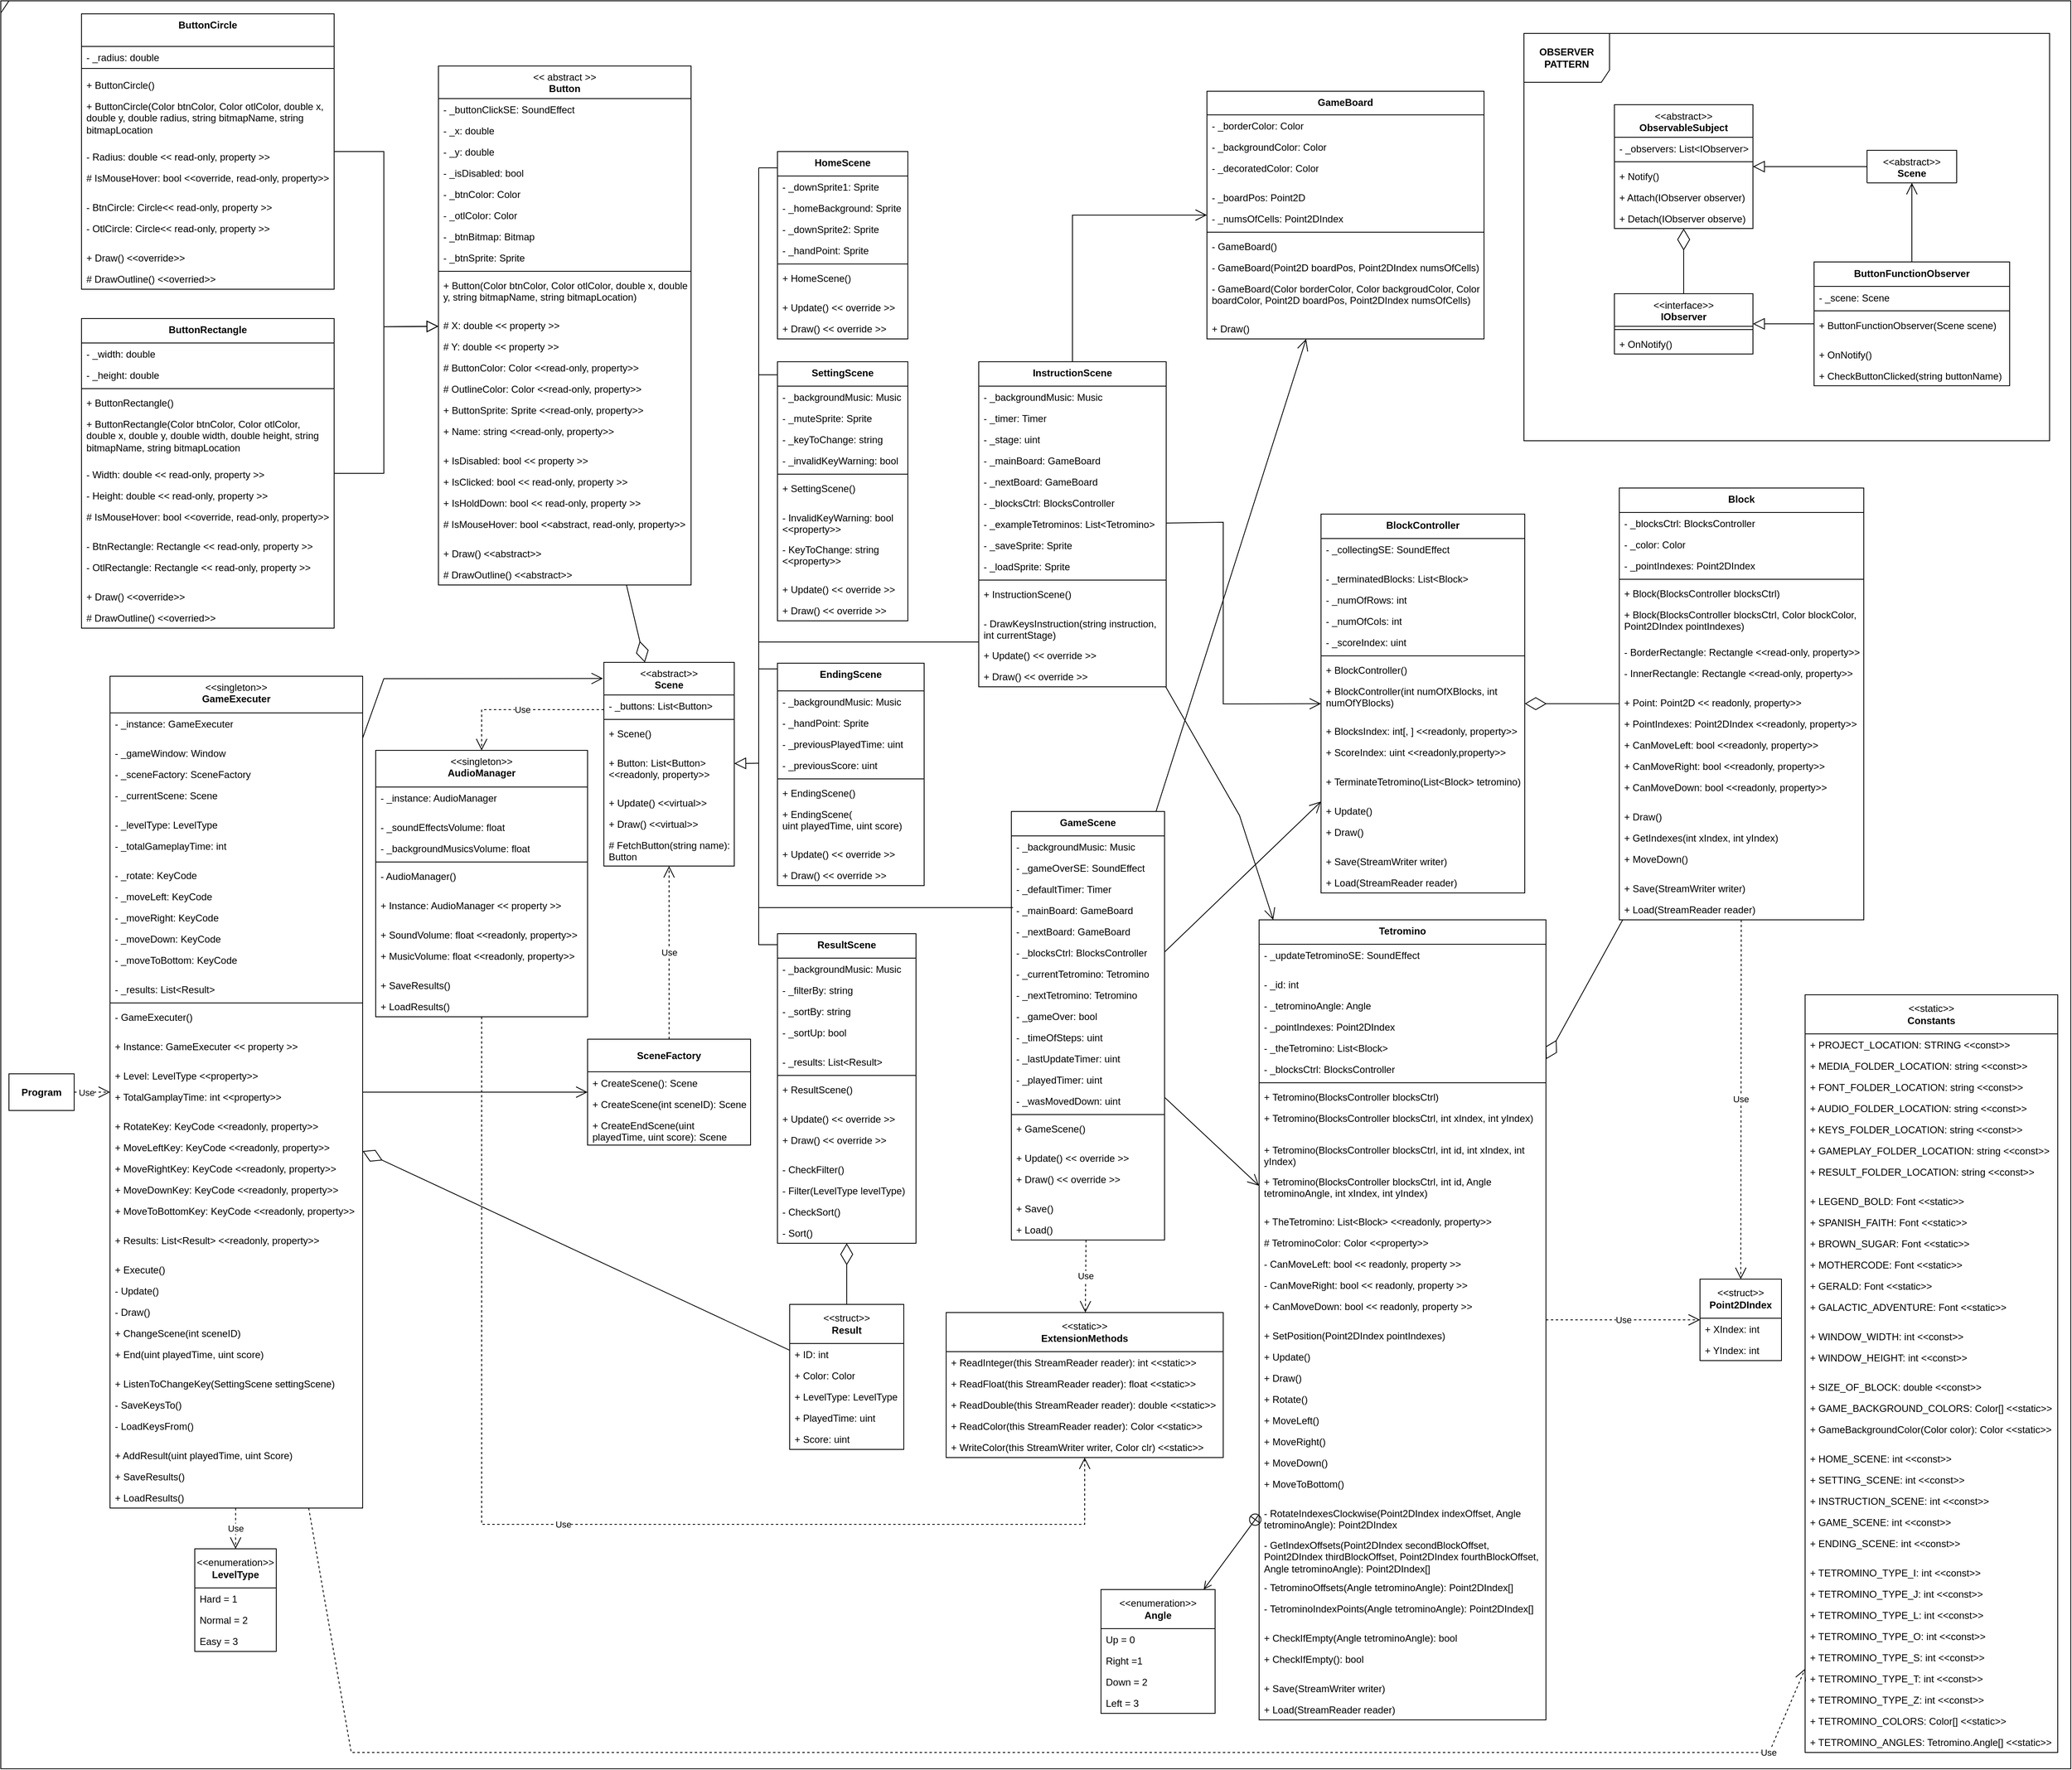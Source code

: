 <mxfile version="21.3.3" type="device">
  <diagram name="Page-1" id="UvB6vgvwvDsM27UVaf61">
    <mxGraphModel dx="1725" dy="1568" grid="1" gridSize="10" guides="1" tooltips="1" connect="1" arrows="1" fold="1" page="1" pageScale="1" pageWidth="850" pageHeight="1100" math="0" shadow="0">
      <root>
        <mxCell id="0" />
        <mxCell id="1" parent="0" />
        <mxCell id="Rb8oramXEoIXRpVr2t3h-1" value="&lt;b&gt;Program&lt;/b&gt;" style="html=1;whiteSpace=wrap;" vertex="1" parent="1">
          <mxGeometry x="-830" y="237" width="80" height="45" as="geometry" />
        </mxCell>
        <mxCell id="Rb8oramXEoIXRpVr2t3h-2" value="&lt;span style=&quot;font-weight: normal;&quot;&gt;&amp;lt;&amp;lt;singleton&amp;gt;&amp;gt;&lt;/span&gt;&lt;br&gt;GameExecuter" style="swimlane;fontStyle=1;align=center;verticalAlign=top;childLayout=stackLayout;horizontal=1;startSize=45;horizontalStack=0;resizeParent=1;resizeParentMax=0;resizeLast=0;collapsible=1;marginBottom=0;whiteSpace=wrap;html=1;" vertex="1" parent="1">
          <mxGeometry x="-706" y="-251" width="310" height="1021" as="geometry">
            <mxRectangle x="-637" y="-264" width="120" height="45" as="alternateBounds" />
          </mxGeometry>
        </mxCell>
        <mxCell id="Rb8oramXEoIXRpVr2t3h-3" value="- _instance: GameExecuter" style="text;strokeColor=none;fillColor=none;align=left;verticalAlign=top;spacingLeft=4;spacingRight=4;overflow=hidden;rotatable=0;points=[[0,0.5],[1,0.5]];portConstraint=eastwest;whiteSpace=wrap;html=1;" vertex="1" parent="Rb8oramXEoIXRpVr2t3h-2">
          <mxGeometry y="45" width="310" height="36" as="geometry" />
        </mxCell>
        <mxCell id="Rb8oramXEoIXRpVr2t3h-4" value="- _gameWindow: Window" style="text;strokeColor=none;fillColor=none;align=left;verticalAlign=top;spacingLeft=4;spacingRight=4;overflow=hidden;rotatable=0;points=[[0,0.5],[1,0.5]];portConstraint=eastwest;whiteSpace=wrap;html=1;" vertex="1" parent="Rb8oramXEoIXRpVr2t3h-2">
          <mxGeometry y="81" width="310" height="26" as="geometry" />
        </mxCell>
        <mxCell id="Rb8oramXEoIXRpVr2t3h-16" value="- _sceneFactory: SceneFactory" style="text;strokeColor=none;fillColor=none;align=left;verticalAlign=top;spacingLeft=4;spacingRight=4;overflow=hidden;rotatable=0;points=[[0,0.5],[1,0.5]];portConstraint=eastwest;whiteSpace=wrap;html=1;" vertex="1" parent="Rb8oramXEoIXRpVr2t3h-2">
          <mxGeometry y="107" width="310" height="26" as="geometry" />
        </mxCell>
        <mxCell id="Rb8oramXEoIXRpVr2t3h-5" value="- _currentScene: Scene" style="text;strokeColor=none;fillColor=none;align=left;verticalAlign=top;spacingLeft=4;spacingRight=4;overflow=hidden;rotatable=0;points=[[0,0.5],[1,0.5]];portConstraint=eastwest;whiteSpace=wrap;html=1;" vertex="1" parent="Rb8oramXEoIXRpVr2t3h-2">
          <mxGeometry y="133" width="310" height="36" as="geometry" />
        </mxCell>
        <mxCell id="Rb8oramXEoIXRpVr2t3h-14" value="- _levelType: LevelType" style="text;strokeColor=none;fillColor=none;align=left;verticalAlign=top;spacingLeft=4;spacingRight=4;overflow=hidden;rotatable=0;points=[[0,0.5],[1,0.5]];portConstraint=eastwest;whiteSpace=wrap;html=1;" vertex="1" parent="Rb8oramXEoIXRpVr2t3h-2">
          <mxGeometry y="169" width="310" height="26" as="geometry" />
        </mxCell>
        <mxCell id="Rb8oramXEoIXRpVr2t3h-15" value="- _totalGameplayTime: int" style="text;strokeColor=none;fillColor=none;align=left;verticalAlign=top;spacingLeft=4;spacingRight=4;overflow=hidden;rotatable=0;points=[[0,0.5],[1,0.5]];portConstraint=eastwest;whiteSpace=wrap;html=1;" vertex="1" parent="Rb8oramXEoIXRpVr2t3h-2">
          <mxGeometry y="195" width="310" height="36" as="geometry" />
        </mxCell>
        <mxCell id="Rb8oramXEoIXRpVr2t3h-17" value="- _rotate: KeyCode" style="text;strokeColor=none;fillColor=none;align=left;verticalAlign=top;spacingLeft=4;spacingRight=4;overflow=hidden;rotatable=0;points=[[0,0.5],[1,0.5]];portConstraint=eastwest;whiteSpace=wrap;html=1;" vertex="1" parent="Rb8oramXEoIXRpVr2t3h-2">
          <mxGeometry y="231" width="310" height="26" as="geometry" />
        </mxCell>
        <mxCell id="Rb8oramXEoIXRpVr2t3h-19" value="- _moveLeft: KeyCode" style="text;strokeColor=none;fillColor=none;align=left;verticalAlign=top;spacingLeft=4;spacingRight=4;overflow=hidden;rotatable=0;points=[[0,0.5],[1,0.5]];portConstraint=eastwest;whiteSpace=wrap;html=1;" vertex="1" parent="Rb8oramXEoIXRpVr2t3h-2">
          <mxGeometry y="257" width="310" height="26" as="geometry" />
        </mxCell>
        <mxCell id="Rb8oramXEoIXRpVr2t3h-20" value="- _moveRight: KeyCode" style="text;strokeColor=none;fillColor=none;align=left;verticalAlign=top;spacingLeft=4;spacingRight=4;overflow=hidden;rotatable=0;points=[[0,0.5],[1,0.5]];portConstraint=eastwest;whiteSpace=wrap;html=1;" vertex="1" parent="Rb8oramXEoIXRpVr2t3h-2">
          <mxGeometry y="283" width="310" height="26" as="geometry" />
        </mxCell>
        <mxCell id="Rb8oramXEoIXRpVr2t3h-18" value="- _moveDown: KeyCode" style="text;strokeColor=none;fillColor=none;align=left;verticalAlign=top;spacingLeft=4;spacingRight=4;overflow=hidden;rotatable=0;points=[[0,0.5],[1,0.5]];portConstraint=eastwest;whiteSpace=wrap;html=1;" vertex="1" parent="Rb8oramXEoIXRpVr2t3h-2">
          <mxGeometry y="309" width="310" height="26" as="geometry" />
        </mxCell>
        <mxCell id="Rb8oramXEoIXRpVr2t3h-21" value="- _moveToBottom: KeyCode" style="text;strokeColor=none;fillColor=none;align=left;verticalAlign=top;spacingLeft=4;spacingRight=4;overflow=hidden;rotatable=0;points=[[0,0.5],[1,0.5]];portConstraint=eastwest;whiteSpace=wrap;html=1;" vertex="1" parent="Rb8oramXEoIXRpVr2t3h-2">
          <mxGeometry y="335" width="310" height="36" as="geometry" />
        </mxCell>
        <mxCell id="Rb8oramXEoIXRpVr2t3h-29" value="- _results: List&amp;lt;Result&amp;gt;" style="text;strokeColor=none;fillColor=none;align=left;verticalAlign=top;spacingLeft=4;spacingRight=4;overflow=hidden;rotatable=0;points=[[0,0.5],[1,0.5]];portConstraint=eastwest;whiteSpace=wrap;html=1;" vertex="1" parent="Rb8oramXEoIXRpVr2t3h-2">
          <mxGeometry y="371" width="310" height="26" as="geometry" />
        </mxCell>
        <mxCell id="Rb8oramXEoIXRpVr2t3h-6" value="" style="line;strokeWidth=1;fillColor=none;align=left;verticalAlign=middle;spacingTop=-1;spacingLeft=3;spacingRight=3;rotatable=0;labelPosition=right;points=[];portConstraint=eastwest;strokeColor=inherit;" vertex="1" parent="Rb8oramXEoIXRpVr2t3h-2">
          <mxGeometry y="397" width="310" height="8" as="geometry" />
        </mxCell>
        <mxCell id="Rb8oramXEoIXRpVr2t3h-7" value="- GameExecuter()" style="text;strokeColor=none;fillColor=none;align=left;verticalAlign=top;spacingLeft=4;spacingRight=4;overflow=hidden;rotatable=0;points=[[0,0.5],[1,0.5]];portConstraint=eastwest;whiteSpace=wrap;html=1;" vertex="1" parent="Rb8oramXEoIXRpVr2t3h-2">
          <mxGeometry y="405" width="310" height="36" as="geometry" />
        </mxCell>
        <mxCell id="Rb8oramXEoIXRpVr2t3h-8" value="+ Instance: GameExecuter &amp;lt;&amp;lt; property &amp;gt;&amp;gt;" style="text;strokeColor=none;fillColor=none;align=left;verticalAlign=top;spacingLeft=4;spacingRight=4;overflow=hidden;rotatable=0;points=[[0,0.5],[1,0.5]];portConstraint=eastwest;whiteSpace=wrap;html=1;" vertex="1" parent="Rb8oramXEoIXRpVr2t3h-2">
          <mxGeometry y="441" width="310" height="36" as="geometry" />
        </mxCell>
        <mxCell id="Rb8oramXEoIXRpVr2t3h-9" value="+ Level: LevelType &amp;lt;&amp;lt;property&amp;gt;&amp;gt;" style="text;strokeColor=none;fillColor=none;align=left;verticalAlign=top;spacingLeft=4;spacingRight=4;overflow=hidden;rotatable=0;points=[[0,0.5],[1,0.5]];portConstraint=eastwest;whiteSpace=wrap;html=1;" vertex="1" parent="Rb8oramXEoIXRpVr2t3h-2">
          <mxGeometry y="477" width="310" height="26" as="geometry" />
        </mxCell>
        <mxCell id="Rb8oramXEoIXRpVr2t3h-22" value="+ TotalGamplayTime: int &amp;lt;&amp;lt;property&amp;gt;&amp;gt;" style="text;strokeColor=none;fillColor=none;align=left;verticalAlign=top;spacingLeft=4;spacingRight=4;overflow=hidden;rotatable=0;points=[[0,0.5],[1,0.5]];portConstraint=eastwest;whiteSpace=wrap;html=1;" vertex="1" parent="Rb8oramXEoIXRpVr2t3h-2">
          <mxGeometry y="503" width="310" height="36" as="geometry" />
        </mxCell>
        <mxCell id="Rb8oramXEoIXRpVr2t3h-28" value="+ RotateKey: KeyCode &amp;lt;&amp;lt;readonly, property&amp;gt;&amp;gt;" style="text;strokeColor=none;fillColor=none;align=left;verticalAlign=top;spacingLeft=4;spacingRight=4;overflow=hidden;rotatable=0;points=[[0,0.5],[1,0.5]];portConstraint=eastwest;whiteSpace=wrap;html=1;" vertex="1" parent="Rb8oramXEoIXRpVr2t3h-2">
          <mxGeometry y="539" width="310" height="26" as="geometry" />
        </mxCell>
        <mxCell id="Rb8oramXEoIXRpVr2t3h-27" value="+ MoveLeftKey: KeyCode &amp;lt;&amp;lt;readonly, property&amp;gt;&amp;gt;" style="text;strokeColor=none;fillColor=none;align=left;verticalAlign=top;spacingLeft=4;spacingRight=4;overflow=hidden;rotatable=0;points=[[0,0.5],[1,0.5]];portConstraint=eastwest;whiteSpace=wrap;html=1;" vertex="1" parent="Rb8oramXEoIXRpVr2t3h-2">
          <mxGeometry y="565" width="310" height="26" as="geometry" />
        </mxCell>
        <mxCell id="Rb8oramXEoIXRpVr2t3h-26" value="+ MoveRightKey: KeyCode &amp;lt;&amp;lt;readonly, property&amp;gt;&amp;gt;" style="text;strokeColor=none;fillColor=none;align=left;verticalAlign=top;spacingLeft=4;spacingRight=4;overflow=hidden;rotatable=0;points=[[0,0.5],[1,0.5]];portConstraint=eastwest;whiteSpace=wrap;html=1;" vertex="1" parent="Rb8oramXEoIXRpVr2t3h-2">
          <mxGeometry y="591" width="310" height="26" as="geometry" />
        </mxCell>
        <mxCell id="Rb8oramXEoIXRpVr2t3h-25" value="+ MoveDownKey: KeyCode &amp;lt;&amp;lt;readonly, property&amp;gt;&amp;gt;" style="text;strokeColor=none;fillColor=none;align=left;verticalAlign=top;spacingLeft=4;spacingRight=4;overflow=hidden;rotatable=0;points=[[0,0.5],[1,0.5]];portConstraint=eastwest;whiteSpace=wrap;html=1;" vertex="1" parent="Rb8oramXEoIXRpVr2t3h-2">
          <mxGeometry y="617" width="310" height="26" as="geometry" />
        </mxCell>
        <mxCell id="Rb8oramXEoIXRpVr2t3h-24" value="+ MoveToBottomKey: KeyCode &amp;lt;&amp;lt;readonly, property&amp;gt;&amp;gt;" style="text;strokeColor=none;fillColor=none;align=left;verticalAlign=top;spacingLeft=4;spacingRight=4;overflow=hidden;rotatable=0;points=[[0,0.5],[1,0.5]];portConstraint=eastwest;whiteSpace=wrap;html=1;" vertex="1" parent="Rb8oramXEoIXRpVr2t3h-2">
          <mxGeometry y="643" width="310" height="36" as="geometry" />
        </mxCell>
        <mxCell id="Rb8oramXEoIXRpVr2t3h-30" value="+ Results: List&amp;lt;Result&amp;gt; &amp;lt;&amp;lt;readonly, property&amp;gt;&amp;gt;" style="text;strokeColor=none;fillColor=none;align=left;verticalAlign=top;spacingLeft=4;spacingRight=4;overflow=hidden;rotatable=0;points=[[0,0.5],[1,0.5]];portConstraint=eastwest;whiteSpace=wrap;html=1;" vertex="1" parent="Rb8oramXEoIXRpVr2t3h-2">
          <mxGeometry y="679" width="310" height="36" as="geometry" />
        </mxCell>
        <mxCell id="Rb8oramXEoIXRpVr2t3h-10" value="+ Execute()" style="text;strokeColor=none;fillColor=none;align=left;verticalAlign=top;spacingLeft=4;spacingRight=4;overflow=hidden;rotatable=0;points=[[0,0.5],[1,0.5]];portConstraint=eastwest;whiteSpace=wrap;html=1;" vertex="1" parent="Rb8oramXEoIXRpVr2t3h-2">
          <mxGeometry y="715" width="310" height="26" as="geometry" />
        </mxCell>
        <mxCell id="Rb8oramXEoIXRpVr2t3h-11" value="- Update()" style="text;strokeColor=none;fillColor=none;align=left;verticalAlign=top;spacingLeft=4;spacingRight=4;overflow=hidden;rotatable=0;points=[[0,0.5],[1,0.5]];portConstraint=eastwest;whiteSpace=wrap;html=1;" vertex="1" parent="Rb8oramXEoIXRpVr2t3h-2">
          <mxGeometry y="741" width="310" height="26" as="geometry" />
        </mxCell>
        <mxCell id="Rb8oramXEoIXRpVr2t3h-12" value="- Draw()" style="text;strokeColor=none;fillColor=none;align=left;verticalAlign=top;spacingLeft=4;spacingRight=4;overflow=hidden;rotatable=0;points=[[0,0.5],[1,0.5]];portConstraint=eastwest;whiteSpace=wrap;html=1;" vertex="1" parent="Rb8oramXEoIXRpVr2t3h-2">
          <mxGeometry y="767" width="310" height="26" as="geometry" />
        </mxCell>
        <mxCell id="Rb8oramXEoIXRpVr2t3h-31" value="+ ChangeScene(int sceneID)" style="text;strokeColor=none;fillColor=none;align=left;verticalAlign=top;spacingLeft=4;spacingRight=4;overflow=hidden;rotatable=0;points=[[0,0.5],[1,0.5]];portConstraint=eastwest;whiteSpace=wrap;html=1;" vertex="1" parent="Rb8oramXEoIXRpVr2t3h-2">
          <mxGeometry y="793" width="310" height="26" as="geometry" />
        </mxCell>
        <mxCell id="Rb8oramXEoIXRpVr2t3h-13" value="+ End(uint playedTime, uint score)" style="text;strokeColor=none;fillColor=none;align=left;verticalAlign=top;spacingLeft=4;spacingRight=4;overflow=hidden;rotatable=0;points=[[0,0.5],[1,0.5]];portConstraint=eastwest;whiteSpace=wrap;html=1;" vertex="1" parent="Rb8oramXEoIXRpVr2t3h-2">
          <mxGeometry y="819" width="310" height="36" as="geometry" />
        </mxCell>
        <mxCell id="Rb8oramXEoIXRpVr2t3h-32" value="+ ListenToChangeKey(SettingScene settingScene)" style="text;strokeColor=none;fillColor=none;align=left;verticalAlign=top;spacingLeft=4;spacingRight=4;overflow=hidden;rotatable=0;points=[[0,0.5],[1,0.5]];portConstraint=eastwest;whiteSpace=wrap;html=1;" vertex="1" parent="Rb8oramXEoIXRpVr2t3h-2">
          <mxGeometry y="855" width="310" height="26" as="geometry" />
        </mxCell>
        <mxCell id="Rb8oramXEoIXRpVr2t3h-33" value="- SaveKeysTo()" style="text;strokeColor=none;fillColor=none;align=left;verticalAlign=top;spacingLeft=4;spacingRight=4;overflow=hidden;rotatable=0;points=[[0,0.5],[1,0.5]];portConstraint=eastwest;whiteSpace=wrap;html=1;" vertex="1" parent="Rb8oramXEoIXRpVr2t3h-2">
          <mxGeometry y="881" width="310" height="26" as="geometry" />
        </mxCell>
        <mxCell id="Rb8oramXEoIXRpVr2t3h-35" value="- LoadKeysFrom()" style="text;strokeColor=none;fillColor=none;align=left;verticalAlign=top;spacingLeft=4;spacingRight=4;overflow=hidden;rotatable=0;points=[[0,0.5],[1,0.5]];portConstraint=eastwest;whiteSpace=wrap;html=1;" vertex="1" parent="Rb8oramXEoIXRpVr2t3h-2">
          <mxGeometry y="907" width="310" height="36" as="geometry" />
        </mxCell>
        <mxCell id="Rb8oramXEoIXRpVr2t3h-36" value="+ AddResult(uint playedTime, uint Score)" style="text;strokeColor=none;fillColor=none;align=left;verticalAlign=top;spacingLeft=4;spacingRight=4;overflow=hidden;rotatable=0;points=[[0,0.5],[1,0.5]];portConstraint=eastwest;whiteSpace=wrap;html=1;" vertex="1" parent="Rb8oramXEoIXRpVr2t3h-2">
          <mxGeometry y="943" width="310" height="26" as="geometry" />
        </mxCell>
        <mxCell id="Rb8oramXEoIXRpVr2t3h-37" value="+ SaveResults()" style="text;strokeColor=none;fillColor=none;align=left;verticalAlign=top;spacingLeft=4;spacingRight=4;overflow=hidden;rotatable=0;points=[[0,0.5],[1,0.5]];portConstraint=eastwest;whiteSpace=wrap;html=1;" vertex="1" parent="Rb8oramXEoIXRpVr2t3h-2">
          <mxGeometry y="969" width="310" height="26" as="geometry" />
        </mxCell>
        <mxCell id="Rb8oramXEoIXRpVr2t3h-38" value="+ LoadResults()" style="text;strokeColor=none;fillColor=none;align=left;verticalAlign=top;spacingLeft=4;spacingRight=4;overflow=hidden;rotatable=0;points=[[0,0.5],[1,0.5]];portConstraint=eastwest;whiteSpace=wrap;html=1;" vertex="1" parent="Rb8oramXEoIXRpVr2t3h-2">
          <mxGeometry y="995" width="310" height="26" as="geometry" />
        </mxCell>
        <mxCell id="Rb8oramXEoIXRpVr2t3h-39" value="&amp;lt;&amp;lt;static&amp;gt;&amp;gt;&lt;br&gt;&lt;b&gt;Constants&lt;/b&gt;" style="swimlane;fontStyle=0;childLayout=stackLayout;horizontal=1;startSize=48;fillColor=none;horizontalStack=0;resizeParent=1;resizeParentMax=0;resizeLast=0;collapsible=1;marginBottom=0;whiteSpace=wrap;html=1;" vertex="1" parent="1">
          <mxGeometry x="1374" y="140" width="310" height="930" as="geometry">
            <mxRectangle x="1985" y="-70" width="80" height="45" as="alternateBounds" />
          </mxGeometry>
        </mxCell>
        <mxCell id="Rb8oramXEoIXRpVr2t3h-63" value="+&amp;nbsp;PROJECT_LOCATION: STRING &amp;lt;&amp;lt;const&amp;gt;&amp;gt;" style="text;strokeColor=none;fillColor=none;align=left;verticalAlign=top;spacingLeft=4;spacingRight=4;overflow=hidden;rotatable=0;points=[[0,0.5],[1,0.5]];portConstraint=eastwest;whiteSpace=wrap;html=1;" vertex="1" parent="Rb8oramXEoIXRpVr2t3h-39">
          <mxGeometry y="48" width="310" height="26" as="geometry" />
        </mxCell>
        <mxCell id="Rb8oramXEoIXRpVr2t3h-40" value="+&amp;nbsp;MEDIA_FOLDER_LOCATION: string &amp;lt;&amp;lt;const&amp;gt;&amp;gt;" style="text;strokeColor=none;fillColor=none;align=left;verticalAlign=top;spacingLeft=4;spacingRight=4;overflow=hidden;rotatable=0;points=[[0,0.5],[1,0.5]];portConstraint=eastwest;whiteSpace=wrap;html=1;" vertex="1" parent="Rb8oramXEoIXRpVr2t3h-39">
          <mxGeometry y="74" width="310" height="26" as="geometry" />
        </mxCell>
        <mxCell id="Rb8oramXEoIXRpVr2t3h-64" value="+ FONT_FOLDER_LOCATION: string &amp;lt;&amp;lt;const&amp;gt;&amp;gt;" style="text;strokeColor=none;fillColor=none;align=left;verticalAlign=top;spacingLeft=4;spacingRight=4;overflow=hidden;rotatable=0;points=[[0,0.5],[1,0.5]];portConstraint=eastwest;whiteSpace=wrap;html=1;" vertex="1" parent="Rb8oramXEoIXRpVr2t3h-39">
          <mxGeometry y="100" width="310" height="26" as="geometry" />
        </mxCell>
        <mxCell id="Rb8oramXEoIXRpVr2t3h-65" value="+ AUDIO_FOLDER_LOCATION: string &amp;lt;&amp;lt;const&amp;gt;&amp;gt;" style="text;strokeColor=none;fillColor=none;align=left;verticalAlign=top;spacingLeft=4;spacingRight=4;overflow=hidden;rotatable=0;points=[[0,0.5],[1,0.5]];portConstraint=eastwest;whiteSpace=wrap;html=1;" vertex="1" parent="Rb8oramXEoIXRpVr2t3h-39">
          <mxGeometry y="126" width="310" height="26" as="geometry" />
        </mxCell>
        <mxCell id="Rb8oramXEoIXRpVr2t3h-66" value="+ KEYS_FOLDER_LOCATION: string &amp;lt;&amp;lt;const&amp;gt;&amp;gt;" style="text;strokeColor=none;fillColor=none;align=left;verticalAlign=top;spacingLeft=4;spacingRight=4;overflow=hidden;rotatable=0;points=[[0,0.5],[1,0.5]];portConstraint=eastwest;whiteSpace=wrap;html=1;" vertex="1" parent="Rb8oramXEoIXRpVr2t3h-39">
          <mxGeometry y="152" width="310" height="26" as="geometry" />
        </mxCell>
        <mxCell id="Rb8oramXEoIXRpVr2t3h-67" value="+ GAMEPLAY_FOLDER_LOCATION: string &amp;lt;&amp;lt;const&amp;gt;&amp;gt;" style="text;strokeColor=none;fillColor=none;align=left;verticalAlign=top;spacingLeft=4;spacingRight=4;overflow=hidden;rotatable=0;points=[[0,0.5],[1,0.5]];portConstraint=eastwest;whiteSpace=wrap;html=1;" vertex="1" parent="Rb8oramXEoIXRpVr2t3h-39">
          <mxGeometry y="178" width="310" height="26" as="geometry" />
        </mxCell>
        <mxCell id="Rb8oramXEoIXRpVr2t3h-68" value="+ RESULT_FOLDER_LOCATION: string &amp;lt;&amp;lt;const&amp;gt;&amp;gt;" style="text;strokeColor=none;fillColor=none;align=left;verticalAlign=top;spacingLeft=4;spacingRight=4;overflow=hidden;rotatable=0;points=[[0,0.5],[1,0.5]];portConstraint=eastwest;whiteSpace=wrap;html=1;" vertex="1" parent="Rb8oramXEoIXRpVr2t3h-39">
          <mxGeometry y="204" width="310" height="36" as="geometry" />
        </mxCell>
        <mxCell id="Rb8oramXEoIXRpVr2t3h-69" value="+ LEGEND_BOLD: Font &amp;lt;&amp;lt;static&amp;gt;&amp;gt;" style="text;strokeColor=none;fillColor=none;align=left;verticalAlign=top;spacingLeft=4;spacingRight=4;overflow=hidden;rotatable=0;points=[[0,0.5],[1,0.5]];portConstraint=eastwest;whiteSpace=wrap;html=1;" vertex="1" parent="Rb8oramXEoIXRpVr2t3h-39">
          <mxGeometry y="240" width="310" height="26" as="geometry" />
        </mxCell>
        <mxCell id="Rb8oramXEoIXRpVr2t3h-70" value="+ SPANISH_FAITH: Font &amp;lt;&amp;lt;static&amp;gt;&amp;gt;" style="text;strokeColor=none;fillColor=none;align=left;verticalAlign=top;spacingLeft=4;spacingRight=4;overflow=hidden;rotatable=0;points=[[0,0.5],[1,0.5]];portConstraint=eastwest;whiteSpace=wrap;html=1;" vertex="1" parent="Rb8oramXEoIXRpVr2t3h-39">
          <mxGeometry y="266" width="310" height="26" as="geometry" />
        </mxCell>
        <mxCell id="Rb8oramXEoIXRpVr2t3h-71" value="+ BROWN_SUGAR: Font &amp;lt;&amp;lt;static&amp;gt;&amp;gt;" style="text;strokeColor=none;fillColor=none;align=left;verticalAlign=top;spacingLeft=4;spacingRight=4;overflow=hidden;rotatable=0;points=[[0,0.5],[1,0.5]];portConstraint=eastwest;whiteSpace=wrap;html=1;" vertex="1" parent="Rb8oramXEoIXRpVr2t3h-39">
          <mxGeometry y="292" width="310" height="26" as="geometry" />
        </mxCell>
        <mxCell id="Rb8oramXEoIXRpVr2t3h-72" value="+ MOTHERCODE: Font &amp;lt;&amp;lt;static&amp;gt;&amp;gt;" style="text;strokeColor=none;fillColor=none;align=left;verticalAlign=top;spacingLeft=4;spacingRight=4;overflow=hidden;rotatable=0;points=[[0,0.5],[1,0.5]];portConstraint=eastwest;whiteSpace=wrap;html=1;" vertex="1" parent="Rb8oramXEoIXRpVr2t3h-39">
          <mxGeometry y="318" width="310" height="26" as="geometry" />
        </mxCell>
        <mxCell id="Rb8oramXEoIXRpVr2t3h-73" value="+ GERALD: Font &amp;lt;&amp;lt;static&amp;gt;&amp;gt;" style="text;strokeColor=none;fillColor=none;align=left;verticalAlign=top;spacingLeft=4;spacingRight=4;overflow=hidden;rotatable=0;points=[[0,0.5],[1,0.5]];portConstraint=eastwest;whiteSpace=wrap;html=1;" vertex="1" parent="Rb8oramXEoIXRpVr2t3h-39">
          <mxGeometry y="344" width="310" height="26" as="geometry" />
        </mxCell>
        <mxCell id="Rb8oramXEoIXRpVr2t3h-74" value="+ GALACTIC_ADVENTURE: Font &amp;lt;&amp;lt;static&amp;gt;&amp;gt;" style="text;strokeColor=none;fillColor=none;align=left;verticalAlign=top;spacingLeft=4;spacingRight=4;overflow=hidden;rotatable=0;points=[[0,0.5],[1,0.5]];portConstraint=eastwest;whiteSpace=wrap;html=1;" vertex="1" parent="Rb8oramXEoIXRpVr2t3h-39">
          <mxGeometry y="370" width="310" height="36" as="geometry" />
        </mxCell>
        <mxCell id="Rb8oramXEoIXRpVr2t3h-41" value="+&amp;nbsp;WINDOW_WIDTH: int &amp;lt;&amp;lt;const&amp;gt;&amp;gt;" style="text;strokeColor=none;fillColor=none;align=left;verticalAlign=top;spacingLeft=4;spacingRight=4;overflow=hidden;rotatable=0;points=[[0,0.5],[1,0.5]];portConstraint=eastwest;whiteSpace=wrap;html=1;" vertex="1" parent="Rb8oramXEoIXRpVr2t3h-39">
          <mxGeometry y="406" width="310" height="26" as="geometry" />
        </mxCell>
        <mxCell id="Rb8oramXEoIXRpVr2t3h-42" value="+&amp;nbsp;WINDOW_HEIGHT: int &amp;lt;&amp;lt;const&amp;gt;&amp;gt;" style="text;strokeColor=none;fillColor=none;align=left;verticalAlign=top;spacingLeft=4;spacingRight=4;overflow=hidden;rotatable=0;points=[[0,0.5],[1,0.5]];portConstraint=eastwest;whiteSpace=wrap;html=1;" vertex="1" parent="Rb8oramXEoIXRpVr2t3h-39">
          <mxGeometry y="432" width="310" height="36" as="geometry" />
        </mxCell>
        <mxCell id="Rb8oramXEoIXRpVr2t3h-48" value="+&amp;nbsp;SIZE_OF_BLOCK: double &amp;lt;&amp;lt;const&amp;gt;&amp;gt;" style="text;strokeColor=none;fillColor=none;align=left;verticalAlign=top;spacingLeft=4;spacingRight=4;overflow=hidden;rotatable=0;points=[[0,0.5],[1,0.5]];portConstraint=eastwest;whiteSpace=wrap;html=1;" vertex="1" parent="Rb8oramXEoIXRpVr2t3h-39">
          <mxGeometry y="468" width="310" height="26" as="geometry" />
        </mxCell>
        <mxCell id="Rb8oramXEoIXRpVr2t3h-75" value="+&amp;nbsp;GAME_BACKGROUND_COLORS: Color[] &amp;lt;&amp;lt;static&amp;gt;&amp;gt;" style="text;strokeColor=none;fillColor=none;align=left;verticalAlign=top;spacingLeft=4;spacingRight=4;overflow=hidden;rotatable=0;points=[[0,0.5],[1,0.5]];portConstraint=eastwest;whiteSpace=wrap;html=1;" vertex="1" parent="Rb8oramXEoIXRpVr2t3h-39">
          <mxGeometry y="494" width="310" height="26" as="geometry" />
        </mxCell>
        <mxCell id="Rb8oramXEoIXRpVr2t3h-77" value="+&amp;nbsp;GameBackgroundColor(Color color): Color &amp;lt;&amp;lt;static&amp;gt;&amp;gt;" style="text;strokeColor=none;fillColor=none;align=left;verticalAlign=top;spacingLeft=4;spacingRight=4;overflow=hidden;rotatable=0;points=[[0,0.5],[1,0.5]];portConstraint=eastwest;whiteSpace=wrap;html=1;" vertex="1" parent="Rb8oramXEoIXRpVr2t3h-39">
          <mxGeometry y="520" width="310" height="36" as="geometry" />
        </mxCell>
        <mxCell id="Rb8oramXEoIXRpVr2t3h-51" value="+&amp;nbsp;HOME_SCENE: int &amp;lt;&amp;lt;const&amp;gt;&amp;gt;" style="text;strokeColor=none;fillColor=none;align=left;verticalAlign=top;spacingLeft=4;spacingRight=4;overflow=hidden;rotatable=0;points=[[0,0.5],[1,0.5]];portConstraint=eastwest;whiteSpace=wrap;html=1;" vertex="1" parent="Rb8oramXEoIXRpVr2t3h-39">
          <mxGeometry y="556" width="310" height="26" as="geometry" />
        </mxCell>
        <mxCell id="Rb8oramXEoIXRpVr2t3h-52" value="+&amp;nbsp;SETTING_SCENE: int &amp;lt;&amp;lt;const&amp;gt;&amp;gt;" style="text;strokeColor=none;fillColor=none;align=left;verticalAlign=top;spacingLeft=4;spacingRight=4;overflow=hidden;rotatable=0;points=[[0,0.5],[1,0.5]];portConstraint=eastwest;whiteSpace=wrap;html=1;" vertex="1" parent="Rb8oramXEoIXRpVr2t3h-39">
          <mxGeometry y="582" width="310" height="26" as="geometry" />
        </mxCell>
        <mxCell id="Rb8oramXEoIXRpVr2t3h-53" value="+ INSTRUCTION_SCENE: int &amp;lt;&amp;lt;const&amp;gt;&amp;gt;" style="text;strokeColor=none;fillColor=none;align=left;verticalAlign=top;spacingLeft=4;spacingRight=4;overflow=hidden;rotatable=0;points=[[0,0.5],[1,0.5]];portConstraint=eastwest;whiteSpace=wrap;html=1;" vertex="1" parent="Rb8oramXEoIXRpVr2t3h-39">
          <mxGeometry y="608" width="310" height="26" as="geometry" />
        </mxCell>
        <mxCell id="Rb8oramXEoIXRpVr2t3h-54" value="+ GAME_SCENE: int &amp;lt;&amp;lt;const&amp;gt;&amp;gt;" style="text;strokeColor=none;fillColor=none;align=left;verticalAlign=top;spacingLeft=4;spacingRight=4;overflow=hidden;rotatable=0;points=[[0,0.5],[1,0.5]];portConstraint=eastwest;whiteSpace=wrap;html=1;" vertex="1" parent="Rb8oramXEoIXRpVr2t3h-39">
          <mxGeometry y="634" width="310" height="26" as="geometry" />
        </mxCell>
        <mxCell id="Rb8oramXEoIXRpVr2t3h-55" value="+ ENDING_SCENE: int &amp;lt;&amp;lt;const&amp;gt;&amp;gt;" style="text;strokeColor=none;fillColor=none;align=left;verticalAlign=top;spacingLeft=4;spacingRight=4;overflow=hidden;rotatable=0;points=[[0,0.5],[1,0.5]];portConstraint=eastwest;whiteSpace=wrap;html=1;" vertex="1" parent="Rb8oramXEoIXRpVr2t3h-39">
          <mxGeometry y="660" width="310" height="36" as="geometry" />
        </mxCell>
        <mxCell id="Rb8oramXEoIXRpVr2t3h-56" value="+ TETROMINO_TYPE_I: int &amp;lt;&amp;lt;const&amp;gt;&amp;gt;" style="text;strokeColor=none;fillColor=none;align=left;verticalAlign=top;spacingLeft=4;spacingRight=4;overflow=hidden;rotatable=0;points=[[0,0.5],[1,0.5]];portConstraint=eastwest;whiteSpace=wrap;html=1;" vertex="1" parent="Rb8oramXEoIXRpVr2t3h-39">
          <mxGeometry y="696" width="310" height="26" as="geometry" />
        </mxCell>
        <mxCell id="Rb8oramXEoIXRpVr2t3h-57" value="+ TETROMINO_TYPE_J: int &amp;lt;&amp;lt;const&amp;gt;&amp;gt;" style="text;strokeColor=none;fillColor=none;align=left;verticalAlign=top;spacingLeft=4;spacingRight=4;overflow=hidden;rotatable=0;points=[[0,0.5],[1,0.5]];portConstraint=eastwest;whiteSpace=wrap;html=1;" vertex="1" parent="Rb8oramXEoIXRpVr2t3h-39">
          <mxGeometry y="722" width="310" height="26" as="geometry" />
        </mxCell>
        <mxCell id="Rb8oramXEoIXRpVr2t3h-58" value="+ TETROMINO_TYPE_L: int &amp;lt;&amp;lt;const&amp;gt;&amp;gt;" style="text;strokeColor=none;fillColor=none;align=left;verticalAlign=top;spacingLeft=4;spacingRight=4;overflow=hidden;rotatable=0;points=[[0,0.5],[1,0.5]];portConstraint=eastwest;whiteSpace=wrap;html=1;" vertex="1" parent="Rb8oramXEoIXRpVr2t3h-39">
          <mxGeometry y="748" width="310" height="26" as="geometry" />
        </mxCell>
        <mxCell id="Rb8oramXEoIXRpVr2t3h-59" value="+ TETROMINO_TYPE_O: int &amp;lt;&amp;lt;const&amp;gt;&amp;gt;" style="text;strokeColor=none;fillColor=none;align=left;verticalAlign=top;spacingLeft=4;spacingRight=4;overflow=hidden;rotatable=0;points=[[0,0.5],[1,0.5]];portConstraint=eastwest;whiteSpace=wrap;html=1;" vertex="1" parent="Rb8oramXEoIXRpVr2t3h-39">
          <mxGeometry y="774" width="310" height="26" as="geometry" />
        </mxCell>
        <mxCell id="Rb8oramXEoIXRpVr2t3h-60" value="+ TETROMINO_TYPE_S: int &amp;lt;&amp;lt;const&amp;gt;&amp;gt;" style="text;strokeColor=none;fillColor=none;align=left;verticalAlign=top;spacingLeft=4;spacingRight=4;overflow=hidden;rotatable=0;points=[[0,0.5],[1,0.5]];portConstraint=eastwest;whiteSpace=wrap;html=1;" vertex="1" parent="Rb8oramXEoIXRpVr2t3h-39">
          <mxGeometry y="800" width="310" height="26" as="geometry" />
        </mxCell>
        <mxCell id="Rb8oramXEoIXRpVr2t3h-61" value="+ TETROMINO_TYPE_T: int &amp;lt;&amp;lt;const&amp;gt;&amp;gt;" style="text;strokeColor=none;fillColor=none;align=left;verticalAlign=top;spacingLeft=4;spacingRight=4;overflow=hidden;rotatable=0;points=[[0,0.5],[1,0.5]];portConstraint=eastwest;whiteSpace=wrap;html=1;" vertex="1" parent="Rb8oramXEoIXRpVr2t3h-39">
          <mxGeometry y="826" width="310" height="26" as="geometry" />
        </mxCell>
        <mxCell id="Rb8oramXEoIXRpVr2t3h-62" value="+ TETROMINO_TYPE_Z: int &amp;lt;&amp;lt;const&amp;gt;&amp;gt;" style="text;strokeColor=none;fillColor=none;align=left;verticalAlign=top;spacingLeft=4;spacingRight=4;overflow=hidden;rotatable=0;points=[[0,0.5],[1,0.5]];portConstraint=eastwest;whiteSpace=wrap;html=1;" vertex="1" parent="Rb8oramXEoIXRpVr2t3h-39">
          <mxGeometry y="852" width="310" height="26" as="geometry" />
        </mxCell>
        <mxCell id="Rb8oramXEoIXRpVr2t3h-78" value="+ TETROMINO_COLORS: Color[] &amp;lt;&amp;lt;static&amp;gt;&amp;gt;" style="text;strokeColor=none;fillColor=none;align=left;verticalAlign=top;spacingLeft=4;spacingRight=4;overflow=hidden;rotatable=0;points=[[0,0.5],[1,0.5]];portConstraint=eastwest;whiteSpace=wrap;html=1;" vertex="1" parent="Rb8oramXEoIXRpVr2t3h-39">
          <mxGeometry y="878" width="310" height="26" as="geometry" />
        </mxCell>
        <mxCell id="Rb8oramXEoIXRpVr2t3h-79" value="+ TETROMINO_ANGLES: Tetromino.Angle[] &amp;lt;&amp;lt;static&amp;gt;&amp;gt;" style="text;strokeColor=none;fillColor=none;align=left;verticalAlign=top;spacingLeft=4;spacingRight=4;overflow=hidden;rotatable=0;points=[[0,0.5],[1,0.5]];portConstraint=eastwest;whiteSpace=wrap;html=1;" vertex="1" parent="Rb8oramXEoIXRpVr2t3h-39">
          <mxGeometry y="904" width="310" height="26" as="geometry" />
        </mxCell>
        <mxCell id="Rb8oramXEoIXRpVr2t3h-80" value="GameBoard" style="swimlane;fontStyle=1;align=center;verticalAlign=top;childLayout=stackLayout;horizontal=1;startSize=29;horizontalStack=0;resizeParent=1;resizeParentMax=0;resizeLast=0;collapsible=1;marginBottom=0;whiteSpace=wrap;html=1;" vertex="1" parent="1">
          <mxGeometry x="640" y="-969" width="340" height="304" as="geometry">
            <mxRectangle x="790" y="-665" width="100" height="30" as="alternateBounds" />
          </mxGeometry>
        </mxCell>
        <mxCell id="Rb8oramXEoIXRpVr2t3h-81" value="- _borderColor: Color" style="text;strokeColor=none;fillColor=none;align=left;verticalAlign=top;spacingLeft=4;spacingRight=4;overflow=hidden;rotatable=0;points=[[0,0.5],[1,0.5]];portConstraint=eastwest;whiteSpace=wrap;html=1;" vertex="1" parent="Rb8oramXEoIXRpVr2t3h-80">
          <mxGeometry y="29" width="340" height="26" as="geometry" />
        </mxCell>
        <mxCell id="Rb8oramXEoIXRpVr2t3h-82" value="- _backgroundColor: Color" style="text;strokeColor=none;fillColor=none;align=left;verticalAlign=top;spacingLeft=4;spacingRight=4;overflow=hidden;rotatable=0;points=[[0,0.5],[1,0.5]];portConstraint=eastwest;whiteSpace=wrap;html=1;" vertex="1" parent="Rb8oramXEoIXRpVr2t3h-80">
          <mxGeometry y="55" width="340" height="26" as="geometry" />
        </mxCell>
        <mxCell id="Rb8oramXEoIXRpVr2t3h-83" value="- _decoratedColor: Color" style="text;strokeColor=none;fillColor=none;align=left;verticalAlign=top;spacingLeft=4;spacingRight=4;overflow=hidden;rotatable=0;points=[[0,0.5],[1,0.5]];portConstraint=eastwest;whiteSpace=wrap;html=1;" vertex="1" parent="Rb8oramXEoIXRpVr2t3h-80">
          <mxGeometry y="81" width="340" height="36" as="geometry" />
        </mxCell>
        <mxCell id="Rb8oramXEoIXRpVr2t3h-88" value="- _boardPos: Point2D" style="text;strokeColor=none;fillColor=none;align=left;verticalAlign=top;spacingLeft=4;spacingRight=4;overflow=hidden;rotatable=0;points=[[0,0.5],[1,0.5]];portConstraint=eastwest;whiteSpace=wrap;html=1;" vertex="1" parent="Rb8oramXEoIXRpVr2t3h-80">
          <mxGeometry y="117" width="340" height="26" as="geometry" />
        </mxCell>
        <mxCell id="Rb8oramXEoIXRpVr2t3h-89" value="- _numsOfCells: Point2DIndex" style="text;strokeColor=none;fillColor=none;align=left;verticalAlign=top;spacingLeft=4;spacingRight=4;overflow=hidden;rotatable=0;points=[[0,0.5],[1,0.5]];portConstraint=eastwest;whiteSpace=wrap;html=1;" vertex="1" parent="Rb8oramXEoIXRpVr2t3h-80">
          <mxGeometry y="143" width="340" height="26" as="geometry" />
        </mxCell>
        <mxCell id="Rb8oramXEoIXRpVr2t3h-84" value="" style="line;strokeWidth=1;fillColor=none;align=left;verticalAlign=middle;spacingTop=-1;spacingLeft=3;spacingRight=3;rotatable=0;labelPosition=right;points=[];portConstraint=eastwest;strokeColor=inherit;" vertex="1" parent="Rb8oramXEoIXRpVr2t3h-80">
          <mxGeometry y="169" width="340" height="8" as="geometry" />
        </mxCell>
        <mxCell id="Rb8oramXEoIXRpVr2t3h-85" value="- GameBoard()" style="text;strokeColor=none;fillColor=none;align=left;verticalAlign=top;spacingLeft=4;spacingRight=4;overflow=hidden;rotatable=0;points=[[0,0.5],[1,0.5]];portConstraint=eastwest;whiteSpace=wrap;html=1;" vertex="1" parent="Rb8oramXEoIXRpVr2t3h-80">
          <mxGeometry y="177" width="340" height="26" as="geometry" />
        </mxCell>
        <mxCell id="Rb8oramXEoIXRpVr2t3h-90" value="- GameBoard(Point2D boardPos, Point2DIndex numsOfCells)" style="text;strokeColor=none;fillColor=none;align=left;verticalAlign=top;spacingLeft=4;spacingRight=4;overflow=hidden;rotatable=0;points=[[0,0.5],[1,0.5]];portConstraint=eastwest;whiteSpace=wrap;html=1;" vertex="1" parent="Rb8oramXEoIXRpVr2t3h-80">
          <mxGeometry y="203" width="340" height="26" as="geometry" />
        </mxCell>
        <mxCell id="Rb8oramXEoIXRpVr2t3h-86" value="-&amp;nbsp;GameBoard(Color borderColor, Color backgroudColor, Color boardColor, Point2D boardPos, Point2DIndex numsOfCells)" style="text;strokeColor=none;fillColor=none;align=left;verticalAlign=top;spacingLeft=4;spacingRight=4;overflow=hidden;rotatable=0;points=[[0,0.5],[1,0.5]];portConstraint=eastwest;whiteSpace=wrap;html=1;" vertex="1" parent="Rb8oramXEoIXRpVr2t3h-80">
          <mxGeometry y="229" width="340" height="49" as="geometry" />
        </mxCell>
        <mxCell id="Rb8oramXEoIXRpVr2t3h-87" value="+ Draw()" style="text;strokeColor=none;fillColor=none;align=left;verticalAlign=top;spacingLeft=4;spacingRight=4;overflow=hidden;rotatable=0;points=[[0,0.5],[1,0.5]];portConstraint=eastwest;whiteSpace=wrap;html=1;" vertex="1" parent="Rb8oramXEoIXRpVr2t3h-80">
          <mxGeometry y="278" width="340" height="26" as="geometry" />
        </mxCell>
        <mxCell id="Rb8oramXEoIXRpVr2t3h-91" value="&amp;lt;&amp;lt;static&amp;gt;&amp;gt;&lt;br&gt;&lt;b&gt;ExtensionMethods&lt;/b&gt;" style="swimlane;fontStyle=0;childLayout=stackLayout;horizontal=1;startSize=48;fillColor=none;horizontalStack=0;resizeParent=1;resizeParentMax=0;resizeLast=0;collapsible=1;marginBottom=0;whiteSpace=wrap;html=1;" vertex="1" parent="1">
          <mxGeometry x="320" y="530" width="340" height="178" as="geometry">
            <mxRectangle x="415" y="516.5" width="120" height="45" as="alternateBounds" />
          </mxGeometry>
        </mxCell>
        <mxCell id="Rb8oramXEoIXRpVr2t3h-99" value="+ ReadInteger(this StreamReader reader): int &amp;lt;&amp;lt;static&amp;gt;&amp;gt;" style="text;strokeColor=none;fillColor=none;align=left;verticalAlign=top;spacingLeft=4;spacingRight=4;overflow=hidden;rotatable=0;points=[[0,0.5],[1,0.5]];portConstraint=eastwest;whiteSpace=wrap;html=1;" vertex="1" parent="Rb8oramXEoIXRpVr2t3h-91">
          <mxGeometry y="48" width="340" height="26" as="geometry" />
        </mxCell>
        <mxCell id="Rb8oramXEoIXRpVr2t3h-101" value="+ ReadFloat(this StreamReader reader): float &amp;lt;&amp;lt;static&amp;gt;&amp;gt;" style="text;strokeColor=none;fillColor=none;align=left;verticalAlign=top;spacingLeft=4;spacingRight=4;overflow=hidden;rotatable=0;points=[[0,0.5],[1,0.5]];portConstraint=eastwest;whiteSpace=wrap;html=1;" vertex="1" parent="Rb8oramXEoIXRpVr2t3h-91">
          <mxGeometry y="74" width="340" height="26" as="geometry" />
        </mxCell>
        <mxCell id="Rb8oramXEoIXRpVr2t3h-102" value="+ ReadDouble(this StreamReader reader): double &amp;lt;&amp;lt;static&amp;gt;&amp;gt;" style="text;strokeColor=none;fillColor=none;align=left;verticalAlign=top;spacingLeft=4;spacingRight=4;overflow=hidden;rotatable=0;points=[[0,0.5],[1,0.5]];portConstraint=eastwest;whiteSpace=wrap;html=1;" vertex="1" parent="Rb8oramXEoIXRpVr2t3h-91">
          <mxGeometry y="100" width="340" height="26" as="geometry" />
        </mxCell>
        <mxCell id="Rb8oramXEoIXRpVr2t3h-103" value="+ ReadColor(this StreamReader reader): Color &amp;lt;&amp;lt;static&amp;gt;&amp;gt;" style="text;strokeColor=none;fillColor=none;align=left;verticalAlign=top;spacingLeft=4;spacingRight=4;overflow=hidden;rotatable=0;points=[[0,0.5],[1,0.5]];portConstraint=eastwest;whiteSpace=wrap;html=1;" vertex="1" parent="Rb8oramXEoIXRpVr2t3h-91">
          <mxGeometry y="126" width="340" height="26" as="geometry" />
        </mxCell>
        <mxCell id="Rb8oramXEoIXRpVr2t3h-124" value="+ WriteColor(this StreamWriter writer, Color clr) &amp;lt;&amp;lt;static&amp;gt;&amp;gt;" style="text;strokeColor=none;fillColor=none;align=left;verticalAlign=top;spacingLeft=4;spacingRight=4;overflow=hidden;rotatable=0;points=[[0,0.5],[1,0.5]];portConstraint=eastwest;whiteSpace=wrap;html=1;" vertex="1" parent="Rb8oramXEoIXRpVr2t3h-91">
          <mxGeometry y="152" width="340" height="26" as="geometry" />
        </mxCell>
        <mxCell id="Rb8oramXEoIXRpVr2t3h-125" value="Tetromino" style="swimlane;fontStyle=1;align=center;verticalAlign=top;childLayout=stackLayout;horizontal=1;startSize=30;horizontalStack=0;resizeParent=1;resizeParentMax=0;resizeLast=0;collapsible=1;marginBottom=0;whiteSpace=wrap;html=1;" vertex="1" parent="1">
          <mxGeometry x="704" y="48" width="352" height="982" as="geometry">
            <mxRectangle x="775" y="-269" width="100" height="30" as="alternateBounds" />
          </mxGeometry>
        </mxCell>
        <mxCell id="Rb8oramXEoIXRpVr2t3h-173" value="- _updateTetrominoSE: SoundEffect" style="text;strokeColor=none;fillColor=none;align=left;verticalAlign=top;spacingLeft=4;spacingRight=4;overflow=hidden;rotatable=0;points=[[0,0.5],[1,0.5]];portConstraint=eastwest;whiteSpace=wrap;html=1;" vertex="1" parent="Rb8oramXEoIXRpVr2t3h-125">
          <mxGeometry y="30" width="352" height="36" as="geometry" />
        </mxCell>
        <mxCell id="Rb8oramXEoIXRpVr2t3h-128" value="- _id: int" style="text;strokeColor=none;fillColor=none;align=left;verticalAlign=top;spacingLeft=4;spacingRight=4;overflow=hidden;rotatable=0;points=[[0,0.5],[1,0.5]];portConstraint=eastwest;whiteSpace=wrap;html=1;" vertex="1" parent="Rb8oramXEoIXRpVr2t3h-125">
          <mxGeometry y="66" width="352" height="26" as="geometry" />
        </mxCell>
        <mxCell id="Rb8oramXEoIXRpVr2t3h-127" value="- _tetrominoAngle: Angle" style="text;strokeColor=none;fillColor=none;align=left;verticalAlign=top;spacingLeft=4;spacingRight=4;overflow=hidden;rotatable=0;points=[[0,0.5],[1,0.5]];portConstraint=eastwest;whiteSpace=wrap;html=1;" vertex="1" parent="Rb8oramXEoIXRpVr2t3h-125">
          <mxGeometry y="92" width="352" height="26" as="geometry" />
        </mxCell>
        <mxCell id="Rb8oramXEoIXRpVr2t3h-129" value="- _pointIndexes: Point2DIndex" style="text;strokeColor=none;fillColor=none;align=left;verticalAlign=top;spacingLeft=4;spacingRight=4;overflow=hidden;rotatable=0;points=[[0,0.5],[1,0.5]];portConstraint=eastwest;whiteSpace=wrap;html=1;" vertex="1" parent="Rb8oramXEoIXRpVr2t3h-125">
          <mxGeometry y="118" width="352" height="26" as="geometry" />
        </mxCell>
        <mxCell id="Rb8oramXEoIXRpVr2t3h-130" value="- _theTetromino: List&amp;lt;Block&amp;gt;" style="text;strokeColor=none;fillColor=none;align=left;verticalAlign=top;spacingLeft=4;spacingRight=4;overflow=hidden;rotatable=0;points=[[0,0.5],[1,0.5]];portConstraint=eastwest;whiteSpace=wrap;html=1;" vertex="1" parent="Rb8oramXEoIXRpVr2t3h-125">
          <mxGeometry y="144" width="352" height="26" as="geometry" />
        </mxCell>
        <mxCell id="Rb8oramXEoIXRpVr2t3h-174" value="- _blocksCtrl:&amp;nbsp;BlocksController" style="text;strokeColor=none;fillColor=none;align=left;verticalAlign=top;spacingLeft=4;spacingRight=4;overflow=hidden;rotatable=0;points=[[0,0.5],[1,0.5]];portConstraint=eastwest;whiteSpace=wrap;html=1;" vertex="1" parent="Rb8oramXEoIXRpVr2t3h-125">
          <mxGeometry y="170" width="352" height="26" as="geometry" />
        </mxCell>
        <mxCell id="Rb8oramXEoIXRpVr2t3h-131" value="" style="line;strokeWidth=1;fillColor=none;align=left;verticalAlign=middle;spacingTop=-1;spacingLeft=3;spacingRight=3;rotatable=0;labelPosition=right;points=[];portConstraint=eastwest;strokeColor=inherit;" vertex="1" parent="Rb8oramXEoIXRpVr2t3h-125">
          <mxGeometry y="196" width="352" height="8" as="geometry" />
        </mxCell>
        <mxCell id="Rb8oramXEoIXRpVr2t3h-177" value="+&amp;nbsp;Tetromino(BlocksController blocksCtrl)" style="text;strokeColor=none;fillColor=none;align=left;verticalAlign=top;spacingLeft=4;spacingRight=4;overflow=hidden;rotatable=0;points=[[0,0.5],[1,0.5]];portConstraint=eastwest;whiteSpace=wrap;html=1;" vertex="1" parent="Rb8oramXEoIXRpVr2t3h-125">
          <mxGeometry y="204" width="352" height="26" as="geometry" />
        </mxCell>
        <mxCell id="Rb8oramXEoIXRpVr2t3h-176" value="+&amp;nbsp;Tetromino(BlocksController blocksCtrl, int xIndex, int yIndex)" style="text;strokeColor=none;fillColor=none;align=left;verticalAlign=top;spacingLeft=4;spacingRight=4;overflow=hidden;rotatable=0;points=[[0,0.5],[1,0.5]];portConstraint=eastwest;whiteSpace=wrap;html=1;" vertex="1" parent="Rb8oramXEoIXRpVr2t3h-125">
          <mxGeometry y="230" width="352" height="39" as="geometry" />
        </mxCell>
        <mxCell id="Rb8oramXEoIXRpVr2t3h-175" value="+&amp;nbsp;Tetromino(BlocksController blocksCtrl, int id, int xIndex, int yIndex)" style="text;strokeColor=none;fillColor=none;align=left;verticalAlign=top;spacingLeft=4;spacingRight=4;overflow=hidden;rotatable=0;points=[[0,0.5],[1,0.5]];portConstraint=eastwest;whiteSpace=wrap;html=1;" vertex="1" parent="Rb8oramXEoIXRpVr2t3h-125">
          <mxGeometry y="269" width="352" height="39" as="geometry" />
        </mxCell>
        <mxCell id="Rb8oramXEoIXRpVr2t3h-132" value="+&amp;nbsp;Tetromino(BlocksController blocksCtrl, int id, Angle tetrominoAngle, int xIndex, int yIndex)" style="text;strokeColor=none;fillColor=none;align=left;verticalAlign=top;spacingLeft=4;spacingRight=4;overflow=hidden;rotatable=0;points=[[0,0.5],[1,0.5]];portConstraint=eastwest;whiteSpace=wrap;html=1;" vertex="1" parent="Rb8oramXEoIXRpVr2t3h-125">
          <mxGeometry y="308" width="352" height="49" as="geometry" />
        </mxCell>
        <mxCell id="Rb8oramXEoIXRpVr2t3h-136" value="+ TheTetromino: List&amp;lt;Block&amp;gt; &amp;lt;&amp;lt;readonly, property&amp;gt;&amp;gt;" style="text;strokeColor=none;fillColor=none;align=left;verticalAlign=top;spacingLeft=4;spacingRight=4;overflow=hidden;rotatable=0;points=[[0,0.5],[1,0.5]];portConstraint=eastwest;whiteSpace=wrap;html=1;" vertex="1" parent="Rb8oramXEoIXRpVr2t3h-125">
          <mxGeometry y="357" width="352" height="26" as="geometry" />
        </mxCell>
        <mxCell id="Rb8oramXEoIXRpVr2t3h-178" value="# TetrominoColor: Color &amp;lt;&amp;lt;property&amp;gt;&amp;gt;" style="text;strokeColor=none;fillColor=none;align=left;verticalAlign=top;spacingLeft=4;spacingRight=4;overflow=hidden;rotatable=0;points=[[0,0.5],[1,0.5]];portConstraint=eastwest;whiteSpace=wrap;html=1;" vertex="1" parent="Rb8oramXEoIXRpVr2t3h-125">
          <mxGeometry y="383" width="352" height="26" as="geometry" />
        </mxCell>
        <mxCell id="Rb8oramXEoIXRpVr2t3h-137" value="- CanMoveLeft: bool &amp;lt;&amp;lt; readonly, property &amp;gt;&amp;gt;" style="text;strokeColor=none;fillColor=none;align=left;verticalAlign=top;spacingLeft=4;spacingRight=4;overflow=hidden;rotatable=0;points=[[0,0.5],[1,0.5]];portConstraint=eastwest;whiteSpace=wrap;html=1;" vertex="1" parent="Rb8oramXEoIXRpVr2t3h-125">
          <mxGeometry y="409" width="352" height="26" as="geometry" />
        </mxCell>
        <mxCell id="Rb8oramXEoIXRpVr2t3h-138" value="- CanMoveRight: bool &amp;lt;&amp;lt; readonly, property &amp;gt;&amp;gt;" style="text;strokeColor=none;fillColor=none;align=left;verticalAlign=top;spacingLeft=4;spacingRight=4;overflow=hidden;rotatable=0;points=[[0,0.5],[1,0.5]];portConstraint=eastwest;whiteSpace=wrap;html=1;" vertex="1" parent="Rb8oramXEoIXRpVr2t3h-125">
          <mxGeometry y="435" width="352" height="26" as="geometry" />
        </mxCell>
        <mxCell id="Rb8oramXEoIXRpVr2t3h-139" value="+ CanMoveDown: bool &amp;lt;&amp;lt; readonly, property &amp;gt;&amp;gt;" style="text;strokeColor=none;fillColor=none;align=left;verticalAlign=top;spacingLeft=4;spacingRight=4;overflow=hidden;rotatable=0;points=[[0,0.5],[1,0.5]];portConstraint=eastwest;whiteSpace=wrap;html=1;" vertex="1" parent="Rb8oramXEoIXRpVr2t3h-125">
          <mxGeometry y="461" width="352" height="36" as="geometry" />
        </mxCell>
        <mxCell id="Rb8oramXEoIXRpVr2t3h-140" value="+ SetPosition(Point2DIndex pointIndexes)" style="text;strokeColor=none;fillColor=none;align=left;verticalAlign=top;spacingLeft=4;spacingRight=4;overflow=hidden;rotatable=0;points=[[0,0.5],[1,0.5]];portConstraint=eastwest;whiteSpace=wrap;html=1;" vertex="1" parent="Rb8oramXEoIXRpVr2t3h-125">
          <mxGeometry y="497" width="352" height="26" as="geometry" />
        </mxCell>
        <mxCell id="Rb8oramXEoIXRpVr2t3h-142" value="+ Update()" style="text;strokeColor=none;fillColor=none;align=left;verticalAlign=top;spacingLeft=4;spacingRight=4;overflow=hidden;rotatable=0;points=[[0,0.5],[1,0.5]];portConstraint=eastwest;whiteSpace=wrap;html=1;" vertex="1" parent="Rb8oramXEoIXRpVr2t3h-125">
          <mxGeometry y="523" width="352" height="26" as="geometry" />
        </mxCell>
        <mxCell id="Rb8oramXEoIXRpVr2t3h-143" value="+ Draw()" style="text;strokeColor=none;fillColor=none;align=left;verticalAlign=top;spacingLeft=4;spacingRight=4;overflow=hidden;rotatable=0;points=[[0,0.5],[1,0.5]];portConstraint=eastwest;whiteSpace=wrap;html=1;" vertex="1" parent="Rb8oramXEoIXRpVr2t3h-125">
          <mxGeometry y="549" width="352" height="26" as="geometry" />
        </mxCell>
        <mxCell id="Rb8oramXEoIXRpVr2t3h-144" value="+ Rotate()" style="text;strokeColor=none;fillColor=none;align=left;verticalAlign=top;spacingLeft=4;spacingRight=4;overflow=hidden;rotatable=0;points=[[0,0.5],[1,0.5]];portConstraint=eastwest;whiteSpace=wrap;html=1;" vertex="1" parent="Rb8oramXEoIXRpVr2t3h-125">
          <mxGeometry y="575" width="352" height="26" as="geometry" />
        </mxCell>
        <mxCell id="Rb8oramXEoIXRpVr2t3h-145" value="+ MoveLeft()" style="text;strokeColor=none;fillColor=none;align=left;verticalAlign=top;spacingLeft=4;spacingRight=4;overflow=hidden;rotatable=0;points=[[0,0.5],[1,0.5]];portConstraint=eastwest;whiteSpace=wrap;html=1;" vertex="1" parent="Rb8oramXEoIXRpVr2t3h-125">
          <mxGeometry y="601" width="352" height="26" as="geometry" />
        </mxCell>
        <mxCell id="Rb8oramXEoIXRpVr2t3h-146" value="+ MoveRight()" style="text;strokeColor=none;fillColor=none;align=left;verticalAlign=top;spacingLeft=4;spacingRight=4;overflow=hidden;rotatable=0;points=[[0,0.5],[1,0.5]];portConstraint=eastwest;whiteSpace=wrap;html=1;" vertex="1" parent="Rb8oramXEoIXRpVr2t3h-125">
          <mxGeometry y="627" width="352" height="26" as="geometry" />
        </mxCell>
        <mxCell id="Rb8oramXEoIXRpVr2t3h-147" value="+ MoveDown()" style="text;strokeColor=none;fillColor=none;align=left;verticalAlign=top;spacingLeft=4;spacingRight=4;overflow=hidden;rotatable=0;points=[[0,0.5],[1,0.5]];portConstraint=eastwest;whiteSpace=wrap;html=1;" vertex="1" parent="Rb8oramXEoIXRpVr2t3h-125">
          <mxGeometry y="653" width="352" height="26" as="geometry" />
        </mxCell>
        <mxCell id="Rb8oramXEoIXRpVr2t3h-148" value="+ MoveToBottom()" style="text;strokeColor=none;fillColor=none;align=left;verticalAlign=top;spacingLeft=4;spacingRight=4;overflow=hidden;rotatable=0;points=[[0,0.5],[1,0.5]];portConstraint=eastwest;whiteSpace=wrap;html=1;" vertex="1" parent="Rb8oramXEoIXRpVr2t3h-125">
          <mxGeometry y="679" width="352" height="36" as="geometry" />
        </mxCell>
        <mxCell id="Rb8oramXEoIXRpVr2t3h-179" value="-&amp;nbsp;RotateIndexesClockwise(Point2DIndex indexOffset, Angle tetrominoAngle): Point2DIndex" style="text;strokeColor=none;fillColor=none;align=left;verticalAlign=top;spacingLeft=4;spacingRight=4;overflow=hidden;rotatable=0;points=[[0,0.5],[1,0.5]];portConstraint=eastwest;whiteSpace=wrap;html=1;" vertex="1" parent="Rb8oramXEoIXRpVr2t3h-125">
          <mxGeometry y="715" width="352" height="39" as="geometry" />
        </mxCell>
        <mxCell id="Rb8oramXEoIXRpVr2t3h-180" value="-&amp;nbsp;GetIndexOffsets(Point2DIndex secondBlockOffset, Point2DIndex thirdBlockOffset, Point2DIndex fourthBlockOffset, Angle tetrominoAngle): Point2DIndex[]" style="text;strokeColor=none;fillColor=none;align=left;verticalAlign=top;spacingLeft=4;spacingRight=4;overflow=hidden;rotatable=0;points=[[0,0.5],[1,0.5]];portConstraint=eastwest;whiteSpace=wrap;html=1;" vertex="1" parent="Rb8oramXEoIXRpVr2t3h-125">
          <mxGeometry y="754" width="352" height="52" as="geometry" />
        </mxCell>
        <mxCell id="Rb8oramXEoIXRpVr2t3h-181" value="-&amp;nbsp;TetrominoOffsets(Angle tetrominoAngle): Point2DIndex[]" style="text;strokeColor=none;fillColor=none;align=left;verticalAlign=top;spacingLeft=4;spacingRight=4;overflow=hidden;rotatable=0;points=[[0,0.5],[1,0.5]];portConstraint=eastwest;whiteSpace=wrap;html=1;" vertex="1" parent="Rb8oramXEoIXRpVr2t3h-125">
          <mxGeometry y="806" width="352" height="26" as="geometry" />
        </mxCell>
        <mxCell id="Rb8oramXEoIXRpVr2t3h-183" value="-&amp;nbsp;TetrominoIndexPoints(Angle tetrominoAngle): Point2DIndex[]" style="text;strokeColor=none;fillColor=none;align=left;verticalAlign=top;spacingLeft=4;spacingRight=4;overflow=hidden;rotatable=0;points=[[0,0.5],[1,0.5]];portConstraint=eastwest;whiteSpace=wrap;html=1;" vertex="1" parent="Rb8oramXEoIXRpVr2t3h-125">
          <mxGeometry y="832" width="352" height="36" as="geometry" />
        </mxCell>
        <mxCell id="Rb8oramXEoIXRpVr2t3h-184" value="+&amp;nbsp;CheckIfEmpty(Angle tetrominoAngle): bool" style="text;strokeColor=none;fillColor=none;align=left;verticalAlign=top;spacingLeft=4;spacingRight=4;overflow=hidden;rotatable=0;points=[[0,0.5],[1,0.5]];portConstraint=eastwest;whiteSpace=wrap;html=1;" vertex="1" parent="Rb8oramXEoIXRpVr2t3h-125">
          <mxGeometry y="868" width="352" height="26" as="geometry" />
        </mxCell>
        <mxCell id="Rb8oramXEoIXRpVr2t3h-185" value="+&amp;nbsp;CheckIfEmpty(): bool" style="text;strokeColor=none;fillColor=none;align=left;verticalAlign=top;spacingLeft=4;spacingRight=4;overflow=hidden;rotatable=0;points=[[0,0.5],[1,0.5]];portConstraint=eastwest;whiteSpace=wrap;html=1;" vertex="1" parent="Rb8oramXEoIXRpVr2t3h-125">
          <mxGeometry y="894" width="352" height="36" as="geometry" />
        </mxCell>
        <mxCell id="Rb8oramXEoIXRpVr2t3h-186" value="+&amp;nbsp;Save(StreamWriter writer)" style="text;strokeColor=none;fillColor=none;align=left;verticalAlign=top;spacingLeft=4;spacingRight=4;overflow=hidden;rotatable=0;points=[[0,0.5],[1,0.5]];portConstraint=eastwest;whiteSpace=wrap;html=1;" vertex="1" parent="Rb8oramXEoIXRpVr2t3h-125">
          <mxGeometry y="930" width="352" height="26" as="geometry" />
        </mxCell>
        <mxCell id="Rb8oramXEoIXRpVr2t3h-187" value="+ Load(StreamReader reader)" style="text;strokeColor=none;fillColor=none;align=left;verticalAlign=top;spacingLeft=4;spacingRight=4;overflow=hidden;rotatable=0;points=[[0,0.5],[1,0.5]];portConstraint=eastwest;whiteSpace=wrap;html=1;" vertex="1" parent="Rb8oramXEoIXRpVr2t3h-125">
          <mxGeometry y="956" width="352" height="26" as="geometry" />
        </mxCell>
        <mxCell id="Rb8oramXEoIXRpVr2t3h-222" value="&amp;lt;&amp;lt;struct&amp;gt;&amp;gt;&lt;br&gt;&lt;b&gt;Point2DIndex&lt;/b&gt;" style="swimlane;fontStyle=0;childLayout=stackLayout;horizontal=1;startSize=48;fillColor=none;horizontalStack=0;resizeParent=1;resizeParentMax=0;resizeLast=0;collapsible=1;marginBottom=0;whiteSpace=wrap;html=1;" vertex="1" parent="1">
          <mxGeometry x="1245" y="489" width="100" height="100" as="geometry">
            <mxRectangle x="1245" y="489" width="100" height="45" as="alternateBounds" />
          </mxGeometry>
        </mxCell>
        <mxCell id="Rb8oramXEoIXRpVr2t3h-223" value="+ XIndex: int" style="text;strokeColor=none;fillColor=none;align=left;verticalAlign=top;spacingLeft=4;spacingRight=4;overflow=hidden;rotatable=0;points=[[0,0.5],[1,0.5]];portConstraint=eastwest;whiteSpace=wrap;html=1;" vertex="1" parent="Rb8oramXEoIXRpVr2t3h-222">
          <mxGeometry y="48" width="100" height="26" as="geometry" />
        </mxCell>
        <mxCell id="Rb8oramXEoIXRpVr2t3h-224" value="+ YIndex: int" style="text;strokeColor=none;fillColor=none;align=left;verticalAlign=top;spacingLeft=4;spacingRight=4;overflow=hidden;rotatable=0;points=[[0,0.5],[1,0.5]];portConstraint=eastwest;whiteSpace=wrap;html=1;" vertex="1" parent="Rb8oramXEoIXRpVr2t3h-222">
          <mxGeometry y="74" width="100" height="26" as="geometry" />
        </mxCell>
        <mxCell id="Rb8oramXEoIXRpVr2t3h-228" value="BlockController" style="swimlane;fontStyle=1;align=center;verticalAlign=top;childLayout=stackLayout;horizontal=1;startSize=30;horizontalStack=0;resizeParent=1;resizeParentMax=0;resizeLast=0;collapsible=1;marginBottom=0;whiteSpace=wrap;html=1;" vertex="1" parent="1">
          <mxGeometry x="780" y="-450" width="250" height="465" as="geometry">
            <mxRectangle x="1510" y="-583.5" width="120" height="30" as="alternateBounds" />
          </mxGeometry>
        </mxCell>
        <mxCell id="Rb8oramXEoIXRpVr2t3h-244" value="- _collectingSE:&amp;nbsp;SoundEffect" style="text;strokeColor=none;fillColor=none;align=left;verticalAlign=top;spacingLeft=4;spacingRight=4;overflow=hidden;rotatable=0;points=[[0,0.5],[1,0.5]];portConstraint=eastwest;whiteSpace=wrap;html=1;" vertex="1" parent="Rb8oramXEoIXRpVr2t3h-228">
          <mxGeometry y="30" width="250" height="36" as="geometry" />
        </mxCell>
        <mxCell id="Rb8oramXEoIXRpVr2t3h-231" value="- _terminatedBlocks: List&amp;lt;Block&amp;gt;" style="text;strokeColor=none;fillColor=none;align=left;verticalAlign=top;spacingLeft=4;spacingRight=4;overflow=hidden;rotatable=0;points=[[0,0.5],[1,0.5]];portConstraint=eastwest;whiteSpace=wrap;html=1;" vertex="1" parent="Rb8oramXEoIXRpVr2t3h-228">
          <mxGeometry y="66" width="250" height="26" as="geometry" />
        </mxCell>
        <mxCell id="Rb8oramXEoIXRpVr2t3h-245" value="- _numOfRows: int" style="text;strokeColor=none;fillColor=none;align=left;verticalAlign=top;spacingLeft=4;spacingRight=4;overflow=hidden;rotatable=0;points=[[0,0.5],[1,0.5]];portConstraint=eastwest;whiteSpace=wrap;html=1;" vertex="1" parent="Rb8oramXEoIXRpVr2t3h-228">
          <mxGeometry y="92" width="250" height="26" as="geometry" />
        </mxCell>
        <mxCell id="Rb8oramXEoIXRpVr2t3h-246" value="- _numOfCols: int" style="text;strokeColor=none;fillColor=none;align=left;verticalAlign=top;spacingLeft=4;spacingRight=4;overflow=hidden;rotatable=0;points=[[0,0.5],[1,0.5]];portConstraint=eastwest;whiteSpace=wrap;html=1;" vertex="1" parent="Rb8oramXEoIXRpVr2t3h-228">
          <mxGeometry y="118" width="250" height="26" as="geometry" />
        </mxCell>
        <mxCell id="Rb8oramXEoIXRpVr2t3h-232" value="- _scoreIndex: uint" style="text;strokeColor=none;fillColor=none;align=left;verticalAlign=top;spacingLeft=4;spacingRight=4;overflow=hidden;rotatable=0;points=[[0,0.5],[1,0.5]];portConstraint=eastwest;whiteSpace=wrap;html=1;" vertex="1" parent="Rb8oramXEoIXRpVr2t3h-228">
          <mxGeometry y="144" width="250" height="26" as="geometry" />
        </mxCell>
        <mxCell id="Rb8oramXEoIXRpVr2t3h-233" value="" style="line;strokeWidth=1;fillColor=none;align=left;verticalAlign=middle;spacingTop=-1;spacingLeft=3;spacingRight=3;rotatable=0;labelPosition=right;points=[];portConstraint=eastwest;strokeColor=inherit;" vertex="1" parent="Rb8oramXEoIXRpVr2t3h-228">
          <mxGeometry y="170" width="250" height="8" as="geometry" />
        </mxCell>
        <mxCell id="Rb8oramXEoIXRpVr2t3h-234" value="+ BlockController()" style="text;strokeColor=none;fillColor=none;align=left;verticalAlign=top;spacingLeft=4;spacingRight=4;overflow=hidden;rotatable=0;points=[[0,0.5],[1,0.5]];portConstraint=eastwest;whiteSpace=wrap;html=1;" vertex="1" parent="Rb8oramXEoIXRpVr2t3h-228">
          <mxGeometry y="178" width="250" height="26" as="geometry" />
        </mxCell>
        <mxCell id="Rb8oramXEoIXRpVr2t3h-235" value="+ BlockController(int numOfXBlocks, int numOfYBlocks)" style="text;strokeColor=none;fillColor=none;align=left;verticalAlign=top;spacingLeft=4;spacingRight=4;overflow=hidden;rotatable=0;points=[[0,0.5],[1,0.5]];portConstraint=eastwest;whiteSpace=wrap;html=1;" vertex="1" parent="Rb8oramXEoIXRpVr2t3h-228">
          <mxGeometry y="204" width="250" height="49" as="geometry" />
        </mxCell>
        <mxCell id="Rb8oramXEoIXRpVr2t3h-238" value="+ BlocksIndex: int[, ] &amp;lt;&amp;lt;readonly, property&amp;gt;&amp;gt;" style="text;strokeColor=none;fillColor=none;align=left;verticalAlign=top;spacingLeft=4;spacingRight=4;overflow=hidden;rotatable=0;points=[[0,0.5],[1,0.5]];portConstraint=eastwest;whiteSpace=wrap;html=1;" vertex="1" parent="Rb8oramXEoIXRpVr2t3h-228">
          <mxGeometry y="253" width="250" height="26" as="geometry" />
        </mxCell>
        <mxCell id="Rb8oramXEoIXRpVr2t3h-237" value="+ ScoreIndex: uint &amp;lt;&amp;lt;readonly,property&amp;gt;&amp;gt;" style="text;strokeColor=none;fillColor=none;align=left;verticalAlign=top;spacingLeft=4;spacingRight=4;overflow=hidden;rotatable=0;points=[[0,0.5],[1,0.5]];portConstraint=eastwest;whiteSpace=wrap;html=1;" vertex="1" parent="Rb8oramXEoIXRpVr2t3h-228">
          <mxGeometry y="279" width="250" height="36" as="geometry" />
        </mxCell>
        <mxCell id="Rb8oramXEoIXRpVr2t3h-240" value="+&amp;nbsp;TerminateTetromino(List&amp;lt;Block&amp;gt; tetromino)" style="text;strokeColor=none;fillColor=none;align=left;verticalAlign=top;spacingLeft=4;spacingRight=4;overflow=hidden;rotatable=0;points=[[0,0.5],[1,0.5]];portConstraint=eastwest;whiteSpace=wrap;html=1;" vertex="1" parent="Rb8oramXEoIXRpVr2t3h-228">
          <mxGeometry y="315" width="250" height="36" as="geometry" />
        </mxCell>
        <mxCell id="Rb8oramXEoIXRpVr2t3h-241" value="+ Update()" style="text;strokeColor=none;fillColor=none;align=left;verticalAlign=top;spacingLeft=4;spacingRight=4;overflow=hidden;rotatable=0;points=[[0,0.5],[1,0.5]];portConstraint=eastwest;whiteSpace=wrap;html=1;" vertex="1" parent="Rb8oramXEoIXRpVr2t3h-228">
          <mxGeometry y="351" width="250" height="26" as="geometry" />
        </mxCell>
        <mxCell id="Rb8oramXEoIXRpVr2t3h-242" value="+ Draw()" style="text;strokeColor=none;fillColor=none;align=left;verticalAlign=top;spacingLeft=4;spacingRight=4;overflow=hidden;rotatable=0;points=[[0,0.5],[1,0.5]];portConstraint=eastwest;whiteSpace=wrap;html=1;" vertex="1" parent="Rb8oramXEoIXRpVr2t3h-228">
          <mxGeometry y="377" width="250" height="36" as="geometry" />
        </mxCell>
        <mxCell id="Rb8oramXEoIXRpVr2t3h-243" value="+ Save(StreamWriter writer)" style="text;strokeColor=none;fillColor=none;align=left;verticalAlign=top;spacingLeft=4;spacingRight=4;overflow=hidden;rotatable=0;points=[[0,0.5],[1,0.5]];portConstraint=eastwest;whiteSpace=wrap;html=1;" vertex="1" parent="Rb8oramXEoIXRpVr2t3h-228">
          <mxGeometry y="413" width="250" height="26" as="geometry" />
        </mxCell>
        <mxCell id="Rb8oramXEoIXRpVr2t3h-247" value="+ Load(StreamReader reader)" style="text;strokeColor=none;fillColor=none;align=left;verticalAlign=top;spacingLeft=4;spacingRight=4;overflow=hidden;rotatable=0;points=[[0,0.5],[1,0.5]];portConstraint=eastwest;whiteSpace=wrap;html=1;" vertex="1" parent="Rb8oramXEoIXRpVr2t3h-228">
          <mxGeometry y="439" width="250" height="26" as="geometry" />
        </mxCell>
        <mxCell id="Rb8oramXEoIXRpVr2t3h-248" value="Block" style="swimlane;fontStyle=1;align=center;verticalAlign=top;childLayout=stackLayout;horizontal=1;startSize=30;horizontalStack=0;resizeParent=1;resizeParentMax=0;resizeLast=0;collapsible=1;marginBottom=0;whiteSpace=wrap;html=1;" vertex="1" parent="1">
          <mxGeometry x="1146" y="-482" width="300" height="530" as="geometry">
            <mxRectangle x="402" y="440" width="70" height="30" as="alternateBounds" />
          </mxGeometry>
        </mxCell>
        <mxCell id="Rb8oramXEoIXRpVr2t3h-269" value="- _blocksCtrl:&amp;nbsp;BlocksController" style="text;strokeColor=none;fillColor=none;align=left;verticalAlign=top;spacingLeft=4;spacingRight=4;overflow=hidden;rotatable=0;points=[[0,0.5],[1,0.5]];portConstraint=eastwest;whiteSpace=wrap;html=1;" vertex="1" parent="Rb8oramXEoIXRpVr2t3h-248">
          <mxGeometry y="30" width="300" height="26" as="geometry" />
        </mxCell>
        <mxCell id="Rb8oramXEoIXRpVr2t3h-250" value="- _color: Color" style="text;strokeColor=none;fillColor=none;align=left;verticalAlign=top;spacingLeft=4;spacingRight=4;overflow=hidden;rotatable=0;points=[[0,0.5],[1,0.5]];portConstraint=eastwest;whiteSpace=wrap;html=1;" vertex="1" parent="Rb8oramXEoIXRpVr2t3h-248">
          <mxGeometry y="56" width="300" height="26" as="geometry" />
        </mxCell>
        <mxCell id="Rb8oramXEoIXRpVr2t3h-252" value="-&amp;nbsp;_pointIndexes: Point2DIndex" style="text;strokeColor=none;fillColor=none;align=left;verticalAlign=top;spacingLeft=4;spacingRight=4;overflow=hidden;rotatable=0;points=[[0,0.5],[1,0.5]];portConstraint=eastwest;whiteSpace=wrap;html=1;" vertex="1" parent="Rb8oramXEoIXRpVr2t3h-248">
          <mxGeometry y="82" width="300" height="26" as="geometry" />
        </mxCell>
        <mxCell id="Rb8oramXEoIXRpVr2t3h-253" value="" style="line;strokeWidth=1;fillColor=none;align=left;verticalAlign=middle;spacingTop=-1;spacingLeft=3;spacingRight=3;rotatable=0;labelPosition=right;points=[];portConstraint=eastwest;strokeColor=inherit;" vertex="1" parent="Rb8oramXEoIXRpVr2t3h-248">
          <mxGeometry y="108" width="300" height="8" as="geometry" />
        </mxCell>
        <mxCell id="Rb8oramXEoIXRpVr2t3h-254" value="+ Block(BlocksController blocksCtrl)" style="text;strokeColor=none;fillColor=none;align=left;verticalAlign=top;spacingLeft=4;spacingRight=4;overflow=hidden;rotatable=0;points=[[0,0.5],[1,0.5]];portConstraint=eastwest;whiteSpace=wrap;html=1;" vertex="1" parent="Rb8oramXEoIXRpVr2t3h-248">
          <mxGeometry y="116" width="300" height="26" as="geometry" />
        </mxCell>
        <mxCell id="Rb8oramXEoIXRpVr2t3h-255" value="+ Block(BlocksController blocksCtrl, Color blockColor, Point2DIndex pointIndexes)" style="text;strokeColor=none;fillColor=none;align=left;verticalAlign=top;spacingLeft=4;spacingRight=4;overflow=hidden;rotatable=0;points=[[0,0.5],[1,0.5]];portConstraint=eastwest;whiteSpace=wrap;html=1;" vertex="1" parent="Rb8oramXEoIXRpVr2t3h-248">
          <mxGeometry y="142" width="300" height="46" as="geometry" />
        </mxCell>
        <mxCell id="Rb8oramXEoIXRpVr2t3h-257" value="- BorderRectangle: Rectangle &amp;lt;&amp;lt;read-only, property&amp;gt;&amp;gt;" style="text;strokeColor=none;fillColor=none;align=left;verticalAlign=top;spacingLeft=4;spacingRight=4;overflow=hidden;rotatable=0;points=[[0,0.5],[1,0.5]];portConstraint=eastwest;whiteSpace=wrap;html=1;" vertex="1" parent="Rb8oramXEoIXRpVr2t3h-248">
          <mxGeometry y="188" width="300" height="26" as="geometry" />
        </mxCell>
        <mxCell id="Rb8oramXEoIXRpVr2t3h-258" value="- InnerRectangle: Rectangle &amp;lt;&amp;lt;read-only, property&amp;gt;&amp;gt;" style="text;strokeColor=none;fillColor=none;align=left;verticalAlign=top;spacingLeft=4;spacingRight=4;overflow=hidden;rotatable=0;points=[[0,0.5],[1,0.5]];portConstraint=eastwest;whiteSpace=wrap;html=1;" vertex="1" parent="Rb8oramXEoIXRpVr2t3h-248">
          <mxGeometry y="214" width="300" height="36" as="geometry" />
        </mxCell>
        <mxCell id="Rb8oramXEoIXRpVr2t3h-259" value="+ Point: Point2D &amp;lt;&amp;lt; readonly, property&amp;gt;&amp;gt;" style="text;strokeColor=none;fillColor=none;align=left;verticalAlign=top;spacingLeft=4;spacingRight=4;overflow=hidden;rotatable=0;points=[[0,0.5],[1,0.5]];portConstraint=eastwest;whiteSpace=wrap;html=1;" vertex="1" parent="Rb8oramXEoIXRpVr2t3h-248">
          <mxGeometry y="250" width="300" height="26" as="geometry" />
        </mxCell>
        <mxCell id="Rb8oramXEoIXRpVr2t3h-261" value="+ PointIndexes: Point2DIndex &amp;lt;&amp;lt;readonly, property&amp;gt;&amp;gt;" style="text;strokeColor=none;fillColor=none;align=left;verticalAlign=top;spacingLeft=4;spacingRight=4;overflow=hidden;rotatable=0;points=[[0,0.5],[1,0.5]];portConstraint=eastwest;whiteSpace=wrap;html=1;" vertex="1" parent="Rb8oramXEoIXRpVr2t3h-248">
          <mxGeometry y="276" width="300" height="26" as="geometry" />
        </mxCell>
        <mxCell id="Rb8oramXEoIXRpVr2t3h-263" value="+ CanMoveLeft: bool &amp;lt;&amp;lt;readonly, property&amp;gt;&amp;gt;" style="text;strokeColor=none;fillColor=none;align=left;verticalAlign=top;spacingLeft=4;spacingRight=4;overflow=hidden;rotatable=0;points=[[0,0.5],[1,0.5]];portConstraint=eastwest;whiteSpace=wrap;html=1;" vertex="1" parent="Rb8oramXEoIXRpVr2t3h-248">
          <mxGeometry y="302" width="300" height="26" as="geometry" />
        </mxCell>
        <mxCell id="Rb8oramXEoIXRpVr2t3h-264" value="+ CanMoveRight: bool &amp;lt;&amp;lt;readonly, property&amp;gt;&amp;gt;" style="text;strokeColor=none;fillColor=none;align=left;verticalAlign=top;spacingLeft=4;spacingRight=4;overflow=hidden;rotatable=0;points=[[0,0.5],[1,0.5]];portConstraint=eastwest;whiteSpace=wrap;html=1;" vertex="1" parent="Rb8oramXEoIXRpVr2t3h-248">
          <mxGeometry y="328" width="300" height="26" as="geometry" />
        </mxCell>
        <mxCell id="Rb8oramXEoIXRpVr2t3h-265" value="+ CanMoveDown: bool &amp;lt;&amp;lt;readonly, property&amp;gt;&amp;gt;" style="text;strokeColor=none;fillColor=none;align=left;verticalAlign=top;spacingLeft=4;spacingRight=4;overflow=hidden;rotatable=0;points=[[0,0.5],[1,0.5]];portConstraint=eastwest;whiteSpace=wrap;html=1;" vertex="1" parent="Rb8oramXEoIXRpVr2t3h-248">
          <mxGeometry y="354" width="300" height="36" as="geometry" />
        </mxCell>
        <mxCell id="Rb8oramXEoIXRpVr2t3h-266" value="+ Draw()" style="text;strokeColor=none;fillColor=none;align=left;verticalAlign=top;spacingLeft=4;spacingRight=4;overflow=hidden;rotatable=0;points=[[0,0.5],[1,0.5]];portConstraint=eastwest;whiteSpace=wrap;html=1;" vertex="1" parent="Rb8oramXEoIXRpVr2t3h-248">
          <mxGeometry y="390" width="300" height="26" as="geometry" />
        </mxCell>
        <mxCell id="Rb8oramXEoIXRpVr2t3h-267" value="+ GetIndexes(int xIndex, int yIndex)" style="text;strokeColor=none;fillColor=none;align=left;verticalAlign=top;spacingLeft=4;spacingRight=4;overflow=hidden;rotatable=0;points=[[0,0.5],[1,0.5]];portConstraint=eastwest;whiteSpace=wrap;html=1;" vertex="1" parent="Rb8oramXEoIXRpVr2t3h-248">
          <mxGeometry y="416" width="300" height="26" as="geometry" />
        </mxCell>
        <mxCell id="Rb8oramXEoIXRpVr2t3h-268" value="+ MoveDown()" style="text;strokeColor=none;fillColor=none;align=left;verticalAlign=top;spacingLeft=4;spacingRight=4;overflow=hidden;rotatable=0;points=[[0,0.5],[1,0.5]];portConstraint=eastwest;whiteSpace=wrap;html=1;" vertex="1" parent="Rb8oramXEoIXRpVr2t3h-248">
          <mxGeometry y="442" width="300" height="36" as="geometry" />
        </mxCell>
        <mxCell id="Rb8oramXEoIXRpVr2t3h-270" value="+ Save(StreamWriter writer)" style="text;strokeColor=none;fillColor=none;align=left;verticalAlign=top;spacingLeft=4;spacingRight=4;overflow=hidden;rotatable=0;points=[[0,0.5],[1,0.5]];portConstraint=eastwest;whiteSpace=wrap;html=1;" vertex="1" parent="Rb8oramXEoIXRpVr2t3h-248">
          <mxGeometry y="478" width="300" height="26" as="geometry" />
        </mxCell>
        <mxCell id="Rb8oramXEoIXRpVr2t3h-271" value="+ Load(StreamReader reader)" style="text;strokeColor=none;fillColor=none;align=left;verticalAlign=top;spacingLeft=4;spacingRight=4;overflow=hidden;rotatable=0;points=[[0,0.5],[1,0.5]];portConstraint=eastwest;whiteSpace=wrap;html=1;" vertex="1" parent="Rb8oramXEoIXRpVr2t3h-248">
          <mxGeometry y="504" width="300" height="26" as="geometry" />
        </mxCell>
        <mxCell id="Rb8oramXEoIXRpVr2t3h-272" value="&lt;span style=&quot;font-weight: normal;&quot;&gt;&amp;lt;&amp;lt;abstract&amp;gt;&amp;gt;&lt;/span&gt;&lt;br&gt;Scene" style="swimlane;fontStyle=1;align=center;verticalAlign=top;childLayout=stackLayout;horizontal=1;startSize=40;horizontalStack=0;resizeParent=1;resizeParentMax=0;resizeLast=0;collapsible=1;marginBottom=0;whiteSpace=wrap;html=1;" vertex="1" parent="1">
          <mxGeometry x="-100" y="-268" width="160" height="250" as="geometry">
            <mxRectangle x="-118" y="-297" width="110" height="40" as="alternateBounds" />
          </mxGeometry>
        </mxCell>
        <mxCell id="Rb8oramXEoIXRpVr2t3h-273" value="-&amp;nbsp;_buttons: List&amp;lt;Button&amp;gt;" style="text;strokeColor=none;fillColor=none;align=left;verticalAlign=top;spacingLeft=4;spacingRight=4;overflow=hidden;rotatable=0;points=[[0,0.5],[1,0.5]];portConstraint=eastwest;whiteSpace=wrap;html=1;" vertex="1" parent="Rb8oramXEoIXRpVr2t3h-272">
          <mxGeometry y="40" width="160" height="26" as="geometry" />
        </mxCell>
        <mxCell id="Rb8oramXEoIXRpVr2t3h-274" value="" style="line;strokeWidth=1;fillColor=none;align=left;verticalAlign=middle;spacingTop=-1;spacingLeft=3;spacingRight=3;rotatable=0;labelPosition=right;points=[];portConstraint=eastwest;strokeColor=inherit;" vertex="1" parent="Rb8oramXEoIXRpVr2t3h-272">
          <mxGeometry y="66" width="160" height="8" as="geometry" />
        </mxCell>
        <mxCell id="Rb8oramXEoIXRpVr2t3h-275" value="+ Scene()" style="text;strokeColor=none;fillColor=none;align=left;verticalAlign=top;spacingLeft=4;spacingRight=4;overflow=hidden;rotatable=0;points=[[0,0.5],[1,0.5]];portConstraint=eastwest;whiteSpace=wrap;html=1;" vertex="1" parent="Rb8oramXEoIXRpVr2t3h-272">
          <mxGeometry y="74" width="160" height="36" as="geometry" />
        </mxCell>
        <mxCell id="Rb8oramXEoIXRpVr2t3h-279" value="+ Button: List&amp;lt;Button&amp;gt; &amp;lt;&amp;lt;readonly, property&amp;gt;&amp;gt;" style="text;strokeColor=none;fillColor=none;align=left;verticalAlign=top;spacingLeft=4;spacingRight=4;overflow=hidden;rotatable=0;points=[[0,0.5],[1,0.5]];portConstraint=eastwest;whiteSpace=wrap;html=1;" vertex="1" parent="Rb8oramXEoIXRpVr2t3h-272">
          <mxGeometry y="110" width="160" height="49" as="geometry" />
        </mxCell>
        <mxCell id="Rb8oramXEoIXRpVr2t3h-276" value="+ Update() &amp;lt;&amp;lt;virtual&amp;gt;&amp;gt;" style="text;strokeColor=none;fillColor=none;align=left;verticalAlign=top;spacingLeft=4;spacingRight=4;overflow=hidden;rotatable=0;points=[[0,0.5],[1,0.5]];portConstraint=eastwest;whiteSpace=wrap;html=1;" vertex="1" parent="Rb8oramXEoIXRpVr2t3h-272">
          <mxGeometry y="159" width="160" height="26" as="geometry" />
        </mxCell>
        <mxCell id="Rb8oramXEoIXRpVr2t3h-277" value="+ Draw() &amp;lt;&amp;lt;virtual&amp;gt;&amp;gt;" style="text;strokeColor=none;fillColor=none;align=left;verticalAlign=top;spacingLeft=4;spacingRight=4;overflow=hidden;rotatable=0;points=[[0,0.5],[1,0.5]];portConstraint=eastwest;whiteSpace=wrap;html=1;" vertex="1" parent="Rb8oramXEoIXRpVr2t3h-272">
          <mxGeometry y="185" width="160" height="26" as="geometry" />
        </mxCell>
        <mxCell id="Rb8oramXEoIXRpVr2t3h-280" value="#&amp;nbsp;FetchButton(string name): Button" style="text;strokeColor=none;fillColor=none;align=left;verticalAlign=top;spacingLeft=4;spacingRight=4;overflow=hidden;rotatable=0;points=[[0,0.5],[1,0.5]];portConstraint=eastwest;whiteSpace=wrap;html=1;" vertex="1" parent="Rb8oramXEoIXRpVr2t3h-272">
          <mxGeometry y="211" width="160" height="39" as="geometry" />
        </mxCell>
        <mxCell id="Rb8oramXEoIXRpVr2t3h-281" value="&lt;b&gt;SceneFactory&lt;/b&gt;" style="swimlane;fontStyle=0;childLayout=stackLayout;horizontal=1;startSize=40;fillColor=none;horizontalStack=0;resizeParent=1;resizeParentMax=0;resizeLast=0;collapsible=1;marginBottom=0;whiteSpace=wrap;html=1;" vertex="1" parent="1">
          <mxGeometry x="-120" y="194.5" width="200" height="130" as="geometry">
            <mxRectangle x="-330" y="-140" width="100" height="30" as="alternateBounds" />
          </mxGeometry>
        </mxCell>
        <mxCell id="Rb8oramXEoIXRpVr2t3h-282" value="+ CreateScene(): Scene" style="text;strokeColor=none;fillColor=none;align=left;verticalAlign=top;spacingLeft=4;spacingRight=4;overflow=hidden;rotatable=0;points=[[0,0.5],[1,0.5]];portConstraint=eastwest;whiteSpace=wrap;html=1;" vertex="1" parent="Rb8oramXEoIXRpVr2t3h-281">
          <mxGeometry y="40" width="200" height="26" as="geometry" />
        </mxCell>
        <mxCell id="Rb8oramXEoIXRpVr2t3h-284" value="+ CreateScene(int sceneID): Scene" style="text;strokeColor=none;fillColor=none;align=left;verticalAlign=top;spacingLeft=4;spacingRight=4;overflow=hidden;rotatable=0;points=[[0,0.5],[1,0.5]];portConstraint=eastwest;whiteSpace=wrap;html=1;" vertex="1" parent="Rb8oramXEoIXRpVr2t3h-281">
          <mxGeometry y="66" width="200" height="26" as="geometry" />
        </mxCell>
        <mxCell id="Rb8oramXEoIXRpVr2t3h-285" value="+ CreateEndScene(uint playedTime, uint score): Scene" style="text;strokeColor=none;fillColor=none;align=left;verticalAlign=top;spacingLeft=4;spacingRight=4;overflow=hidden;rotatable=0;points=[[0,0.5],[1,0.5]];portConstraint=eastwest;whiteSpace=wrap;html=1;" vertex="1" parent="Rb8oramXEoIXRpVr2t3h-281">
          <mxGeometry y="92" width="200" height="38" as="geometry" />
        </mxCell>
        <mxCell id="Rb8oramXEoIXRpVr2t3h-286" value="HomeScene" style="swimlane;fontStyle=1;align=center;verticalAlign=top;childLayout=stackLayout;horizontal=1;startSize=30;horizontalStack=0;resizeParent=1;resizeParentMax=0;resizeLast=0;collapsible=1;marginBottom=0;whiteSpace=wrap;html=1;" vertex="1" parent="1">
          <mxGeometry x="113" y="-895" width="160" height="230" as="geometry">
            <mxRectangle x="-120" y="-850" width="100" height="30" as="alternateBounds" />
          </mxGeometry>
        </mxCell>
        <mxCell id="Rb8oramXEoIXRpVr2t3h-293" value="- _downSprite1: Sprite" style="text;strokeColor=none;fillColor=none;align=left;verticalAlign=top;spacingLeft=4;spacingRight=4;overflow=hidden;rotatable=0;points=[[0,0.5],[1,0.5]];portConstraint=eastwest;whiteSpace=wrap;html=1;" vertex="1" parent="Rb8oramXEoIXRpVr2t3h-286">
          <mxGeometry y="30" width="160" height="26" as="geometry" />
        </mxCell>
        <mxCell id="Rb8oramXEoIXRpVr2t3h-288" value="- _homeBackground: Sprite" style="text;strokeColor=none;fillColor=none;align=left;verticalAlign=top;spacingLeft=4;spacingRight=4;overflow=hidden;rotatable=0;points=[[0,0.5],[1,0.5]];portConstraint=eastwest;whiteSpace=wrap;html=1;" vertex="1" parent="Rb8oramXEoIXRpVr2t3h-286">
          <mxGeometry y="56" width="160" height="26" as="geometry" />
        </mxCell>
        <mxCell id="Rb8oramXEoIXRpVr2t3h-294" value="- _downSprite2: Sprite" style="text;strokeColor=none;fillColor=none;align=left;verticalAlign=top;spacingLeft=4;spacingRight=4;overflow=hidden;rotatable=0;points=[[0,0.5],[1,0.5]];portConstraint=eastwest;whiteSpace=wrap;html=1;" vertex="1" parent="Rb8oramXEoIXRpVr2t3h-286">
          <mxGeometry y="82" width="160" height="26" as="geometry" />
        </mxCell>
        <mxCell id="Rb8oramXEoIXRpVr2t3h-295" value="- _handPoint: Sprite" style="text;strokeColor=none;fillColor=none;align=left;verticalAlign=top;spacingLeft=4;spacingRight=4;overflow=hidden;rotatable=0;points=[[0,0.5],[1,0.5]];portConstraint=eastwest;whiteSpace=wrap;html=1;" vertex="1" parent="Rb8oramXEoIXRpVr2t3h-286">
          <mxGeometry y="108" width="160" height="26" as="geometry" />
        </mxCell>
        <mxCell id="Rb8oramXEoIXRpVr2t3h-289" value="" style="line;strokeWidth=1;fillColor=none;align=left;verticalAlign=middle;spacingTop=-1;spacingLeft=3;spacingRight=3;rotatable=0;labelPosition=right;points=[];portConstraint=eastwest;strokeColor=inherit;" vertex="1" parent="Rb8oramXEoIXRpVr2t3h-286">
          <mxGeometry y="134" width="160" height="8" as="geometry" />
        </mxCell>
        <mxCell id="Rb8oramXEoIXRpVr2t3h-290" value="+ HomeScene()" style="text;strokeColor=none;fillColor=none;align=left;verticalAlign=top;spacingLeft=4;spacingRight=4;overflow=hidden;rotatable=0;points=[[0,0.5],[1,0.5]];portConstraint=eastwest;whiteSpace=wrap;html=1;" vertex="1" parent="Rb8oramXEoIXRpVr2t3h-286">
          <mxGeometry y="142" width="160" height="36" as="geometry" />
        </mxCell>
        <mxCell id="Rb8oramXEoIXRpVr2t3h-291" value="+ Update() &amp;lt;&amp;lt; override &amp;gt;&amp;gt;" style="text;strokeColor=none;fillColor=none;align=left;verticalAlign=top;spacingLeft=4;spacingRight=4;overflow=hidden;rotatable=0;points=[[0,0.5],[1,0.5]];portConstraint=eastwest;whiteSpace=wrap;html=1;" vertex="1" parent="Rb8oramXEoIXRpVr2t3h-286">
          <mxGeometry y="178" width="160" height="26" as="geometry" />
        </mxCell>
        <mxCell id="Rb8oramXEoIXRpVr2t3h-292" value="+ Draw() &amp;lt;&amp;lt; override &amp;gt;&amp;gt;" style="text;strokeColor=none;fillColor=none;align=left;verticalAlign=top;spacingLeft=4;spacingRight=4;overflow=hidden;rotatable=0;points=[[0,0.5],[1,0.5]];portConstraint=eastwest;whiteSpace=wrap;html=1;" vertex="1" parent="Rb8oramXEoIXRpVr2t3h-286">
          <mxGeometry y="204" width="160" height="26" as="geometry" />
        </mxCell>
        <mxCell id="Rb8oramXEoIXRpVr2t3h-296" value="SettingScene" style="swimlane;fontStyle=1;align=center;verticalAlign=top;childLayout=stackLayout;horizontal=1;startSize=30;horizontalStack=0;resizeParent=1;resizeParentMax=0;resizeLast=0;collapsible=1;marginBottom=0;whiteSpace=wrap;html=1;" vertex="1" parent="1">
          <mxGeometry x="113" y="-637" width="160" height="318" as="geometry">
            <mxRectangle x="-120" y="-592" width="100" height="30" as="alternateBounds" />
          </mxGeometry>
        </mxCell>
        <mxCell id="Rb8oramXEoIXRpVr2t3h-287" value="- _backgroundMusic: Music" style="text;strokeColor=none;fillColor=none;align=left;verticalAlign=top;spacingLeft=4;spacingRight=4;overflow=hidden;rotatable=0;points=[[0,0.5],[1,0.5]];portConstraint=eastwest;whiteSpace=wrap;html=1;" vertex="1" parent="Rb8oramXEoIXRpVr2t3h-296">
          <mxGeometry y="30" width="160" height="26" as="geometry" />
        </mxCell>
        <mxCell id="Rb8oramXEoIXRpVr2t3h-297" value="- _muteSprite: Sprite" style="text;strokeColor=none;fillColor=none;align=left;verticalAlign=top;spacingLeft=4;spacingRight=4;overflow=hidden;rotatable=0;points=[[0,0.5],[1,0.5]];portConstraint=eastwest;whiteSpace=wrap;html=1;" vertex="1" parent="Rb8oramXEoIXRpVr2t3h-296">
          <mxGeometry y="56" width="160" height="26" as="geometry" />
        </mxCell>
        <mxCell id="Rb8oramXEoIXRpVr2t3h-302" value="- _keyToChange: string" style="text;strokeColor=none;fillColor=none;align=left;verticalAlign=top;spacingLeft=4;spacingRight=4;overflow=hidden;rotatable=0;points=[[0,0.5],[1,0.5]];portConstraint=eastwest;whiteSpace=wrap;html=1;" vertex="1" parent="Rb8oramXEoIXRpVr2t3h-296">
          <mxGeometry y="82" width="160" height="26" as="geometry" />
        </mxCell>
        <mxCell id="Rb8oramXEoIXRpVr2t3h-303" value="- _invalidKeyWarning: bool" style="text;strokeColor=none;fillColor=none;align=left;verticalAlign=top;spacingLeft=4;spacingRight=4;overflow=hidden;rotatable=0;points=[[0,0.5],[1,0.5]];portConstraint=eastwest;whiteSpace=wrap;html=1;" vertex="1" parent="Rb8oramXEoIXRpVr2t3h-296">
          <mxGeometry y="108" width="160" height="26" as="geometry" />
        </mxCell>
        <mxCell id="Rb8oramXEoIXRpVr2t3h-298" value="" style="line;strokeWidth=1;fillColor=none;align=left;verticalAlign=middle;spacingTop=-1;spacingLeft=3;spacingRight=3;rotatable=0;labelPosition=right;points=[];portConstraint=eastwest;strokeColor=inherit;" vertex="1" parent="Rb8oramXEoIXRpVr2t3h-296">
          <mxGeometry y="134" width="160" height="8" as="geometry" />
        </mxCell>
        <mxCell id="Rb8oramXEoIXRpVr2t3h-299" value="+ SettingScene()" style="text;strokeColor=none;fillColor=none;align=left;verticalAlign=top;spacingLeft=4;spacingRight=4;overflow=hidden;rotatable=0;points=[[0,0.5],[1,0.5]];portConstraint=eastwest;whiteSpace=wrap;html=1;" vertex="1" parent="Rb8oramXEoIXRpVr2t3h-296">
          <mxGeometry y="142" width="160" height="36" as="geometry" />
        </mxCell>
        <mxCell id="Rb8oramXEoIXRpVr2t3h-304" value="- InvalidKeyWarning: bool &amp;lt;&amp;lt;property&amp;gt;&amp;gt;" style="text;strokeColor=none;fillColor=none;align=left;verticalAlign=top;spacingLeft=4;spacingRight=4;overflow=hidden;rotatable=0;points=[[0,0.5],[1,0.5]];portConstraint=eastwest;whiteSpace=wrap;html=1;" vertex="1" parent="Rb8oramXEoIXRpVr2t3h-296">
          <mxGeometry y="178" width="160" height="39" as="geometry" />
        </mxCell>
        <mxCell id="Rb8oramXEoIXRpVr2t3h-305" value="- KeyToChange: string &amp;lt;&amp;lt;property&amp;gt;&amp;gt;" style="text;strokeColor=none;fillColor=none;align=left;verticalAlign=top;spacingLeft=4;spacingRight=4;overflow=hidden;rotatable=0;points=[[0,0.5],[1,0.5]];portConstraint=eastwest;whiteSpace=wrap;html=1;" vertex="1" parent="Rb8oramXEoIXRpVr2t3h-296">
          <mxGeometry y="217" width="160" height="49" as="geometry" />
        </mxCell>
        <mxCell id="Rb8oramXEoIXRpVr2t3h-300" value="+ Update() &amp;lt;&amp;lt; override &amp;gt;&amp;gt;" style="text;strokeColor=none;fillColor=none;align=left;verticalAlign=top;spacingLeft=4;spacingRight=4;overflow=hidden;rotatable=0;points=[[0,0.5],[1,0.5]];portConstraint=eastwest;whiteSpace=wrap;html=1;" vertex="1" parent="Rb8oramXEoIXRpVr2t3h-296">
          <mxGeometry y="266" width="160" height="26" as="geometry" />
        </mxCell>
        <mxCell id="Rb8oramXEoIXRpVr2t3h-301" value="+ Draw() &amp;lt;&amp;lt; override &amp;gt;&amp;gt;" style="text;strokeColor=none;fillColor=none;align=left;verticalAlign=top;spacingLeft=4;spacingRight=4;overflow=hidden;rotatable=0;points=[[0,0.5],[1,0.5]];portConstraint=eastwest;whiteSpace=wrap;html=1;" vertex="1" parent="Rb8oramXEoIXRpVr2t3h-296">
          <mxGeometry y="292" width="160" height="26" as="geometry" />
        </mxCell>
        <mxCell id="Rb8oramXEoIXRpVr2t3h-308" value="InstructionScene" style="swimlane;fontStyle=1;align=center;verticalAlign=top;childLayout=stackLayout;horizontal=1;startSize=30;horizontalStack=0;resizeParent=1;resizeParentMax=0;resizeLast=0;collapsible=1;marginBottom=0;whiteSpace=wrap;html=1;" vertex="1" parent="1">
          <mxGeometry x="360" y="-637" width="230" height="399" as="geometry">
            <mxRectangle x="-140" y="-461" width="130" height="30" as="alternateBounds" />
          </mxGeometry>
        </mxCell>
        <mxCell id="Rb8oramXEoIXRpVr2t3h-309" value="- _backgroundMusic: Music" style="text;strokeColor=none;fillColor=none;align=left;verticalAlign=top;spacingLeft=4;spacingRight=4;overflow=hidden;rotatable=0;points=[[0,0.5],[1,0.5]];portConstraint=eastwest;whiteSpace=wrap;html=1;" vertex="1" parent="Rb8oramXEoIXRpVr2t3h-308">
          <mxGeometry y="30" width="230" height="26" as="geometry" />
        </mxCell>
        <mxCell id="Rb8oramXEoIXRpVr2t3h-310" value="- _timer: Timer" style="text;strokeColor=none;fillColor=none;align=left;verticalAlign=top;spacingLeft=4;spacingRight=4;overflow=hidden;rotatable=0;points=[[0,0.5],[1,0.5]];portConstraint=eastwest;whiteSpace=wrap;html=1;" vertex="1" parent="Rb8oramXEoIXRpVr2t3h-308">
          <mxGeometry y="56" width="230" height="26" as="geometry" />
        </mxCell>
        <mxCell id="Rb8oramXEoIXRpVr2t3h-311" value="- _stage: uint" style="text;strokeColor=none;fillColor=none;align=left;verticalAlign=top;spacingLeft=4;spacingRight=4;overflow=hidden;rotatable=0;points=[[0,0.5],[1,0.5]];portConstraint=eastwest;whiteSpace=wrap;html=1;" vertex="1" parent="Rb8oramXEoIXRpVr2t3h-308">
          <mxGeometry y="82" width="230" height="26" as="geometry" />
        </mxCell>
        <mxCell id="Rb8oramXEoIXRpVr2t3h-312" value="- _mainBoard: GameBoard" style="text;strokeColor=none;fillColor=none;align=left;verticalAlign=top;spacingLeft=4;spacingRight=4;overflow=hidden;rotatable=0;points=[[0,0.5],[1,0.5]];portConstraint=eastwest;whiteSpace=wrap;html=1;" vertex="1" parent="Rb8oramXEoIXRpVr2t3h-308">
          <mxGeometry y="108" width="230" height="26" as="geometry" />
        </mxCell>
        <mxCell id="Rb8oramXEoIXRpVr2t3h-319" value="- _nextBoard: GameBoard" style="text;strokeColor=none;fillColor=none;align=left;verticalAlign=top;spacingLeft=4;spacingRight=4;overflow=hidden;rotatable=0;points=[[0,0.5],[1,0.5]];portConstraint=eastwest;whiteSpace=wrap;html=1;" vertex="1" parent="Rb8oramXEoIXRpVr2t3h-308">
          <mxGeometry y="134" width="230" height="26" as="geometry" />
        </mxCell>
        <mxCell id="Rb8oramXEoIXRpVr2t3h-320" value="- _blocksCtrl: BlocksController" style="text;strokeColor=none;fillColor=none;align=left;verticalAlign=top;spacingLeft=4;spacingRight=4;overflow=hidden;rotatable=0;points=[[0,0.5],[1,0.5]];portConstraint=eastwest;whiteSpace=wrap;html=1;" vertex="1" parent="Rb8oramXEoIXRpVr2t3h-308">
          <mxGeometry y="160" width="230" height="26" as="geometry" />
        </mxCell>
        <mxCell id="Rb8oramXEoIXRpVr2t3h-321" value="- _exampleTetrominos: List&amp;lt;Tetromino&amp;gt;" style="text;strokeColor=none;fillColor=none;align=left;verticalAlign=top;spacingLeft=4;spacingRight=4;overflow=hidden;rotatable=0;points=[[0,0.5],[1,0.5]];portConstraint=eastwest;whiteSpace=wrap;html=1;" vertex="1" parent="Rb8oramXEoIXRpVr2t3h-308">
          <mxGeometry y="186" width="230" height="26" as="geometry" />
        </mxCell>
        <mxCell id="Rb8oramXEoIXRpVr2t3h-322" value="- _saveSprite: Sprite" style="text;strokeColor=none;fillColor=none;align=left;verticalAlign=top;spacingLeft=4;spacingRight=4;overflow=hidden;rotatable=0;points=[[0,0.5],[1,0.5]];portConstraint=eastwest;whiteSpace=wrap;html=1;" vertex="1" parent="Rb8oramXEoIXRpVr2t3h-308">
          <mxGeometry y="212" width="230" height="26" as="geometry" />
        </mxCell>
        <mxCell id="Rb8oramXEoIXRpVr2t3h-323" value="- _loadSprite: Sprite" style="text;strokeColor=none;fillColor=none;align=left;verticalAlign=top;spacingLeft=4;spacingRight=4;overflow=hidden;rotatable=0;points=[[0,0.5],[1,0.5]];portConstraint=eastwest;whiteSpace=wrap;html=1;" vertex="1" parent="Rb8oramXEoIXRpVr2t3h-308">
          <mxGeometry y="238" width="230" height="26" as="geometry" />
        </mxCell>
        <mxCell id="Rb8oramXEoIXRpVr2t3h-313" value="" style="line;strokeWidth=1;fillColor=none;align=left;verticalAlign=middle;spacingTop=-1;spacingLeft=3;spacingRight=3;rotatable=0;labelPosition=right;points=[];portConstraint=eastwest;strokeColor=inherit;" vertex="1" parent="Rb8oramXEoIXRpVr2t3h-308">
          <mxGeometry y="264" width="230" height="8" as="geometry" />
        </mxCell>
        <mxCell id="Rb8oramXEoIXRpVr2t3h-314" value="+ InstructionScene()" style="text;strokeColor=none;fillColor=none;align=left;verticalAlign=top;spacingLeft=4;spacingRight=4;overflow=hidden;rotatable=0;points=[[0,0.5],[1,0.5]];portConstraint=eastwest;whiteSpace=wrap;html=1;" vertex="1" parent="Rb8oramXEoIXRpVr2t3h-308">
          <mxGeometry y="272" width="230" height="36" as="geometry" />
        </mxCell>
        <mxCell id="Rb8oramXEoIXRpVr2t3h-315" value="-&amp;nbsp;DrawKeysInstruction(string instruction, int currentStage)" style="text;strokeColor=none;fillColor=none;align=left;verticalAlign=top;spacingLeft=4;spacingRight=4;overflow=hidden;rotatable=0;points=[[0,0.5],[1,0.5]];portConstraint=eastwest;whiteSpace=wrap;html=1;" vertex="1" parent="Rb8oramXEoIXRpVr2t3h-308">
          <mxGeometry y="308" width="230" height="39" as="geometry" />
        </mxCell>
        <mxCell id="Rb8oramXEoIXRpVr2t3h-317" value="+ Update() &amp;lt;&amp;lt; override &amp;gt;&amp;gt;" style="text;strokeColor=none;fillColor=none;align=left;verticalAlign=top;spacingLeft=4;spacingRight=4;overflow=hidden;rotatable=0;points=[[0,0.5],[1,0.5]];portConstraint=eastwest;whiteSpace=wrap;html=1;" vertex="1" parent="Rb8oramXEoIXRpVr2t3h-308">
          <mxGeometry y="347" width="230" height="26" as="geometry" />
        </mxCell>
        <mxCell id="Rb8oramXEoIXRpVr2t3h-318" value="+ Draw() &amp;lt;&amp;lt; override &amp;gt;&amp;gt;" style="text;strokeColor=none;fillColor=none;align=left;verticalAlign=top;spacingLeft=4;spacingRight=4;overflow=hidden;rotatable=0;points=[[0,0.5],[1,0.5]];portConstraint=eastwest;whiteSpace=wrap;html=1;" vertex="1" parent="Rb8oramXEoIXRpVr2t3h-308">
          <mxGeometry y="373" width="230" height="26" as="geometry" />
        </mxCell>
        <mxCell id="Rb8oramXEoIXRpVr2t3h-324" value="GameScene" style="swimlane;fontStyle=1;align=center;verticalAlign=top;childLayout=stackLayout;horizontal=1;startSize=30;horizontalStack=0;resizeParent=1;resizeParentMax=0;resizeLast=0;collapsible=1;marginBottom=0;whiteSpace=wrap;html=1;" vertex="1" parent="1">
          <mxGeometry x="400" y="-85" width="188" height="526" as="geometry">
            <mxRectangle x="-140" y="-30" width="100" height="30" as="alternateBounds" />
          </mxGeometry>
        </mxCell>
        <mxCell id="Rb8oramXEoIXRpVr2t3h-325" value="- _backgroundMusic: Music" style="text;strokeColor=none;fillColor=none;align=left;verticalAlign=top;spacingLeft=4;spacingRight=4;overflow=hidden;rotatable=0;points=[[0,0.5],[1,0.5]];portConstraint=eastwest;whiteSpace=wrap;html=1;" vertex="1" parent="Rb8oramXEoIXRpVr2t3h-324">
          <mxGeometry y="30" width="188" height="26" as="geometry" />
        </mxCell>
        <mxCell id="Rb8oramXEoIXRpVr2t3h-339" value="- _gameOverSE: SoundEffect" style="text;strokeColor=none;fillColor=none;align=left;verticalAlign=top;spacingLeft=4;spacingRight=4;overflow=hidden;rotatable=0;points=[[0,0.5],[1,0.5]];portConstraint=eastwest;whiteSpace=wrap;html=1;" vertex="1" parent="Rb8oramXEoIXRpVr2t3h-324">
          <mxGeometry y="56" width="188" height="26" as="geometry" />
        </mxCell>
        <mxCell id="Rb8oramXEoIXRpVr2t3h-326" value="- _defaultTimer: Timer" style="text;strokeColor=none;fillColor=none;align=left;verticalAlign=top;spacingLeft=4;spacingRight=4;overflow=hidden;rotatable=0;points=[[0,0.5],[1,0.5]];portConstraint=eastwest;whiteSpace=wrap;html=1;" vertex="1" parent="Rb8oramXEoIXRpVr2t3h-324">
          <mxGeometry y="82" width="188" height="26" as="geometry" />
        </mxCell>
        <mxCell id="Rb8oramXEoIXRpVr2t3h-328" value="- _mainBoard: GameBoard" style="text;strokeColor=none;fillColor=none;align=left;verticalAlign=top;spacingLeft=4;spacingRight=4;overflow=hidden;rotatable=0;points=[[0,0.5],[1,0.5]];portConstraint=eastwest;whiteSpace=wrap;html=1;" vertex="1" parent="Rb8oramXEoIXRpVr2t3h-324">
          <mxGeometry y="108" width="188" height="26" as="geometry" />
        </mxCell>
        <mxCell id="Rb8oramXEoIXRpVr2t3h-329" value="- _nextBoard: GameBoard" style="text;strokeColor=none;fillColor=none;align=left;verticalAlign=top;spacingLeft=4;spacingRight=4;overflow=hidden;rotatable=0;points=[[0,0.5],[1,0.5]];portConstraint=eastwest;whiteSpace=wrap;html=1;" vertex="1" parent="Rb8oramXEoIXRpVr2t3h-324">
          <mxGeometry y="134" width="188" height="26" as="geometry" />
        </mxCell>
        <mxCell id="Rb8oramXEoIXRpVr2t3h-330" value="- _blocksCtrl: BlocksController" style="text;strokeColor=none;fillColor=none;align=left;verticalAlign=top;spacingLeft=4;spacingRight=4;overflow=hidden;rotatable=0;points=[[0,0.5],[1,0.5]];portConstraint=eastwest;whiteSpace=wrap;html=1;" vertex="1" parent="Rb8oramXEoIXRpVr2t3h-324">
          <mxGeometry y="160" width="188" height="26" as="geometry" />
        </mxCell>
        <mxCell id="Rb8oramXEoIXRpVr2t3h-331" value="- _currentTetromino: Tetromino" style="text;strokeColor=none;fillColor=none;align=left;verticalAlign=top;spacingLeft=4;spacingRight=4;overflow=hidden;rotatable=0;points=[[0,0.5],[1,0.5]];portConstraint=eastwest;whiteSpace=wrap;html=1;" vertex="1" parent="Rb8oramXEoIXRpVr2t3h-324">
          <mxGeometry y="186" width="188" height="26" as="geometry" />
        </mxCell>
        <mxCell id="Rb8oramXEoIXRpVr2t3h-340" value="- _nextTetromino: Tetromino" style="text;strokeColor=none;fillColor=none;align=left;verticalAlign=top;spacingLeft=4;spacingRight=4;overflow=hidden;rotatable=0;points=[[0,0.5],[1,0.5]];portConstraint=eastwest;whiteSpace=wrap;html=1;" vertex="1" parent="Rb8oramXEoIXRpVr2t3h-324">
          <mxGeometry y="212" width="188" height="26" as="geometry" />
        </mxCell>
        <mxCell id="Rb8oramXEoIXRpVr2t3h-332" value="- _gameOver: bool" style="text;strokeColor=none;fillColor=none;align=left;verticalAlign=top;spacingLeft=4;spacingRight=4;overflow=hidden;rotatable=0;points=[[0,0.5],[1,0.5]];portConstraint=eastwest;whiteSpace=wrap;html=1;" vertex="1" parent="Rb8oramXEoIXRpVr2t3h-324">
          <mxGeometry y="238" width="188" height="26" as="geometry" />
        </mxCell>
        <mxCell id="Rb8oramXEoIXRpVr2t3h-333" value="- _timeOfSteps: uint" style="text;strokeColor=none;fillColor=none;align=left;verticalAlign=top;spacingLeft=4;spacingRight=4;overflow=hidden;rotatable=0;points=[[0,0.5],[1,0.5]];portConstraint=eastwest;whiteSpace=wrap;html=1;" vertex="1" parent="Rb8oramXEoIXRpVr2t3h-324">
          <mxGeometry y="264" width="188" height="26" as="geometry" />
        </mxCell>
        <mxCell id="Rb8oramXEoIXRpVr2t3h-341" value="- _lastUpdateTimer: uint" style="text;strokeColor=none;fillColor=none;align=left;verticalAlign=top;spacingLeft=4;spacingRight=4;overflow=hidden;rotatable=0;points=[[0,0.5],[1,0.5]];portConstraint=eastwest;whiteSpace=wrap;html=1;" vertex="1" parent="Rb8oramXEoIXRpVr2t3h-324">
          <mxGeometry y="290" width="188" height="26" as="geometry" />
        </mxCell>
        <mxCell id="Rb8oramXEoIXRpVr2t3h-342" value="- _playedTimer: uint" style="text;strokeColor=none;fillColor=none;align=left;verticalAlign=top;spacingLeft=4;spacingRight=4;overflow=hidden;rotatable=0;points=[[0,0.5],[1,0.5]];portConstraint=eastwest;whiteSpace=wrap;html=1;" vertex="1" parent="Rb8oramXEoIXRpVr2t3h-324">
          <mxGeometry y="316" width="188" height="26" as="geometry" />
        </mxCell>
        <mxCell id="Rb8oramXEoIXRpVr2t3h-343" value="- _wasMovedDown: uint" style="text;strokeColor=none;fillColor=none;align=left;verticalAlign=top;spacingLeft=4;spacingRight=4;overflow=hidden;rotatable=0;points=[[0,0.5],[1,0.5]];portConstraint=eastwest;whiteSpace=wrap;html=1;" vertex="1" parent="Rb8oramXEoIXRpVr2t3h-324">
          <mxGeometry y="342" width="188" height="26" as="geometry" />
        </mxCell>
        <mxCell id="Rb8oramXEoIXRpVr2t3h-334" value="" style="line;strokeWidth=1;fillColor=none;align=left;verticalAlign=middle;spacingTop=-1;spacingLeft=3;spacingRight=3;rotatable=0;labelPosition=right;points=[];portConstraint=eastwest;strokeColor=inherit;" vertex="1" parent="Rb8oramXEoIXRpVr2t3h-324">
          <mxGeometry y="368" width="188" height="8" as="geometry" />
        </mxCell>
        <mxCell id="Rb8oramXEoIXRpVr2t3h-335" value="+ GameScene()" style="text;strokeColor=none;fillColor=none;align=left;verticalAlign=top;spacingLeft=4;spacingRight=4;overflow=hidden;rotatable=0;points=[[0,0.5],[1,0.5]];portConstraint=eastwest;whiteSpace=wrap;html=1;" vertex="1" parent="Rb8oramXEoIXRpVr2t3h-324">
          <mxGeometry y="376" width="188" height="36" as="geometry" />
        </mxCell>
        <mxCell id="Rb8oramXEoIXRpVr2t3h-337" value="+ Update() &amp;lt;&amp;lt; override &amp;gt;&amp;gt;" style="text;strokeColor=none;fillColor=none;align=left;verticalAlign=top;spacingLeft=4;spacingRight=4;overflow=hidden;rotatable=0;points=[[0,0.5],[1,0.5]];portConstraint=eastwest;whiteSpace=wrap;html=1;" vertex="1" parent="Rb8oramXEoIXRpVr2t3h-324">
          <mxGeometry y="412" width="188" height="26" as="geometry" />
        </mxCell>
        <mxCell id="Rb8oramXEoIXRpVr2t3h-338" value="+ Draw() &amp;lt;&amp;lt; override &amp;gt;&amp;gt;" style="text;strokeColor=none;fillColor=none;align=left;verticalAlign=top;spacingLeft=4;spacingRight=4;overflow=hidden;rotatable=0;points=[[0,0.5],[1,0.5]];portConstraint=eastwest;whiteSpace=wrap;html=1;" vertex="1" parent="Rb8oramXEoIXRpVr2t3h-324">
          <mxGeometry y="438" width="188" height="36" as="geometry" />
        </mxCell>
        <mxCell id="Rb8oramXEoIXRpVr2t3h-344" value="+ Save()" style="text;strokeColor=none;fillColor=none;align=left;verticalAlign=top;spacingLeft=4;spacingRight=4;overflow=hidden;rotatable=0;points=[[0,0.5],[1,0.5]];portConstraint=eastwest;whiteSpace=wrap;html=1;" vertex="1" parent="Rb8oramXEoIXRpVr2t3h-324">
          <mxGeometry y="474" width="188" height="26" as="geometry" />
        </mxCell>
        <mxCell id="Rb8oramXEoIXRpVr2t3h-345" value="+ Load()" style="text;strokeColor=none;fillColor=none;align=left;verticalAlign=top;spacingLeft=4;spacingRight=4;overflow=hidden;rotatable=0;points=[[0,0.5],[1,0.5]];portConstraint=eastwest;whiteSpace=wrap;html=1;" vertex="1" parent="Rb8oramXEoIXRpVr2t3h-324">
          <mxGeometry y="500" width="188" height="26" as="geometry" />
        </mxCell>
        <mxCell id="Rb8oramXEoIXRpVr2t3h-346" value="EndingScene" style="swimlane;fontStyle=1;align=center;verticalAlign=top;childLayout=stackLayout;horizontal=1;startSize=34;horizontalStack=0;resizeParent=1;resizeParentMax=0;resizeLast=0;collapsible=1;marginBottom=0;whiteSpace=wrap;html=1;" vertex="1" parent="1">
          <mxGeometry x="113" y="-267" width="180" height="273" as="geometry">
            <mxRectangle x="190" y="-514" width="100" height="30" as="alternateBounds" />
          </mxGeometry>
        </mxCell>
        <mxCell id="Rb8oramXEoIXRpVr2t3h-347" value="- _backgroundMusic: Music" style="text;strokeColor=none;fillColor=none;align=left;verticalAlign=top;spacingLeft=4;spacingRight=4;overflow=hidden;rotatable=0;points=[[0,0.5],[1,0.5]];portConstraint=eastwest;whiteSpace=wrap;html=1;" vertex="1" parent="Rb8oramXEoIXRpVr2t3h-346">
          <mxGeometry y="34" width="180" height="26" as="geometry" />
        </mxCell>
        <mxCell id="Rb8oramXEoIXRpVr2t3h-348" value="- _handPoint: Sprite" style="text;strokeColor=none;fillColor=none;align=left;verticalAlign=top;spacingLeft=4;spacingRight=4;overflow=hidden;rotatable=0;points=[[0,0.5],[1,0.5]];portConstraint=eastwest;whiteSpace=wrap;html=1;" vertex="1" parent="Rb8oramXEoIXRpVr2t3h-346">
          <mxGeometry y="60" width="180" height="26" as="geometry" />
        </mxCell>
        <mxCell id="Rb8oramXEoIXRpVr2t3h-349" value="- _previousPlayedTime: uint" style="text;strokeColor=none;fillColor=none;align=left;verticalAlign=top;spacingLeft=4;spacingRight=4;overflow=hidden;rotatable=0;points=[[0,0.5],[1,0.5]];portConstraint=eastwest;whiteSpace=wrap;html=1;" vertex="1" parent="Rb8oramXEoIXRpVr2t3h-346">
          <mxGeometry y="86" width="180" height="26" as="geometry" />
        </mxCell>
        <mxCell id="Rb8oramXEoIXRpVr2t3h-350" value="- _previousScore: uint" style="text;strokeColor=none;fillColor=none;align=left;verticalAlign=top;spacingLeft=4;spacingRight=4;overflow=hidden;rotatable=0;points=[[0,0.5],[1,0.5]];portConstraint=eastwest;whiteSpace=wrap;html=1;" vertex="1" parent="Rb8oramXEoIXRpVr2t3h-346">
          <mxGeometry y="112" width="180" height="26" as="geometry" />
        </mxCell>
        <mxCell id="Rb8oramXEoIXRpVr2t3h-351" value="" style="line;strokeWidth=1;fillColor=none;align=left;verticalAlign=middle;spacingTop=-1;spacingLeft=3;spacingRight=3;rotatable=0;labelPosition=right;points=[];portConstraint=eastwest;strokeColor=inherit;" vertex="1" parent="Rb8oramXEoIXRpVr2t3h-346">
          <mxGeometry y="138" width="180" height="8" as="geometry" />
        </mxCell>
        <mxCell id="Rb8oramXEoIXRpVr2t3h-357" value="+&amp;nbsp;EndingScene()" style="text;strokeColor=none;fillColor=none;align=left;verticalAlign=top;spacingLeft=4;spacingRight=4;overflow=hidden;rotatable=0;points=[[0,0.5],[1,0.5]];portConstraint=eastwest;whiteSpace=wrap;html=1;" vertex="1" parent="Rb8oramXEoIXRpVr2t3h-346">
          <mxGeometry y="146" width="180" height="26" as="geometry" />
        </mxCell>
        <mxCell id="Rb8oramXEoIXRpVr2t3h-352" value="+&amp;nbsp;EndingScene(&lt;br&gt;uint playedTime, uint score)" style="text;strokeColor=none;fillColor=none;align=left;verticalAlign=top;spacingLeft=4;spacingRight=4;overflow=hidden;rotatable=0;points=[[0,0.5],[1,0.5]];portConstraint=eastwest;whiteSpace=wrap;html=1;" vertex="1" parent="Rb8oramXEoIXRpVr2t3h-346">
          <mxGeometry y="172" width="180" height="49" as="geometry" />
        </mxCell>
        <mxCell id="Rb8oramXEoIXRpVr2t3h-355" value="+ Update() &amp;lt;&amp;lt; override &amp;gt;&amp;gt;" style="text;strokeColor=none;fillColor=none;align=left;verticalAlign=top;spacingLeft=4;spacingRight=4;overflow=hidden;rotatable=0;points=[[0,0.5],[1,0.5]];portConstraint=eastwest;whiteSpace=wrap;html=1;" vertex="1" parent="Rb8oramXEoIXRpVr2t3h-346">
          <mxGeometry y="221" width="180" height="26" as="geometry" />
        </mxCell>
        <mxCell id="Rb8oramXEoIXRpVr2t3h-356" value="+ Draw() &amp;lt;&amp;lt; override &amp;gt;&amp;gt;" style="text;strokeColor=none;fillColor=none;align=left;verticalAlign=top;spacingLeft=4;spacingRight=4;overflow=hidden;rotatable=0;points=[[0,0.5],[1,0.5]];portConstraint=eastwest;whiteSpace=wrap;html=1;" vertex="1" parent="Rb8oramXEoIXRpVr2t3h-346">
          <mxGeometry y="247" width="180" height="26" as="geometry" />
        </mxCell>
        <mxCell id="Rb8oramXEoIXRpVr2t3h-358" value="ResultScene" style="swimlane;fontStyle=1;align=center;verticalAlign=top;childLayout=stackLayout;horizontal=1;startSize=30;horizontalStack=0;resizeParent=1;resizeParentMax=0;resizeLast=0;collapsible=1;marginBottom=0;whiteSpace=wrap;html=1;" vertex="1" parent="1">
          <mxGeometry x="113" y="65" width="170" height="380" as="geometry">
            <mxRectangle x="170" y="-160" width="100" height="30" as="alternateBounds" />
          </mxGeometry>
        </mxCell>
        <mxCell id="Rb8oramXEoIXRpVr2t3h-359" value="- _backgroundMusic: Music" style="text;strokeColor=none;fillColor=none;align=left;verticalAlign=top;spacingLeft=4;spacingRight=4;overflow=hidden;rotatable=0;points=[[0,0.5],[1,0.5]];portConstraint=eastwest;whiteSpace=wrap;html=1;" vertex="1" parent="Rb8oramXEoIXRpVr2t3h-358">
          <mxGeometry y="30" width="170" height="26" as="geometry" />
        </mxCell>
        <mxCell id="Rb8oramXEoIXRpVr2t3h-360" value="- _filterBy: string" style="text;strokeColor=none;fillColor=none;align=left;verticalAlign=top;spacingLeft=4;spacingRight=4;overflow=hidden;rotatable=0;points=[[0,0.5],[1,0.5]];portConstraint=eastwest;whiteSpace=wrap;html=1;" vertex="1" parent="Rb8oramXEoIXRpVr2t3h-358">
          <mxGeometry y="56" width="170" height="26" as="geometry" />
        </mxCell>
        <mxCell id="Rb8oramXEoIXRpVr2t3h-361" value="- _sortBy: string" style="text;strokeColor=none;fillColor=none;align=left;verticalAlign=top;spacingLeft=4;spacingRight=4;overflow=hidden;rotatable=0;points=[[0,0.5],[1,0.5]];portConstraint=eastwest;whiteSpace=wrap;html=1;" vertex="1" parent="Rb8oramXEoIXRpVr2t3h-358">
          <mxGeometry y="82" width="170" height="26" as="geometry" />
        </mxCell>
        <mxCell id="Rb8oramXEoIXRpVr2t3h-362" value="- _sortUp: bool" style="text;strokeColor=none;fillColor=none;align=left;verticalAlign=top;spacingLeft=4;spacingRight=4;overflow=hidden;rotatable=0;points=[[0,0.5],[1,0.5]];portConstraint=eastwest;whiteSpace=wrap;html=1;" vertex="1" parent="Rb8oramXEoIXRpVr2t3h-358">
          <mxGeometry y="108" width="170" height="36" as="geometry" />
        </mxCell>
        <mxCell id="Rb8oramXEoIXRpVr2t3h-369" value="- _results: List&amp;lt;Result&amp;gt;" style="text;strokeColor=none;fillColor=none;align=left;verticalAlign=top;spacingLeft=4;spacingRight=4;overflow=hidden;rotatable=0;points=[[0,0.5],[1,0.5]];portConstraint=eastwest;whiteSpace=wrap;html=1;" vertex="1" parent="Rb8oramXEoIXRpVr2t3h-358">
          <mxGeometry y="144" width="170" height="26" as="geometry" />
        </mxCell>
        <mxCell id="Rb8oramXEoIXRpVr2t3h-363" value="" style="line;strokeWidth=1;fillColor=none;align=left;verticalAlign=middle;spacingTop=-1;spacingLeft=3;spacingRight=3;rotatable=0;labelPosition=right;points=[];portConstraint=eastwest;strokeColor=inherit;" vertex="1" parent="Rb8oramXEoIXRpVr2t3h-358">
          <mxGeometry y="170" width="170" height="8" as="geometry" />
        </mxCell>
        <mxCell id="Rb8oramXEoIXRpVr2t3h-364" value="+ ResultScene()" style="text;strokeColor=none;fillColor=none;align=left;verticalAlign=top;spacingLeft=4;spacingRight=4;overflow=hidden;rotatable=0;points=[[0,0.5],[1,0.5]];portConstraint=eastwest;whiteSpace=wrap;html=1;" vertex="1" parent="Rb8oramXEoIXRpVr2t3h-358">
          <mxGeometry y="178" width="170" height="36" as="geometry" />
        </mxCell>
        <mxCell id="Rb8oramXEoIXRpVr2t3h-367" value="+ Update() &amp;lt;&amp;lt; override &amp;gt;&amp;gt;" style="text;strokeColor=none;fillColor=none;align=left;verticalAlign=top;spacingLeft=4;spacingRight=4;overflow=hidden;rotatable=0;points=[[0,0.5],[1,0.5]];portConstraint=eastwest;whiteSpace=wrap;html=1;" vertex="1" parent="Rb8oramXEoIXRpVr2t3h-358">
          <mxGeometry y="214" width="170" height="26" as="geometry" />
        </mxCell>
        <mxCell id="Rb8oramXEoIXRpVr2t3h-368" value="+ Draw() &amp;lt;&amp;lt; override &amp;gt;&amp;gt;" style="text;strokeColor=none;fillColor=none;align=left;verticalAlign=top;spacingLeft=4;spacingRight=4;overflow=hidden;rotatable=0;points=[[0,0.5],[1,0.5]];portConstraint=eastwest;whiteSpace=wrap;html=1;" vertex="1" parent="Rb8oramXEoIXRpVr2t3h-358">
          <mxGeometry y="240" width="170" height="36" as="geometry" />
        </mxCell>
        <mxCell id="Rb8oramXEoIXRpVr2t3h-366" value="-&amp;nbsp;CheckFilter()" style="text;strokeColor=none;fillColor=none;align=left;verticalAlign=top;spacingLeft=4;spacingRight=4;overflow=hidden;rotatable=0;points=[[0,0.5],[1,0.5]];portConstraint=eastwest;whiteSpace=wrap;html=1;" vertex="1" parent="Rb8oramXEoIXRpVr2t3h-358">
          <mxGeometry y="276" width="170" height="26" as="geometry" />
        </mxCell>
        <mxCell id="Rb8oramXEoIXRpVr2t3h-370" value="-&amp;nbsp;Filter(LevelType levelType)" style="text;strokeColor=none;fillColor=none;align=left;verticalAlign=top;spacingLeft=4;spacingRight=4;overflow=hidden;rotatable=0;points=[[0,0.5],[1,0.5]];portConstraint=eastwest;whiteSpace=wrap;html=1;" vertex="1" parent="Rb8oramXEoIXRpVr2t3h-358">
          <mxGeometry y="302" width="170" height="26" as="geometry" />
        </mxCell>
        <mxCell id="Rb8oramXEoIXRpVr2t3h-371" value="-&amp;nbsp;CheckSort()" style="text;strokeColor=none;fillColor=none;align=left;verticalAlign=top;spacingLeft=4;spacingRight=4;overflow=hidden;rotatable=0;points=[[0,0.5],[1,0.5]];portConstraint=eastwest;whiteSpace=wrap;html=1;" vertex="1" parent="Rb8oramXEoIXRpVr2t3h-358">
          <mxGeometry y="328" width="170" height="26" as="geometry" />
        </mxCell>
        <mxCell id="Rb8oramXEoIXRpVr2t3h-372" value="- Sort()" style="text;strokeColor=none;fillColor=none;align=left;verticalAlign=top;spacingLeft=4;spacingRight=4;overflow=hidden;rotatable=0;points=[[0,0.5],[1,0.5]];portConstraint=eastwest;whiteSpace=wrap;html=1;" vertex="1" parent="Rb8oramXEoIXRpVr2t3h-358">
          <mxGeometry y="354" width="170" height="26" as="geometry" />
        </mxCell>
        <mxCell id="Rb8oramXEoIXRpVr2t3h-373" value="&amp;lt;&amp;lt;struct&amp;gt;&amp;gt;&lt;br&gt;&lt;b&gt;Result&lt;/b&gt;" style="swimlane;fontStyle=0;childLayout=stackLayout;horizontal=1;startSize=48;fillColor=none;horizontalStack=0;resizeParent=1;resizeParentMax=0;resizeLast=0;collapsible=1;marginBottom=0;whiteSpace=wrap;html=1;" vertex="1" parent="1">
          <mxGeometry x="128" y="520" width="140" height="178" as="geometry">
            <mxRectangle x="86" y="528" width="100" height="45" as="alternateBounds" />
          </mxGeometry>
        </mxCell>
        <mxCell id="Rb8oramXEoIXRpVr2t3h-374" value="+ ID: int" style="text;strokeColor=none;fillColor=none;align=left;verticalAlign=top;spacingLeft=4;spacingRight=4;overflow=hidden;rotatable=0;points=[[0,0.5],[1,0.5]];portConstraint=eastwest;whiteSpace=wrap;html=1;" vertex="1" parent="Rb8oramXEoIXRpVr2t3h-373">
          <mxGeometry y="48" width="140" height="26" as="geometry" />
        </mxCell>
        <mxCell id="Rb8oramXEoIXRpVr2t3h-375" value="+ Color: Color" style="text;strokeColor=none;fillColor=none;align=left;verticalAlign=top;spacingLeft=4;spacingRight=4;overflow=hidden;rotatable=0;points=[[0,0.5],[1,0.5]];portConstraint=eastwest;whiteSpace=wrap;html=1;" vertex="1" parent="Rb8oramXEoIXRpVr2t3h-373">
          <mxGeometry y="74" width="140" height="26" as="geometry" />
        </mxCell>
        <mxCell id="Rb8oramXEoIXRpVr2t3h-376" value="+ LevelType: LevelType" style="text;strokeColor=none;fillColor=none;align=left;verticalAlign=top;spacingLeft=4;spacingRight=4;overflow=hidden;rotatable=0;points=[[0,0.5],[1,0.5]];portConstraint=eastwest;whiteSpace=wrap;html=1;" vertex="1" parent="Rb8oramXEoIXRpVr2t3h-373">
          <mxGeometry y="100" width="140" height="26" as="geometry" />
        </mxCell>
        <mxCell id="Rb8oramXEoIXRpVr2t3h-381" value="+ PlayedTime: uint" style="text;strokeColor=none;fillColor=none;align=left;verticalAlign=top;spacingLeft=4;spacingRight=4;overflow=hidden;rotatable=0;points=[[0,0.5],[1,0.5]];portConstraint=eastwest;whiteSpace=wrap;html=1;" vertex="1" parent="Rb8oramXEoIXRpVr2t3h-373">
          <mxGeometry y="126" width="140" height="26" as="geometry" />
        </mxCell>
        <mxCell id="Rb8oramXEoIXRpVr2t3h-382" value="+ Score: uint" style="text;strokeColor=none;fillColor=none;align=left;verticalAlign=top;spacingLeft=4;spacingRight=4;overflow=hidden;rotatable=0;points=[[0,0.5],[1,0.5]];portConstraint=eastwest;whiteSpace=wrap;html=1;" vertex="1" parent="Rb8oramXEoIXRpVr2t3h-373">
          <mxGeometry y="152" width="140" height="26" as="geometry" />
        </mxCell>
        <mxCell id="Rb8oramXEoIXRpVr2t3h-383" value="&lt;span style=&quot;font-weight: normal;&quot;&gt;&amp;lt;&amp;lt;abstract&amp;gt;&amp;gt;&lt;/span&gt;&lt;br&gt;ObservableSubject" style="swimlane;fontStyle=1;align=center;verticalAlign=top;childLayout=stackLayout;horizontal=1;startSize=40;horizontalStack=0;resizeParent=1;resizeParentMax=0;resizeLast=0;collapsible=1;marginBottom=0;whiteSpace=wrap;html=1;" vertex="1" parent="1">
          <mxGeometry x="1140" y="-952.5" width="170" height="152" as="geometry">
            <mxRectangle x="1190" y="-837" width="150" height="40" as="alternateBounds" />
          </mxGeometry>
        </mxCell>
        <mxCell id="Rb8oramXEoIXRpVr2t3h-384" value="- _observers: List&amp;lt;IObserver&amp;gt;" style="text;strokeColor=none;fillColor=none;align=left;verticalAlign=top;spacingLeft=4;spacingRight=4;overflow=hidden;rotatable=0;points=[[0,0.5],[1,0.5]];portConstraint=eastwest;whiteSpace=wrap;html=1;" vertex="1" parent="Rb8oramXEoIXRpVr2t3h-383">
          <mxGeometry y="40" width="170" height="26" as="geometry" />
        </mxCell>
        <mxCell id="Rb8oramXEoIXRpVr2t3h-385" value="" style="line;strokeWidth=1;fillColor=none;align=left;verticalAlign=middle;spacingTop=-1;spacingLeft=3;spacingRight=3;rotatable=0;labelPosition=right;points=[];portConstraint=eastwest;strokeColor=inherit;" vertex="1" parent="Rb8oramXEoIXRpVr2t3h-383">
          <mxGeometry y="66" width="170" height="8" as="geometry" />
        </mxCell>
        <mxCell id="Rb8oramXEoIXRpVr2t3h-386" value="+ Notify()" style="text;strokeColor=none;fillColor=none;align=left;verticalAlign=top;spacingLeft=4;spacingRight=4;overflow=hidden;rotatable=0;points=[[0,0.5],[1,0.5]];portConstraint=eastwest;whiteSpace=wrap;html=1;" vertex="1" parent="Rb8oramXEoIXRpVr2t3h-383">
          <mxGeometry y="74" width="170" height="26" as="geometry" />
        </mxCell>
        <mxCell id="Rb8oramXEoIXRpVr2t3h-387" value="+ Attach(IObserver observer)" style="text;strokeColor=none;fillColor=none;align=left;verticalAlign=top;spacingLeft=4;spacingRight=4;overflow=hidden;rotatable=0;points=[[0,0.5],[1,0.5]];portConstraint=eastwest;whiteSpace=wrap;html=1;" vertex="1" parent="Rb8oramXEoIXRpVr2t3h-383">
          <mxGeometry y="100" width="170" height="26" as="geometry" />
        </mxCell>
        <mxCell id="Rb8oramXEoIXRpVr2t3h-388" value="+ Detach(IObserver observe)" style="text;strokeColor=none;fillColor=none;align=left;verticalAlign=top;spacingLeft=4;spacingRight=4;overflow=hidden;rotatable=0;points=[[0,0.5],[1,0.5]];portConstraint=eastwest;whiteSpace=wrap;html=1;" vertex="1" parent="Rb8oramXEoIXRpVr2t3h-383">
          <mxGeometry y="126" width="170" height="26" as="geometry" />
        </mxCell>
        <mxCell id="Rb8oramXEoIXRpVr2t3h-389" value="&lt;span style=&quot;font-weight: normal;&quot;&gt;&amp;lt;&amp;lt;interface&amp;gt;&amp;gt;&lt;/span&gt;&lt;br&gt;IObserver" style="swimlane;fontStyle=1;align=center;verticalAlign=top;childLayout=stackLayout;horizontal=1;startSize=40;horizontalStack=0;resizeParent=1;resizeParentMax=0;resizeLast=0;collapsible=1;marginBottom=0;whiteSpace=wrap;html=1;" vertex="1" parent="1">
          <mxGeometry x="1140" y="-720.5" width="170" height="74" as="geometry">
            <mxRectangle x="1210" y="-690" width="110" height="40" as="alternateBounds" />
          </mxGeometry>
        </mxCell>
        <mxCell id="Rb8oramXEoIXRpVr2t3h-391" value="" style="line;strokeWidth=1;fillColor=none;align=left;verticalAlign=middle;spacingTop=-1;spacingLeft=3;spacingRight=3;rotatable=0;labelPosition=right;points=[];portConstraint=eastwest;strokeColor=inherit;" vertex="1" parent="Rb8oramXEoIXRpVr2t3h-389">
          <mxGeometry y="40" width="170" height="8" as="geometry" />
        </mxCell>
        <mxCell id="Rb8oramXEoIXRpVr2t3h-392" value="+ OnNotify()" style="text;strokeColor=none;fillColor=none;align=left;verticalAlign=top;spacingLeft=4;spacingRight=4;overflow=hidden;rotatable=0;points=[[0,0.5],[1,0.5]];portConstraint=eastwest;whiteSpace=wrap;html=1;" vertex="1" parent="Rb8oramXEoIXRpVr2t3h-389">
          <mxGeometry y="48" width="170" height="26" as="geometry" />
        </mxCell>
        <mxCell id="Rb8oramXEoIXRpVr2t3h-393" value="&lt;span style=&quot;font-weight: normal;&quot;&gt;&amp;lt;&amp;lt; abstract &amp;gt;&amp;gt;&lt;/span&gt;&lt;br&gt;Button" style="swimlane;fontStyle=1;align=center;verticalAlign=top;childLayout=stackLayout;horizontal=1;startSize=40;horizontalStack=0;resizeParent=1;resizeParentMax=0;resizeLast=0;collapsible=1;marginBottom=0;whiteSpace=wrap;html=1;" vertex="1" parent="1">
          <mxGeometry x="-303" y="-1000" width="310" height="637" as="geometry">
            <mxRectangle x="-490" y="-1040" width="120" height="40" as="alternateBounds" />
          </mxGeometry>
        </mxCell>
        <mxCell id="Rb8oramXEoIXRpVr2t3h-411" value="-&amp;nbsp;_buttonClickSE: SoundEffect" style="text;strokeColor=none;fillColor=none;align=left;verticalAlign=top;spacingLeft=4;spacingRight=4;overflow=hidden;rotatable=0;points=[[0,0.5],[1,0.5]];portConstraint=eastwest;whiteSpace=wrap;html=1;" vertex="1" parent="Rb8oramXEoIXRpVr2t3h-393">
          <mxGeometry y="40" width="310" height="26" as="geometry" />
        </mxCell>
        <mxCell id="Rb8oramXEoIXRpVr2t3h-394" value="- _x: double" style="text;strokeColor=none;fillColor=none;align=left;verticalAlign=top;spacingLeft=4;spacingRight=4;overflow=hidden;rotatable=0;points=[[0,0.5],[1,0.5]];portConstraint=eastwest;whiteSpace=wrap;html=1;" vertex="1" parent="Rb8oramXEoIXRpVr2t3h-393">
          <mxGeometry y="66" width="310" height="26" as="geometry" />
        </mxCell>
        <mxCell id="Rb8oramXEoIXRpVr2t3h-395" value="- _y: double" style="text;strokeColor=none;fillColor=none;align=left;verticalAlign=top;spacingLeft=4;spacingRight=4;overflow=hidden;rotatable=0;points=[[0,0.5],[1,0.5]];portConstraint=eastwest;whiteSpace=wrap;html=1;" vertex="1" parent="Rb8oramXEoIXRpVr2t3h-393">
          <mxGeometry y="92" width="310" height="26" as="geometry" />
        </mxCell>
        <mxCell id="Rb8oramXEoIXRpVr2t3h-412" value="-&amp;nbsp;_isDisabled: bool" style="text;strokeColor=none;fillColor=none;align=left;verticalAlign=top;spacingLeft=4;spacingRight=4;overflow=hidden;rotatable=0;points=[[0,0.5],[1,0.5]];portConstraint=eastwest;whiteSpace=wrap;html=1;" vertex="1" parent="Rb8oramXEoIXRpVr2t3h-393">
          <mxGeometry y="118" width="310" height="26" as="geometry" />
        </mxCell>
        <mxCell id="Rb8oramXEoIXRpVr2t3h-396" value="- _btnColor: Color" style="text;strokeColor=none;fillColor=none;align=left;verticalAlign=top;spacingLeft=4;spacingRight=4;overflow=hidden;rotatable=0;points=[[0,0.5],[1,0.5]];portConstraint=eastwest;whiteSpace=wrap;html=1;" vertex="1" parent="Rb8oramXEoIXRpVr2t3h-393">
          <mxGeometry y="144" width="310" height="26" as="geometry" />
        </mxCell>
        <mxCell id="Rb8oramXEoIXRpVr2t3h-397" value="- _otlColor: Color" style="text;strokeColor=none;fillColor=none;align=left;verticalAlign=top;spacingLeft=4;spacingRight=4;overflow=hidden;rotatable=0;points=[[0,0.5],[1,0.5]];portConstraint=eastwest;whiteSpace=wrap;html=1;" vertex="1" parent="Rb8oramXEoIXRpVr2t3h-393">
          <mxGeometry y="170" width="310" height="26" as="geometry" />
        </mxCell>
        <mxCell id="Rb8oramXEoIXRpVr2t3h-398" value="- _btnBitmap: Bitmap" style="text;strokeColor=none;fillColor=none;align=left;verticalAlign=top;spacingLeft=4;spacingRight=4;overflow=hidden;rotatable=0;points=[[0,0.5],[1,0.5]];portConstraint=eastwest;whiteSpace=wrap;html=1;" vertex="1" parent="Rb8oramXEoIXRpVr2t3h-393">
          <mxGeometry y="196" width="310" height="26" as="geometry" />
        </mxCell>
        <mxCell id="Rb8oramXEoIXRpVr2t3h-399" value="- _btnSprite: Sprite" style="text;strokeColor=none;fillColor=none;align=left;verticalAlign=top;spacingLeft=4;spacingRight=4;overflow=hidden;rotatable=0;points=[[0,0.5],[1,0.5]];portConstraint=eastwest;whiteSpace=wrap;html=1;" vertex="1" parent="Rb8oramXEoIXRpVr2t3h-393">
          <mxGeometry y="222" width="310" height="26" as="geometry" />
        </mxCell>
        <mxCell id="Rb8oramXEoIXRpVr2t3h-400" value="" style="line;strokeWidth=1;fillColor=none;align=left;verticalAlign=middle;spacingTop=-1;spacingLeft=3;spacingRight=3;rotatable=0;labelPosition=right;points=[];portConstraint=eastwest;strokeColor=inherit;" vertex="1" parent="Rb8oramXEoIXRpVr2t3h-393">
          <mxGeometry y="248" width="310" height="8" as="geometry" />
        </mxCell>
        <mxCell id="Rb8oramXEoIXRpVr2t3h-401" value="+ Button(Color btnColor, Color otlColor, double x, double y, string bitmapName, string bitmapLocation)" style="text;strokeColor=none;fillColor=none;align=left;verticalAlign=top;spacingLeft=4;spacingRight=4;overflow=hidden;rotatable=0;points=[[0,0.5],[1,0.5]];portConstraint=eastwest;whiteSpace=wrap;html=1;" vertex="1" parent="Rb8oramXEoIXRpVr2t3h-393">
          <mxGeometry y="256" width="310" height="49" as="geometry" />
        </mxCell>
        <mxCell id="Rb8oramXEoIXRpVr2t3h-402" value="# X: double &amp;lt;&amp;lt; property &amp;gt;&amp;gt;" style="text;strokeColor=none;fillColor=none;align=left;verticalAlign=top;spacingLeft=4;spacingRight=4;overflow=hidden;rotatable=0;points=[[0,0.5],[1,0.5]];portConstraint=eastwest;whiteSpace=wrap;html=1;" vertex="1" parent="Rb8oramXEoIXRpVr2t3h-393">
          <mxGeometry y="305" width="310" height="26" as="geometry" />
        </mxCell>
        <mxCell id="Rb8oramXEoIXRpVr2t3h-403" value="# Y: double &amp;lt;&amp;lt; property &amp;gt;&amp;gt;" style="text;strokeColor=none;fillColor=none;align=left;verticalAlign=top;spacingLeft=4;spacingRight=4;overflow=hidden;rotatable=0;points=[[0,0.5],[1,0.5]];portConstraint=eastwest;whiteSpace=wrap;html=1;" vertex="1" parent="Rb8oramXEoIXRpVr2t3h-393">
          <mxGeometry y="331" width="310" height="26" as="geometry" />
        </mxCell>
        <mxCell id="Rb8oramXEoIXRpVr2t3h-404" value="# ButtonColor: Color &amp;lt;&amp;lt;read-only, property&amp;gt;&amp;gt;" style="text;strokeColor=none;fillColor=none;align=left;verticalAlign=top;spacingLeft=4;spacingRight=4;overflow=hidden;rotatable=0;points=[[0,0.5],[1,0.5]];portConstraint=eastwest;whiteSpace=wrap;html=1;" vertex="1" parent="Rb8oramXEoIXRpVr2t3h-393">
          <mxGeometry y="357" width="310" height="26" as="geometry" />
        </mxCell>
        <mxCell id="Rb8oramXEoIXRpVr2t3h-405" value="# OutlineColor: Color &amp;lt;&amp;lt;read-only, property&amp;gt;&amp;gt;" style="text;strokeColor=none;fillColor=none;align=left;verticalAlign=top;spacingLeft=4;spacingRight=4;overflow=hidden;rotatable=0;points=[[0,0.5],[1,0.5]];portConstraint=eastwest;whiteSpace=wrap;html=1;" vertex="1" parent="Rb8oramXEoIXRpVr2t3h-393">
          <mxGeometry y="383" width="310" height="26" as="geometry" />
        </mxCell>
        <mxCell id="Rb8oramXEoIXRpVr2t3h-406" value="+ ButtonSprite: Sprite &amp;lt;&amp;lt;read-only, property&amp;gt;&amp;gt;" style="text;strokeColor=none;fillColor=none;align=left;verticalAlign=top;spacingLeft=4;spacingRight=4;overflow=hidden;rotatable=0;points=[[0,0.5],[1,0.5]];portConstraint=eastwest;whiteSpace=wrap;html=1;" vertex="1" parent="Rb8oramXEoIXRpVr2t3h-393">
          <mxGeometry y="409" width="310" height="26" as="geometry" />
        </mxCell>
        <mxCell id="Rb8oramXEoIXRpVr2t3h-413" value="+ Name: string &amp;lt;&amp;lt;read-only, property&amp;gt;&amp;gt;" style="text;strokeColor=none;fillColor=none;align=left;verticalAlign=top;spacingLeft=4;spacingRight=4;overflow=hidden;rotatable=0;points=[[0,0.5],[1,0.5]];portConstraint=eastwest;whiteSpace=wrap;html=1;" vertex="1" parent="Rb8oramXEoIXRpVr2t3h-393">
          <mxGeometry y="435" width="310" height="36" as="geometry" />
        </mxCell>
        <mxCell id="Rb8oramXEoIXRpVr2t3h-415" value="+ IsDisabled: bool &amp;lt;&amp;lt; property &amp;gt;&amp;gt;" style="text;strokeColor=none;fillColor=none;align=left;verticalAlign=top;spacingLeft=4;spacingRight=4;overflow=hidden;rotatable=0;points=[[0,0.5],[1,0.5]];portConstraint=eastwest;whiteSpace=wrap;html=1;" vertex="1" parent="Rb8oramXEoIXRpVr2t3h-393">
          <mxGeometry y="471" width="310" height="26" as="geometry" />
        </mxCell>
        <mxCell id="Rb8oramXEoIXRpVr2t3h-408" value="+ IsClicked: bool &amp;lt;&amp;lt; read-only, property &amp;gt;&amp;gt;" style="text;strokeColor=none;fillColor=none;align=left;verticalAlign=top;spacingLeft=4;spacingRight=4;overflow=hidden;rotatable=0;points=[[0,0.5],[1,0.5]];portConstraint=eastwest;whiteSpace=wrap;html=1;" vertex="1" parent="Rb8oramXEoIXRpVr2t3h-393">
          <mxGeometry y="497" width="310" height="26" as="geometry" />
        </mxCell>
        <mxCell id="Rb8oramXEoIXRpVr2t3h-414" value="+ IsHoldDown: bool &amp;lt;&amp;lt; read-only, property &amp;gt;&amp;gt;" style="text;strokeColor=none;fillColor=none;align=left;verticalAlign=top;spacingLeft=4;spacingRight=4;overflow=hidden;rotatable=0;points=[[0,0.5],[1,0.5]];portConstraint=eastwest;whiteSpace=wrap;html=1;" vertex="1" parent="Rb8oramXEoIXRpVr2t3h-393">
          <mxGeometry y="523" width="310" height="26" as="geometry" />
        </mxCell>
        <mxCell id="Rb8oramXEoIXRpVr2t3h-407" value="# IsMouseHover: bool &amp;lt;&amp;lt;abstract, read-only, property&amp;gt;&amp;gt;" style="text;strokeColor=none;fillColor=none;align=left;verticalAlign=top;spacingLeft=4;spacingRight=4;overflow=hidden;rotatable=0;points=[[0,0.5],[1,0.5]];portConstraint=eastwest;whiteSpace=wrap;html=1;" vertex="1" parent="Rb8oramXEoIXRpVr2t3h-393">
          <mxGeometry y="549" width="310" height="36" as="geometry" />
        </mxCell>
        <mxCell id="Rb8oramXEoIXRpVr2t3h-409" value="+ Draw() &amp;lt;&amp;lt;abstract&amp;gt;&amp;gt;" style="text;strokeColor=none;fillColor=none;align=left;verticalAlign=top;spacingLeft=4;spacingRight=4;overflow=hidden;rotatable=0;points=[[0,0.5],[1,0.5]];portConstraint=eastwest;whiteSpace=wrap;html=1;" vertex="1" parent="Rb8oramXEoIXRpVr2t3h-393">
          <mxGeometry y="585" width="310" height="26" as="geometry" />
        </mxCell>
        <mxCell id="Rb8oramXEoIXRpVr2t3h-410" value="# DrawOutline() &amp;lt;&amp;lt;abstract&amp;gt;&amp;gt;" style="text;strokeColor=none;fillColor=none;align=left;verticalAlign=top;spacingLeft=4;spacingRight=4;overflow=hidden;rotatable=0;points=[[0,0.5],[1,0.5]];portConstraint=eastwest;whiteSpace=wrap;html=1;" vertex="1" parent="Rb8oramXEoIXRpVr2t3h-393">
          <mxGeometry y="611" width="310" height="26" as="geometry" />
        </mxCell>
        <mxCell id="Rb8oramXEoIXRpVr2t3h-416" value="ButtonRectangle" style="swimlane;fontStyle=1;align=center;verticalAlign=top;childLayout=stackLayout;horizontal=1;startSize=30;horizontalStack=0;resizeParent=1;resizeParentMax=0;resizeLast=0;collapsible=1;marginBottom=0;whiteSpace=wrap;html=1;" vertex="1" parent="1">
          <mxGeometry x="-741" y="-690" width="310" height="380" as="geometry">
            <mxRectangle x="-650" y="-760" width="140" height="30" as="alternateBounds" />
          </mxGeometry>
        </mxCell>
        <mxCell id="Rb8oramXEoIXRpVr2t3h-417" value="- _width: double" style="text;strokeColor=none;fillColor=none;align=left;verticalAlign=top;spacingLeft=4;spacingRight=4;overflow=hidden;rotatable=0;points=[[0,0.5],[1,0.5]];portConstraint=eastwest;whiteSpace=wrap;html=1;" vertex="1" parent="Rb8oramXEoIXRpVr2t3h-416">
          <mxGeometry y="30" width="310" height="26" as="geometry" />
        </mxCell>
        <mxCell id="Rb8oramXEoIXRpVr2t3h-418" value="- _height: double" style="text;strokeColor=none;fillColor=none;align=left;verticalAlign=top;spacingLeft=4;spacingRight=4;overflow=hidden;rotatable=0;points=[[0,0.5],[1,0.5]];portConstraint=eastwest;whiteSpace=wrap;html=1;" vertex="1" parent="Rb8oramXEoIXRpVr2t3h-416">
          <mxGeometry y="56" width="310" height="26" as="geometry" />
        </mxCell>
        <mxCell id="Rb8oramXEoIXRpVr2t3h-419" value="" style="line;strokeWidth=1;fillColor=none;align=left;verticalAlign=middle;spacingTop=-1;spacingLeft=3;spacingRight=3;rotatable=0;labelPosition=right;points=[];portConstraint=eastwest;strokeColor=inherit;" vertex="1" parent="Rb8oramXEoIXRpVr2t3h-416">
          <mxGeometry y="82" width="310" height="8" as="geometry" />
        </mxCell>
        <mxCell id="Rb8oramXEoIXRpVr2t3h-420" value="+ ButtonRectangle()" style="text;strokeColor=none;fillColor=none;align=left;verticalAlign=top;spacingLeft=4;spacingRight=4;overflow=hidden;rotatable=0;points=[[0,0.5],[1,0.5]];portConstraint=eastwest;whiteSpace=wrap;html=1;" vertex="1" parent="Rb8oramXEoIXRpVr2t3h-416">
          <mxGeometry y="90" width="310" height="26" as="geometry" />
        </mxCell>
        <mxCell id="Rb8oramXEoIXRpVr2t3h-421" value="+ ButtonRectangle(Color btnColor, Color otlColor, double x, double y, double width, double height, string bitmapName, string bitmapLocation" style="text;strokeColor=none;fillColor=none;align=left;verticalAlign=top;spacingLeft=4;spacingRight=4;overflow=hidden;rotatable=0;points=[[0,0.5],[1,0.5]];portConstraint=eastwest;whiteSpace=wrap;html=1;" vertex="1" parent="Rb8oramXEoIXRpVr2t3h-416">
          <mxGeometry y="116" width="310" height="62" as="geometry" />
        </mxCell>
        <mxCell id="Rb8oramXEoIXRpVr2t3h-422" value="- Width: double &amp;lt;&amp;lt; read-only, property &amp;gt;&amp;gt;" style="text;strokeColor=none;fillColor=none;align=left;verticalAlign=top;spacingLeft=4;spacingRight=4;overflow=hidden;rotatable=0;points=[[0,0.5],[1,0.5]];portConstraint=eastwest;whiteSpace=wrap;html=1;" vertex="1" parent="Rb8oramXEoIXRpVr2t3h-416">
          <mxGeometry y="178" width="310" height="26" as="geometry" />
        </mxCell>
        <mxCell id="Rb8oramXEoIXRpVr2t3h-423" value="- Height: double &amp;lt;&amp;lt; read-only, property &amp;gt;&amp;gt;" style="text;strokeColor=none;fillColor=none;align=left;verticalAlign=top;spacingLeft=4;spacingRight=4;overflow=hidden;rotatable=0;points=[[0,0.5],[1,0.5]];portConstraint=eastwest;whiteSpace=wrap;html=1;" vertex="1" parent="Rb8oramXEoIXRpVr2t3h-416">
          <mxGeometry y="204" width="310" height="26" as="geometry" />
        </mxCell>
        <mxCell id="Rb8oramXEoIXRpVr2t3h-426" value="# IsMouseHover: bool &amp;lt;&amp;lt;override, read-only, property&amp;gt;&amp;gt;" style="text;strokeColor=none;fillColor=none;align=left;verticalAlign=top;spacingLeft=4;spacingRight=4;overflow=hidden;rotatable=0;points=[[0,0.5],[1,0.5]];portConstraint=eastwest;whiteSpace=wrap;html=1;" vertex="1" parent="Rb8oramXEoIXRpVr2t3h-416">
          <mxGeometry y="230" width="310" height="36" as="geometry" />
        </mxCell>
        <mxCell id="Rb8oramXEoIXRpVr2t3h-424" value="- BtnRectangle: Rectangle &amp;lt;&amp;lt; read-only, property &amp;gt;&amp;gt;" style="text;strokeColor=none;fillColor=none;align=left;verticalAlign=top;spacingLeft=4;spacingRight=4;overflow=hidden;rotatable=0;points=[[0,0.5],[1,0.5]];portConstraint=eastwest;whiteSpace=wrap;html=1;" vertex="1" parent="Rb8oramXEoIXRpVr2t3h-416">
          <mxGeometry y="266" width="310" height="26" as="geometry" />
        </mxCell>
        <mxCell id="Rb8oramXEoIXRpVr2t3h-425" value="- OtlRectangle: Rectangle &amp;lt;&amp;lt; read-only, property &amp;gt;&amp;gt;" style="text;strokeColor=none;fillColor=none;align=left;verticalAlign=top;spacingLeft=4;spacingRight=4;overflow=hidden;rotatable=0;points=[[0,0.5],[1,0.5]];portConstraint=eastwest;whiteSpace=wrap;html=1;" vertex="1" parent="Rb8oramXEoIXRpVr2t3h-416">
          <mxGeometry y="292" width="310" height="36" as="geometry" />
        </mxCell>
        <mxCell id="Rb8oramXEoIXRpVr2t3h-427" value="+ Draw() &amp;lt;&amp;lt;override&amp;gt;&amp;gt;" style="text;strokeColor=none;fillColor=none;align=left;verticalAlign=top;spacingLeft=4;spacingRight=4;overflow=hidden;rotatable=0;points=[[0,0.5],[1,0.5]];portConstraint=eastwest;whiteSpace=wrap;html=1;" vertex="1" parent="Rb8oramXEoIXRpVr2t3h-416">
          <mxGeometry y="328" width="310" height="26" as="geometry" />
        </mxCell>
        <mxCell id="Rb8oramXEoIXRpVr2t3h-428" value="# DrawOutline() &amp;lt;&amp;lt;overried&amp;gt;&amp;gt;" style="text;strokeColor=none;fillColor=none;align=left;verticalAlign=top;spacingLeft=4;spacingRight=4;overflow=hidden;rotatable=0;points=[[0,0.5],[1,0.5]];portConstraint=eastwest;whiteSpace=wrap;html=1;" vertex="1" parent="Rb8oramXEoIXRpVr2t3h-416">
          <mxGeometry y="354" width="310" height="26" as="geometry" />
        </mxCell>
        <mxCell id="Rb8oramXEoIXRpVr2t3h-429" value="ButtonCircle" style="swimlane;fontStyle=1;align=center;verticalAlign=top;childLayout=stackLayout;horizontal=1;startSize=40;horizontalStack=0;resizeParent=1;resizeParentMax=0;resizeLast=0;collapsible=1;marginBottom=0;whiteSpace=wrap;html=1;" vertex="1" parent="1">
          <mxGeometry x="-741" y="-1064" width="310" height="338" as="geometry">
            <mxRectangle x="-780" y="-1090" width="110" height="30" as="alternateBounds" />
          </mxGeometry>
        </mxCell>
        <mxCell id="Rb8oramXEoIXRpVr2t3h-430" value="- _radius: double" style="text;strokeColor=none;fillColor=none;align=left;verticalAlign=top;spacingLeft=4;spacingRight=4;overflow=hidden;rotatable=0;points=[[0,0.5],[1,0.5]];portConstraint=eastwest;whiteSpace=wrap;html=1;" vertex="1" parent="Rb8oramXEoIXRpVr2t3h-429">
          <mxGeometry y="40" width="310" height="20" as="geometry" />
        </mxCell>
        <mxCell id="Rb8oramXEoIXRpVr2t3h-431" value="" style="line;strokeWidth=1;fillColor=none;align=left;verticalAlign=middle;spacingTop=-1;spacingLeft=3;spacingRight=3;rotatable=0;labelPosition=right;points=[];portConstraint=eastwest;strokeColor=inherit;" vertex="1" parent="Rb8oramXEoIXRpVr2t3h-429">
          <mxGeometry y="60" width="310" height="14" as="geometry" />
        </mxCell>
        <mxCell id="Rb8oramXEoIXRpVr2t3h-432" value="+ ButtonCircle()" style="text;strokeColor=none;fillColor=none;align=left;verticalAlign=top;spacingLeft=4;spacingRight=4;overflow=hidden;rotatable=0;points=[[0,0.5],[1,0.5]];portConstraint=eastwest;whiteSpace=wrap;html=1;" vertex="1" parent="Rb8oramXEoIXRpVr2t3h-429">
          <mxGeometry y="74" width="310" height="26" as="geometry" />
        </mxCell>
        <mxCell id="Rb8oramXEoIXRpVr2t3h-433" value="+ ButtonCircle(Color btnColor, Color otlColor, double x, double y, double radius, string bitmapName, string bitmapLocation" style="text;strokeColor=none;fillColor=none;align=left;verticalAlign=top;spacingLeft=4;spacingRight=4;overflow=hidden;rotatable=0;points=[[0,0.5],[1,0.5]];portConstraint=eastwest;whiteSpace=wrap;html=1;" vertex="1" parent="Rb8oramXEoIXRpVr2t3h-429">
          <mxGeometry y="100" width="310" height="62" as="geometry" />
        </mxCell>
        <mxCell id="Rb8oramXEoIXRpVr2t3h-434" value="- Radius: double &amp;lt;&amp;lt; read-only, property &amp;gt;&amp;gt;" style="text;strokeColor=none;fillColor=none;align=left;verticalAlign=top;spacingLeft=4;spacingRight=4;overflow=hidden;rotatable=0;points=[[0,0.5],[1,0.5]];portConstraint=eastwest;whiteSpace=wrap;html=1;" vertex="1" parent="Rb8oramXEoIXRpVr2t3h-429">
          <mxGeometry y="162" width="310" height="26" as="geometry" />
        </mxCell>
        <mxCell id="Rb8oramXEoIXRpVr2t3h-437" value="# IsMouseHover: bool &amp;lt;&amp;lt;override, read-only, property&amp;gt;&amp;gt;" style="text;strokeColor=none;fillColor=none;align=left;verticalAlign=top;spacingLeft=4;spacingRight=4;overflow=hidden;rotatable=0;points=[[0,0.5],[1,0.5]];portConstraint=eastwest;whiteSpace=wrap;html=1;" vertex="1" parent="Rb8oramXEoIXRpVr2t3h-429">
          <mxGeometry y="188" width="310" height="36" as="geometry" />
        </mxCell>
        <mxCell id="Rb8oramXEoIXRpVr2t3h-435" value="- BtnCircle: Circle&amp;lt;&amp;lt; read-only, property &amp;gt;&amp;gt;" style="text;strokeColor=none;fillColor=none;align=left;verticalAlign=top;spacingLeft=4;spacingRight=4;overflow=hidden;rotatable=0;points=[[0,0.5],[1,0.5]];portConstraint=eastwest;whiteSpace=wrap;html=1;" vertex="1" parent="Rb8oramXEoIXRpVr2t3h-429">
          <mxGeometry y="224" width="310" height="26" as="geometry" />
        </mxCell>
        <mxCell id="Rb8oramXEoIXRpVr2t3h-436" value="- OtlCircle: Circle&amp;lt;&amp;lt; read-only, property &amp;gt;&amp;gt;" style="text;strokeColor=none;fillColor=none;align=left;verticalAlign=top;spacingLeft=4;spacingRight=4;overflow=hidden;rotatable=0;points=[[0,0.5],[1,0.5]];portConstraint=eastwest;whiteSpace=wrap;html=1;" vertex="1" parent="Rb8oramXEoIXRpVr2t3h-429">
          <mxGeometry y="250" width="310" height="36" as="geometry" />
        </mxCell>
        <mxCell id="Rb8oramXEoIXRpVr2t3h-438" value="+ Draw() &amp;lt;&amp;lt;override&amp;gt;&amp;gt;" style="text;strokeColor=none;fillColor=none;align=left;verticalAlign=top;spacingLeft=4;spacingRight=4;overflow=hidden;rotatable=0;points=[[0,0.5],[1,0.5]];portConstraint=eastwest;whiteSpace=wrap;html=1;" vertex="1" parent="Rb8oramXEoIXRpVr2t3h-429">
          <mxGeometry y="286" width="310" height="26" as="geometry" />
        </mxCell>
        <mxCell id="Rb8oramXEoIXRpVr2t3h-439" value="# DrawOutline() &amp;lt;&amp;lt;overried&amp;gt;&amp;gt;" style="text;strokeColor=none;fillColor=none;align=left;verticalAlign=top;spacingLeft=4;spacingRight=4;overflow=hidden;rotatable=0;points=[[0,0.5],[1,0.5]];portConstraint=eastwest;whiteSpace=wrap;html=1;" vertex="1" parent="Rb8oramXEoIXRpVr2t3h-429">
          <mxGeometry y="312" width="310" height="26" as="geometry" />
        </mxCell>
        <mxCell id="Rb8oramXEoIXRpVr2t3h-440" value="ButtonFunctionObserver" style="swimlane;fontStyle=1;align=center;verticalAlign=top;childLayout=stackLayout;horizontal=1;startSize=30;horizontalStack=0;resizeParent=1;resizeParentMax=0;resizeLast=0;collapsible=1;marginBottom=0;whiteSpace=wrap;html=1;" vertex="1" parent="1">
          <mxGeometry x="1385" y="-759.5" width="240" height="152" as="geometry">
            <mxRectangle x="1430" y="-655" width="170" height="30" as="alternateBounds" />
          </mxGeometry>
        </mxCell>
        <mxCell id="Rb8oramXEoIXRpVr2t3h-441" value="- _scene: Scene" style="text;strokeColor=none;fillColor=none;align=left;verticalAlign=top;spacingLeft=4;spacingRight=4;overflow=hidden;rotatable=0;points=[[0,0.5],[1,0.5]];portConstraint=eastwest;whiteSpace=wrap;html=1;" vertex="1" parent="Rb8oramXEoIXRpVr2t3h-440">
          <mxGeometry y="30" width="240" height="26" as="geometry" />
        </mxCell>
        <mxCell id="Rb8oramXEoIXRpVr2t3h-442" value="" style="line;strokeWidth=1;fillColor=none;align=left;verticalAlign=middle;spacingTop=-1;spacingLeft=3;spacingRight=3;rotatable=0;labelPosition=right;points=[];portConstraint=eastwest;strokeColor=inherit;" vertex="1" parent="Rb8oramXEoIXRpVr2t3h-440">
          <mxGeometry y="56" width="240" height="8" as="geometry" />
        </mxCell>
        <mxCell id="Rb8oramXEoIXRpVr2t3h-443" value="+&amp;nbsp;ButtonFunctionObserver(Scene scene)" style="text;strokeColor=none;fillColor=none;align=left;verticalAlign=top;spacingLeft=4;spacingRight=4;overflow=hidden;rotatable=0;points=[[0,0.5],[1,0.5]];portConstraint=eastwest;whiteSpace=wrap;html=1;" vertex="1" parent="Rb8oramXEoIXRpVr2t3h-440">
          <mxGeometry y="64" width="240" height="36" as="geometry" />
        </mxCell>
        <mxCell id="Rb8oramXEoIXRpVr2t3h-444" value="+ OnNotify()" style="text;strokeColor=none;fillColor=none;align=left;verticalAlign=top;spacingLeft=4;spacingRight=4;overflow=hidden;rotatable=0;points=[[0,0.5],[1,0.5]];portConstraint=eastwest;whiteSpace=wrap;html=1;" vertex="1" parent="Rb8oramXEoIXRpVr2t3h-440">
          <mxGeometry y="100" width="240" height="26" as="geometry" />
        </mxCell>
        <mxCell id="Rb8oramXEoIXRpVr2t3h-445" value="+&amp;nbsp;CheckButtonClicked(string buttonName)" style="text;strokeColor=none;fillColor=none;align=left;verticalAlign=top;spacingLeft=4;spacingRight=4;overflow=hidden;rotatable=0;points=[[0,0.5],[1,0.5]];portConstraint=eastwest;whiteSpace=wrap;html=1;" vertex="1" parent="Rb8oramXEoIXRpVr2t3h-440">
          <mxGeometry y="126" width="240" height="26" as="geometry" />
        </mxCell>
        <mxCell id="Rb8oramXEoIXRpVr2t3h-446" value="&lt;span style=&quot;font-weight: normal;&quot;&gt;&amp;lt;&amp;lt;singleton&amp;gt;&amp;gt;&lt;/span&gt;&lt;br&gt;AudioManager" style="swimlane;fontStyle=1;align=center;verticalAlign=top;childLayout=stackLayout;horizontal=1;startSize=45;horizontalStack=0;resizeParent=1;resizeParentMax=0;resizeLast=0;collapsible=1;marginBottom=0;whiteSpace=wrap;html=1;" vertex="1" parent="1">
          <mxGeometry x="-380" y="-160" width="260" height="327" as="geometry">
            <mxRectangle x="-320" y="-63" width="120" height="45" as="alternateBounds" />
          </mxGeometry>
        </mxCell>
        <mxCell id="Rb8oramXEoIXRpVr2t3h-447" value="- _instance: AudioManager" style="text;strokeColor=none;fillColor=none;align=left;verticalAlign=top;spacingLeft=4;spacingRight=4;overflow=hidden;rotatable=0;points=[[0,0.5],[1,0.5]];portConstraint=eastwest;whiteSpace=wrap;html=1;" vertex="1" parent="Rb8oramXEoIXRpVr2t3h-446">
          <mxGeometry y="45" width="260" height="36" as="geometry" />
        </mxCell>
        <mxCell id="Rb8oramXEoIXRpVr2t3h-458" value="- _soundEffectsVolume: float" style="text;strokeColor=none;fillColor=none;align=left;verticalAlign=top;spacingLeft=4;spacingRight=4;overflow=hidden;rotatable=0;points=[[0,0.5],[1,0.5]];portConstraint=eastwest;whiteSpace=wrap;html=1;" vertex="1" parent="Rb8oramXEoIXRpVr2t3h-446">
          <mxGeometry y="81" width="260" height="26" as="geometry" />
        </mxCell>
        <mxCell id="Rb8oramXEoIXRpVr2t3h-482" value="- _backgroundMusicsVolume: float" style="text;strokeColor=none;fillColor=none;align=left;verticalAlign=top;spacingLeft=4;spacingRight=4;overflow=hidden;rotatable=0;points=[[0,0.5],[1,0.5]];portConstraint=eastwest;whiteSpace=wrap;html=1;" vertex="1" parent="Rb8oramXEoIXRpVr2t3h-446">
          <mxGeometry y="107" width="260" height="26" as="geometry" />
        </mxCell>
        <mxCell id="Rb8oramXEoIXRpVr2t3h-459" value="" style="line;strokeWidth=1;fillColor=none;align=left;verticalAlign=middle;spacingTop=-1;spacingLeft=3;spacingRight=3;rotatable=0;labelPosition=right;points=[];portConstraint=eastwest;strokeColor=inherit;" vertex="1" parent="Rb8oramXEoIXRpVr2t3h-446">
          <mxGeometry y="133" width="260" height="8" as="geometry" />
        </mxCell>
        <mxCell id="Rb8oramXEoIXRpVr2t3h-460" value="- AudioManager()" style="text;strokeColor=none;fillColor=none;align=left;verticalAlign=top;spacingLeft=4;spacingRight=4;overflow=hidden;rotatable=0;points=[[0,0.5],[1,0.5]];portConstraint=eastwest;whiteSpace=wrap;html=1;" vertex="1" parent="Rb8oramXEoIXRpVr2t3h-446">
          <mxGeometry y="141" width="260" height="36" as="geometry" />
        </mxCell>
        <mxCell id="Rb8oramXEoIXRpVr2t3h-461" value="+ Instance: AudioManager &amp;lt;&amp;lt; property &amp;gt;&amp;gt;" style="text;strokeColor=none;fillColor=none;align=left;verticalAlign=top;spacingLeft=4;spacingRight=4;overflow=hidden;rotatable=0;points=[[0,0.5],[1,0.5]];portConstraint=eastwest;whiteSpace=wrap;html=1;" vertex="1" parent="Rb8oramXEoIXRpVr2t3h-446">
          <mxGeometry y="177" width="260" height="36" as="geometry" />
        </mxCell>
        <mxCell id="Rb8oramXEoIXRpVr2t3h-467" value="+ SoundVolume: float &amp;lt;&amp;lt;readonly, property&amp;gt;&amp;gt;" style="text;strokeColor=none;fillColor=none;align=left;verticalAlign=top;spacingLeft=4;spacingRight=4;overflow=hidden;rotatable=0;points=[[0,0.5],[1,0.5]];portConstraint=eastwest;whiteSpace=wrap;html=1;" vertex="1" parent="Rb8oramXEoIXRpVr2t3h-446">
          <mxGeometry y="213" width="260" height="26" as="geometry" />
        </mxCell>
        <mxCell id="Rb8oramXEoIXRpVr2t3h-468" value="+ MusicVolume: float &amp;lt;&amp;lt;readonly, property&amp;gt;&amp;gt;" style="text;strokeColor=none;fillColor=none;align=left;verticalAlign=top;spacingLeft=4;spacingRight=4;overflow=hidden;rotatable=0;points=[[0,0.5],[1,0.5]];portConstraint=eastwest;whiteSpace=wrap;html=1;" vertex="1" parent="Rb8oramXEoIXRpVr2t3h-446">
          <mxGeometry y="239" width="260" height="36" as="geometry" />
        </mxCell>
        <mxCell id="Rb8oramXEoIXRpVr2t3h-479" value="+ SaveResults()" style="text;strokeColor=none;fillColor=none;align=left;verticalAlign=top;spacingLeft=4;spacingRight=4;overflow=hidden;rotatable=0;points=[[0,0.5],[1,0.5]];portConstraint=eastwest;whiteSpace=wrap;html=1;" vertex="1" parent="Rb8oramXEoIXRpVr2t3h-446">
          <mxGeometry y="275" width="260" height="26" as="geometry" />
        </mxCell>
        <mxCell id="Rb8oramXEoIXRpVr2t3h-480" value="+ LoadResults()" style="text;strokeColor=none;fillColor=none;align=left;verticalAlign=top;spacingLeft=4;spacingRight=4;overflow=hidden;rotatable=0;points=[[0,0.5],[1,0.5]];portConstraint=eastwest;whiteSpace=wrap;html=1;" vertex="1" parent="Rb8oramXEoIXRpVr2t3h-446">
          <mxGeometry y="301" width="260" height="26" as="geometry" />
        </mxCell>
        <mxCell id="Rb8oramXEoIXRpVr2t3h-484" value="&amp;lt;&amp;lt;enumeration&amp;gt;&amp;gt;&lt;br&gt;&lt;b&gt;LevelType&lt;/b&gt;" style="swimlane;fontStyle=0;childLayout=stackLayout;horizontal=1;startSize=48;fillColor=none;horizontalStack=0;resizeParent=1;resizeParentMax=0;resizeLast=0;collapsible=1;marginBottom=0;whiteSpace=wrap;html=1;" vertex="1" parent="1">
          <mxGeometry x="-602" y="820" width="100" height="126" as="geometry">
            <mxRectangle x="-840" y="-358" width="100" height="48" as="alternateBounds" />
          </mxGeometry>
        </mxCell>
        <mxCell id="Rb8oramXEoIXRpVr2t3h-485" value="Hard = 1" style="text;strokeColor=none;fillColor=none;align=left;verticalAlign=top;spacingLeft=4;spacingRight=4;overflow=hidden;rotatable=0;points=[[0,0.5],[1,0.5]];portConstraint=eastwest;whiteSpace=wrap;html=1;" vertex="1" parent="Rb8oramXEoIXRpVr2t3h-484">
          <mxGeometry y="48" width="100" height="26" as="geometry" />
        </mxCell>
        <mxCell id="Rb8oramXEoIXRpVr2t3h-486" value="Normal = 2" style="text;strokeColor=none;fillColor=none;align=left;verticalAlign=top;spacingLeft=4;spacingRight=4;overflow=hidden;rotatable=0;points=[[0,0.5],[1,0.5]];portConstraint=eastwest;whiteSpace=wrap;html=1;" vertex="1" parent="Rb8oramXEoIXRpVr2t3h-484">
          <mxGeometry y="74" width="100" height="26" as="geometry" />
        </mxCell>
        <mxCell id="Rb8oramXEoIXRpVr2t3h-487" value="Easy = 3" style="text;strokeColor=none;fillColor=none;align=left;verticalAlign=top;spacingLeft=4;spacingRight=4;overflow=hidden;rotatable=0;points=[[0,0.5],[1,0.5]];portConstraint=eastwest;whiteSpace=wrap;html=1;" vertex="1" parent="Rb8oramXEoIXRpVr2t3h-484">
          <mxGeometry y="100" width="100" height="26" as="geometry" />
        </mxCell>
        <mxCell id="Rb8oramXEoIXRpVr2t3h-489" value="Use" style="endArrow=open;endSize=12;dashed=1;html=1;rounded=0;" edge="1" parent="1" source="Rb8oramXEoIXRpVr2t3h-2" target="Rb8oramXEoIXRpVr2t3h-484">
          <mxGeometry width="160" relative="1" as="geometry">
            <mxPoint x="-404" y="-105" as="sourcePoint" />
            <mxPoint x="-244" y="-105" as="targetPoint" />
          </mxGeometry>
        </mxCell>
        <mxCell id="Rb8oramXEoIXRpVr2t3h-490" value="" style="endArrow=open;endFill=1;endSize=12;html=1;rounded=0;entryX=-0.007;entryY=0.079;entryDx=0;entryDy=0;entryPerimeter=0;" edge="1" parent="1" source="Rb8oramXEoIXRpVr2t3h-2" target="Rb8oramXEoIXRpVr2t3h-272">
          <mxGeometry width="160" relative="1" as="geometry">
            <mxPoint x="-267" y="-245.95" as="sourcePoint" />
            <mxPoint x="-202" y="-245.95" as="targetPoint" />
            <Array as="points">
              <mxPoint x="-370" y="-248" />
            </Array>
          </mxGeometry>
        </mxCell>
        <mxCell id="Rb8oramXEoIXRpVr2t3h-494" value="" style="endArrow=block;endFill=0;endSize=12;html=1;rounded=0;exitX=0.766;exitY=0.429;exitDx=0;exitDy=0;exitPerimeter=0;" edge="1" parent="1" source="Rb8oramXEoIXRpVr2t3h-500" target="Rb8oramXEoIXRpVr2t3h-272">
          <mxGeometry width="160" relative="1" as="geometry">
            <mxPoint x="72" y="-143" as="sourcePoint" />
            <mxPoint x="866" y="-70" as="targetPoint" />
          </mxGeometry>
        </mxCell>
        <mxCell id="Rb8oramXEoIXRpVr2t3h-500" value="" style="line;strokeWidth=1;fillColor=none;align=left;verticalAlign=middle;spacingTop=-1;spacingLeft=3;spacingRight=3;rotatable=0;labelPosition=right;points=[];portConstraint=eastwest;strokeColor=inherit;direction=south;" vertex="1" parent="1">
          <mxGeometry x="86" y="-875" width="8" height="954" as="geometry" />
        </mxCell>
        <mxCell id="Rb8oramXEoIXRpVr2t3h-501" value="" style="line;strokeWidth=1;fillColor=none;align=left;verticalAlign=middle;spacingTop=-1;spacingLeft=3;spacingRight=3;rotatable=0;labelPosition=right;points=[];portConstraint=eastwest;strokeColor=inherit;" vertex="1" parent="1">
          <mxGeometry x="90" y="74.5" width="23" height="8" as="geometry" />
        </mxCell>
        <mxCell id="Rb8oramXEoIXRpVr2t3h-502" value="" style="line;strokeWidth=1;fillColor=none;align=left;verticalAlign=middle;spacingTop=-1;spacingLeft=3;spacingRight=3;rotatable=0;labelPosition=right;points=[];portConstraint=eastwest;strokeColor=inherit;" vertex="1" parent="1">
          <mxGeometry x="90" y="-264" width="23" height="8" as="geometry" />
        </mxCell>
        <mxCell id="Rb8oramXEoIXRpVr2t3h-503" value="" style="line;strokeWidth=1;fillColor=none;align=left;verticalAlign=middle;spacingTop=-1;spacingLeft=3;spacingRight=3;rotatable=0;labelPosition=right;points=[];portConstraint=eastwest;strokeColor=inherit;" vertex="1" parent="1">
          <mxGeometry x="90" y="-625" width="23" height="8" as="geometry" />
        </mxCell>
        <mxCell id="Rb8oramXEoIXRpVr2t3h-504" value="" style="line;strokeWidth=1;fillColor=none;align=left;verticalAlign=middle;spacingTop=-1;spacingLeft=3;spacingRight=3;rotatable=0;labelPosition=right;points=[];portConstraint=eastwest;strokeColor=inherit;" vertex="1" parent="1">
          <mxGeometry x="90" y="-879" width="23" height="8" as="geometry" />
        </mxCell>
        <mxCell id="Rb8oramXEoIXRpVr2t3h-505" value="" style="line;strokeWidth=1;fillColor=none;align=left;verticalAlign=middle;spacingTop=-1;spacingLeft=3;spacingRight=3;rotatable=0;labelPosition=right;points=[];portConstraint=eastwest;strokeColor=inherit;" vertex="1" parent="1">
          <mxGeometry x="90" y="-297" width="270" height="8" as="geometry" />
        </mxCell>
        <mxCell id="Rb8oramXEoIXRpVr2t3h-506" value="" style="line;strokeWidth=1;fillColor=none;align=left;verticalAlign=middle;spacingTop=-1;spacingLeft=3;spacingRight=3;rotatable=0;labelPosition=right;points=[];portConstraint=eastwest;strokeColor=inherit;" vertex="1" parent="1">
          <mxGeometry x="90" y="29" width="312" height="8" as="geometry" />
        </mxCell>
        <mxCell id="Rb8oramXEoIXRpVr2t3h-508" value="Use" style="endArrow=open;endSize=12;dashed=1;html=1;rounded=0;" edge="1" parent="1" source="Rb8oramXEoIXRpVr2t3h-281" target="Rb8oramXEoIXRpVr2t3h-272">
          <mxGeometry width="160" relative="1" as="geometry">
            <mxPoint x="-536.5" y="135" as="sourcePoint" />
            <mxPoint x="-597.5" y="56" as="targetPoint" />
          </mxGeometry>
        </mxCell>
        <mxCell id="Rb8oramXEoIXRpVr2t3h-509" value="" style="endArrow=open;endFill=1;endSize=12;html=1;rounded=0;" edge="1" parent="1" source="Rb8oramXEoIXRpVr2t3h-2" target="Rb8oramXEoIXRpVr2t3h-281">
          <mxGeometry width="160" relative="1" as="geometry">
            <mxPoint x="-144" y="32" as="sourcePoint" />
            <mxPoint x="-108" y="85" as="targetPoint" />
          </mxGeometry>
        </mxCell>
        <mxCell id="Rb8oramXEoIXRpVr2t3h-510" value="Use" style="endArrow=open;endSize=12;dashed=1;html=1;rounded=0;" edge="1" parent="1" source="Rb8oramXEoIXRpVr2t3h-1" target="Rb8oramXEoIXRpVr2t3h-2">
          <mxGeometry x="-0.348" width="160" relative="1" as="geometry">
            <mxPoint x="-454" y="52" as="sourcePoint" />
            <mxPoint x="-515" y="-27" as="targetPoint" />
            <Array as="points" />
            <mxPoint as="offset" />
          </mxGeometry>
        </mxCell>
        <mxCell id="Rb8oramXEoIXRpVr2t3h-511" value="" style="endArrow=diamondThin;endFill=0;endSize=24;html=1;rounded=0;" edge="1" parent="1" source="Rb8oramXEoIXRpVr2t3h-393" target="Rb8oramXEoIXRpVr2t3h-272">
          <mxGeometry width="160" relative="1" as="geometry">
            <mxPoint x="-108" y="-365" as="sourcePoint" />
            <mxPoint x="-108" y="-515" as="targetPoint" />
          </mxGeometry>
        </mxCell>
        <mxCell id="Rb8oramXEoIXRpVr2t3h-513" value="" style="endArrow=block;endFill=0;endSize=12;html=1;rounded=0;" edge="1" parent="1" source="Rb8oramXEoIXRpVr2t3h-429" target="Rb8oramXEoIXRpVr2t3h-393">
          <mxGeometry width="160" relative="1" as="geometry">
            <mxPoint x="-400" y="-741" as="sourcePoint" />
            <mxPoint x="-410" y="-651" as="targetPoint" />
            <Array as="points">
              <mxPoint x="-370" y="-895" />
              <mxPoint x="-370" y="-680" />
            </Array>
          </mxGeometry>
        </mxCell>
        <mxCell id="Rb8oramXEoIXRpVr2t3h-514" value="" style="endArrow=block;endFill=0;endSize=12;html=1;rounded=0;" edge="1" parent="1" source="Rb8oramXEoIXRpVr2t3h-416" target="Rb8oramXEoIXRpVr2t3h-393">
          <mxGeometry width="160" relative="1" as="geometry">
            <mxPoint x="-390" y="-731" as="sourcePoint" />
            <mxPoint x="-460" y="-823" as="targetPoint" />
            <Array as="points">
              <mxPoint x="-370" y="-500" />
              <mxPoint x="-370" y="-680" />
            </Array>
          </mxGeometry>
        </mxCell>
        <mxCell id="Rb8oramXEoIXRpVr2t3h-517" value="" style="endArrow=open;endFill=1;endSize=12;html=1;rounded=0;" edge="1" parent="1" source="Rb8oramXEoIXRpVr2t3h-324" target="Rb8oramXEoIXRpVr2t3h-125">
          <mxGeometry width="160" relative="1" as="geometry">
            <mxPoint x="-157" y="42" as="sourcePoint" />
            <mxPoint x="-108" y="-24" as="targetPoint" />
          </mxGeometry>
        </mxCell>
        <mxCell id="Rb8oramXEoIXRpVr2t3h-519" value="" style="endArrow=diamondThin;endFill=0;endSize=24;html=1;rounded=0;" edge="1" parent="1" source="Rb8oramXEoIXRpVr2t3h-248" target="Rb8oramXEoIXRpVr2t3h-125">
          <mxGeometry width="160" relative="1" as="geometry">
            <mxPoint x="-73" y="-353" as="sourcePoint" />
            <mxPoint x="-54" y="-258" as="targetPoint" />
          </mxGeometry>
        </mxCell>
        <mxCell id="Rb8oramXEoIXRpVr2t3h-520" value="" style="endArrow=diamondThin;endFill=0;endSize=24;html=1;rounded=0;" edge="1" parent="1" source="Rb8oramXEoIXRpVr2t3h-248" target="Rb8oramXEoIXRpVr2t3h-228">
          <mxGeometry width="160" relative="1" as="geometry">
            <mxPoint x="642" y="596" as="sourcePoint" />
            <mxPoint x="440" y="437.133" as="targetPoint" />
          </mxGeometry>
        </mxCell>
        <mxCell id="Rb8oramXEoIXRpVr2t3h-523" value="" style="endArrow=open;endFill=1;endSize=12;html=1;rounded=0;" edge="1" parent="1" source="Rb8oramXEoIXRpVr2t3h-308" target="Rb8oramXEoIXRpVr2t3h-125">
          <mxGeometry width="160" relative="1" as="geometry">
            <mxPoint x="642" y="314" as="sourcePoint" />
            <mxPoint x="714" y="391" as="targetPoint" />
            <Array as="points">
              <mxPoint x="680" y="-80" />
            </Array>
          </mxGeometry>
        </mxCell>
        <mxCell id="Rb8oramXEoIXRpVr2t3h-524" value="" style="endArrow=open;endFill=1;endSize=12;html=1;rounded=0;" edge="1" parent="1" source="Rb8oramXEoIXRpVr2t3h-324" target="Rb8oramXEoIXRpVr2t3h-228">
          <mxGeometry width="160" relative="1" as="geometry">
            <mxPoint x="599" y="-228" as="sourcePoint" />
            <mxPoint x="714" y="92" as="targetPoint" />
          </mxGeometry>
        </mxCell>
        <mxCell id="Rb8oramXEoIXRpVr2t3h-525" value="" style="endArrow=open;endFill=1;endSize=12;html=1;rounded=0;" edge="1" parent="1" source="Rb8oramXEoIXRpVr2t3h-308" target="Rb8oramXEoIXRpVr2t3h-228">
          <mxGeometry width="160" relative="1" as="geometry">
            <mxPoint x="600" y="95" as="sourcePoint" />
            <mxPoint x="790" y="-96" as="targetPoint" />
            <Array as="points">
              <mxPoint x="660" y="-440" />
              <mxPoint x="660" y="-217" />
            </Array>
          </mxGeometry>
        </mxCell>
        <mxCell id="Rb8oramXEoIXRpVr2t3h-526" value="" style="endArrow=open;endFill=1;endSize=12;html=1;rounded=0;" edge="1" parent="1" source="Rb8oramXEoIXRpVr2t3h-308" target="Rb8oramXEoIXRpVr2t3h-80">
          <mxGeometry width="160" relative="1" as="geometry">
            <mxPoint x="642" y="-367" as="sourcePoint" />
            <mxPoint x="790" y="-289" as="targetPoint" />
            <Array as="points">
              <mxPoint x="475" y="-817" />
            </Array>
          </mxGeometry>
        </mxCell>
        <mxCell id="Rb8oramXEoIXRpVr2t3h-527" value="" style="endArrow=open;endFill=1;endSize=12;html=1;rounded=0;" edge="1" parent="1" source="Rb8oramXEoIXRpVr2t3h-324" target="Rb8oramXEoIXRpVr2t3h-80">
          <mxGeometry width="160" relative="1" as="geometry">
            <mxPoint x="642" y="-542" as="sourcePoint" />
            <mxPoint x="727" y="-627" as="targetPoint" />
          </mxGeometry>
        </mxCell>
        <mxCell id="Rb8oramXEoIXRpVr2t3h-528" value="" style="endArrow=diamondThin;endFill=0;endSize=24;html=1;rounded=0;" edge="1" parent="1" source="Rb8oramXEoIXRpVr2t3h-373" target="Rb8oramXEoIXRpVr2t3h-358">
          <mxGeometry width="160" relative="1" as="geometry">
            <mxPoint x="1155" y="83" as="sourcePoint" />
            <mxPoint x="380" y="550" as="targetPoint" />
          </mxGeometry>
        </mxCell>
        <mxCell id="Rb8oramXEoIXRpVr2t3h-529" value="" style="endArrow=diamondThin;endFill=0;endSize=24;html=1;rounded=0;" edge="1" parent="1" source="Rb8oramXEoIXRpVr2t3h-373" target="Rb8oramXEoIXRpVr2t3h-2">
          <mxGeometry width="160" relative="1" as="geometry">
            <mxPoint x="208" y="550" as="sourcePoint" />
            <mxPoint x="208" y="455" as="targetPoint" />
            <Array as="points" />
          </mxGeometry>
        </mxCell>
        <mxCell id="Rb8oramXEoIXRpVr2t3h-531" value="Use" style="endArrow=open;endSize=12;dashed=1;html=1;rounded=0;" edge="1" parent="1" source="Rb8oramXEoIXRpVr2t3h-125" target="Rb8oramXEoIXRpVr2t3h-222">
          <mxGeometry width="160" relative="1" as="geometry">
            <mxPoint x="753" y="210" as="sourcePoint" />
            <mxPoint x="660" y="213" as="targetPoint" />
          </mxGeometry>
        </mxCell>
        <mxCell id="Rb8oramXEoIXRpVr2t3h-532" value="Use" style="endArrow=open;endSize=12;dashed=1;html=1;rounded=0;" edge="1" parent="1" source="Rb8oramXEoIXRpVr2t3h-248" target="Rb8oramXEoIXRpVr2t3h-222">
          <mxGeometry width="160" relative="1" as="geometry">
            <mxPoint x="1066" y="432" as="sourcePoint" />
            <mxPoint x="1256" y="305" as="targetPoint" />
          </mxGeometry>
        </mxCell>
        <mxCell id="Rb8oramXEoIXRpVr2t3h-534" value="Use" style="endArrow=open;endSize=12;dashed=1;html=1;rounded=0;" edge="1" parent="1" source="Rb8oramXEoIXRpVr2t3h-272" target="Rb8oramXEoIXRpVr2t3h-446">
          <mxGeometry width="160" relative="1" as="geometry">
            <mxPoint x="-10" y="193" as="sourcePoint" />
            <mxPoint x="-10" y="-8" as="targetPoint" />
            <Array as="points">
              <mxPoint x="-100" y="-210" />
              <mxPoint x="-250" y="-210" />
            </Array>
          </mxGeometry>
        </mxCell>
        <mxCell id="Rb8oramXEoIXRpVr2t3h-535" value="Use" style="endArrow=open;endSize=12;dashed=1;html=1;rounded=0;" edge="1" parent="1" source="Rb8oramXEoIXRpVr2t3h-324" target="Rb8oramXEoIXRpVr2t3h-91">
          <mxGeometry width="160" relative="1" as="geometry">
            <mxPoint x="-542" y="767" as="sourcePoint" />
            <mxPoint x="-542" y="830" as="targetPoint" />
          </mxGeometry>
        </mxCell>
        <mxCell id="Rb8oramXEoIXRpVr2t3h-536" value="Use" style="endArrow=open;endSize=12;dashed=1;html=1;rounded=0;" edge="1" parent="1" source="Rb8oramXEoIXRpVr2t3h-446" target="Rb8oramXEoIXRpVr2t3h-91">
          <mxGeometry width="160" relative="1" as="geometry">
            <mxPoint x="502" y="451" as="sourcePoint" />
            <mxPoint x="501" y="540" as="targetPoint" />
            <Array as="points">
              <mxPoint x="-250" y="790" />
              <mxPoint x="490" y="790" />
            </Array>
          </mxGeometry>
        </mxCell>
        <mxCell id="Rb8oramXEoIXRpVr2t3h-538" value="" style="endArrow=diamondThin;endFill=0;endSize=24;html=1;rounded=0;" edge="1" parent="1" source="Rb8oramXEoIXRpVr2t3h-389" target="Rb8oramXEoIXRpVr2t3h-383">
          <mxGeometry width="160" relative="1" as="geometry">
            <mxPoint x="1032" y="-847.5" as="sourcePoint" />
            <mxPoint x="1032" y="-905.5" as="targetPoint" />
          </mxGeometry>
        </mxCell>
        <mxCell id="Rb8oramXEoIXRpVr2t3h-539" value="&lt;span style=&quot;font-weight: normal;&quot;&gt;&amp;lt;&amp;lt;abstract&amp;gt;&amp;gt;&lt;/span&gt;&lt;br&gt;Scene" style="swimlane;fontStyle=1;align=center;verticalAlign=top;childLayout=stackLayout;horizontal=1;startSize=40;horizontalStack=0;resizeParent=1;resizeParentMax=0;resizeLast=0;collapsible=1;marginBottom=0;whiteSpace=wrap;html=1;" vertex="1" collapsed="1" parent="1">
          <mxGeometry x="1450" y="-896.5" width="110" height="40" as="geometry">
            <mxRectangle x="1430" y="-1090" width="160" height="250" as="alternateBounds" />
          </mxGeometry>
        </mxCell>
        <mxCell id="Rb8oramXEoIXRpVr2t3h-540" value="-&amp;nbsp;_buttons: List&amp;lt;Button&amp;gt;" style="text;strokeColor=none;fillColor=none;align=left;verticalAlign=top;spacingLeft=4;spacingRight=4;overflow=hidden;rotatable=0;points=[[0,0.5],[1,0.5]];portConstraint=eastwest;whiteSpace=wrap;html=1;" vertex="1" parent="Rb8oramXEoIXRpVr2t3h-539">
          <mxGeometry y="40" width="160" height="26" as="geometry" />
        </mxCell>
        <mxCell id="Rb8oramXEoIXRpVr2t3h-541" value="" style="line;strokeWidth=1;fillColor=none;align=left;verticalAlign=middle;spacingTop=-1;spacingLeft=3;spacingRight=3;rotatable=0;labelPosition=right;points=[];portConstraint=eastwest;strokeColor=inherit;" vertex="1" parent="Rb8oramXEoIXRpVr2t3h-539">
          <mxGeometry y="66" width="160" height="8" as="geometry" />
        </mxCell>
        <mxCell id="Rb8oramXEoIXRpVr2t3h-542" value="+ Scene()" style="text;strokeColor=none;fillColor=none;align=left;verticalAlign=top;spacingLeft=4;spacingRight=4;overflow=hidden;rotatable=0;points=[[0,0.5],[1,0.5]];portConstraint=eastwest;whiteSpace=wrap;html=1;" vertex="1" parent="Rb8oramXEoIXRpVr2t3h-539">
          <mxGeometry y="74" width="160" height="36" as="geometry" />
        </mxCell>
        <mxCell id="Rb8oramXEoIXRpVr2t3h-543" value="+ Button: List&amp;lt;Button&amp;gt; &amp;lt;&amp;lt;readonly, property&amp;gt;&amp;gt;" style="text;strokeColor=none;fillColor=none;align=left;verticalAlign=top;spacingLeft=4;spacingRight=4;overflow=hidden;rotatable=0;points=[[0,0.5],[1,0.5]];portConstraint=eastwest;whiteSpace=wrap;html=1;" vertex="1" parent="Rb8oramXEoIXRpVr2t3h-539">
          <mxGeometry y="110" width="160" height="49" as="geometry" />
        </mxCell>
        <mxCell id="Rb8oramXEoIXRpVr2t3h-544" value="+ Update() &amp;lt;&amp;lt;virtual&amp;gt;&amp;gt;" style="text;strokeColor=none;fillColor=none;align=left;verticalAlign=top;spacingLeft=4;spacingRight=4;overflow=hidden;rotatable=0;points=[[0,0.5],[1,0.5]];portConstraint=eastwest;whiteSpace=wrap;html=1;" vertex="1" parent="Rb8oramXEoIXRpVr2t3h-539">
          <mxGeometry y="159" width="160" height="26" as="geometry" />
        </mxCell>
        <mxCell id="Rb8oramXEoIXRpVr2t3h-545" value="+ Draw() &amp;lt;&amp;lt;virtual&amp;gt;&amp;gt;" style="text;strokeColor=none;fillColor=none;align=left;verticalAlign=top;spacingLeft=4;spacingRight=4;overflow=hidden;rotatable=0;points=[[0,0.5],[1,0.5]];portConstraint=eastwest;whiteSpace=wrap;html=1;" vertex="1" parent="Rb8oramXEoIXRpVr2t3h-539">
          <mxGeometry y="185" width="160" height="26" as="geometry" />
        </mxCell>
        <mxCell id="Rb8oramXEoIXRpVr2t3h-546" value="#&amp;nbsp;FetchButton(string name): Button" style="text;strokeColor=none;fillColor=none;align=left;verticalAlign=top;spacingLeft=4;spacingRight=4;overflow=hidden;rotatable=0;points=[[0,0.5],[1,0.5]];portConstraint=eastwest;whiteSpace=wrap;html=1;" vertex="1" parent="Rb8oramXEoIXRpVr2t3h-539">
          <mxGeometry y="211" width="160" height="39" as="geometry" />
        </mxCell>
        <mxCell id="Rb8oramXEoIXRpVr2t3h-547" value="" style="endArrow=block;endFill=0;endSize=12;html=1;rounded=0;" edge="1" parent="1" source="Rb8oramXEoIXRpVr2t3h-539" target="Rb8oramXEoIXRpVr2t3h-383">
          <mxGeometry width="160" relative="1" as="geometry">
            <mxPoint x="1355" y="-1020.5" as="sourcePoint" />
            <mxPoint x="1324" y="-1020.5" as="targetPoint" />
          </mxGeometry>
        </mxCell>
        <mxCell id="Rb8oramXEoIXRpVr2t3h-549" value="" style="endArrow=block;endFill=0;endSize=12;html=1;rounded=0;" edge="1" parent="1" source="Rb8oramXEoIXRpVr2t3h-440" target="Rb8oramXEoIXRpVr2t3h-389">
          <mxGeometry width="160" relative="1" as="geometry">
            <mxPoint x="1460" y="-866.5" as="sourcePoint" />
            <mxPoint x="1320" y="-866.5" as="targetPoint" />
          </mxGeometry>
        </mxCell>
        <mxCell id="Rb8oramXEoIXRpVr2t3h-550" value="" style="endArrow=open;endFill=1;endSize=12;html=1;rounded=0;" edge="1" parent="1" source="Rb8oramXEoIXRpVr2t3h-440" target="Rb8oramXEoIXRpVr2t3h-539">
          <mxGeometry width="160" relative="1" as="geometry">
            <mxPoint x="1348" y="-540.5" as="sourcePoint" />
            <mxPoint x="1625" y="-539.5" as="targetPoint" />
          </mxGeometry>
        </mxCell>
        <mxCell id="Rb8oramXEoIXRpVr2t3h-552" value="&lt;b&gt;OBSERVER PATTERN&lt;/b&gt;" style="shape=umlFrame;whiteSpace=wrap;html=1;pointerEvents=0;width=105;height=60;" vertex="1" parent="1">
          <mxGeometry x="1029" y="-1040" width="645" height="500" as="geometry" />
        </mxCell>
        <mxCell id="Rb8oramXEoIXRpVr2t3h-554" value="" style="shape=umlFrame;whiteSpace=wrap;html=1;pointerEvents=0;width=10;height=15;" vertex="1" parent="1">
          <mxGeometry x="-840" y="-1080" width="2540" height="2170" as="geometry" />
        </mxCell>
        <mxCell id="Rb8oramXEoIXRpVr2t3h-556" value="Use" style="endArrow=open;endSize=12;dashed=1;html=1;rounded=0;" edge="1" parent="1" source="Rb8oramXEoIXRpVr2t3h-2" target="Rb8oramXEoIXRpVr2t3h-39">
          <mxGeometry x="0.896" width="160" relative="1" as="geometry">
            <mxPoint x="-542" y="780" as="sourcePoint" />
            <mxPoint x="-542" y="830" as="targetPoint" />
            <Array as="points">
              <mxPoint x="-410" y="1070" />
              <mxPoint x="1330" y="1070" />
            </Array>
            <mxPoint as="offset" />
          </mxGeometry>
        </mxCell>
        <mxCell id="Rb8oramXEoIXRpVr2t3h-557" value="&amp;lt;&amp;lt;enumeration&amp;gt;&amp;gt;&lt;br&gt;&lt;b&gt;Angle&lt;/b&gt;" style="swimlane;fontStyle=0;childLayout=stackLayout;horizontal=1;startSize=48;fillColor=none;horizontalStack=0;resizeParent=1;resizeParentMax=0;resizeLast=0;collapsible=1;marginBottom=0;whiteSpace=wrap;html=1;" vertex="1" parent="1">
          <mxGeometry x="510" y="870" width="140" height="152" as="geometry" />
        </mxCell>
        <mxCell id="Rb8oramXEoIXRpVr2t3h-558" value="Up = 0" style="text;strokeColor=none;fillColor=none;align=left;verticalAlign=top;spacingLeft=4;spacingRight=4;overflow=hidden;rotatable=0;points=[[0,0.5],[1,0.5]];portConstraint=eastwest;whiteSpace=wrap;html=1;" vertex="1" parent="Rb8oramXEoIXRpVr2t3h-557">
          <mxGeometry y="48" width="140" height="26" as="geometry" />
        </mxCell>
        <mxCell id="Rb8oramXEoIXRpVr2t3h-559" value="Right =1" style="text;strokeColor=none;fillColor=none;align=left;verticalAlign=top;spacingLeft=4;spacingRight=4;overflow=hidden;rotatable=0;points=[[0,0.5],[1,0.5]];portConstraint=eastwest;whiteSpace=wrap;html=1;" vertex="1" parent="Rb8oramXEoIXRpVr2t3h-557">
          <mxGeometry y="74" width="140" height="26" as="geometry" />
        </mxCell>
        <mxCell id="Rb8oramXEoIXRpVr2t3h-560" value="Down = 2" style="text;strokeColor=none;fillColor=none;align=left;verticalAlign=top;spacingLeft=4;spacingRight=4;overflow=hidden;rotatable=0;points=[[0,0.5],[1,0.5]];portConstraint=eastwest;whiteSpace=wrap;html=1;" vertex="1" parent="Rb8oramXEoIXRpVr2t3h-557">
          <mxGeometry y="100" width="140" height="26" as="geometry" />
        </mxCell>
        <mxCell id="Rb8oramXEoIXRpVr2t3h-561" value="Left = 3" style="text;strokeColor=none;fillColor=none;align=left;verticalAlign=top;spacingLeft=4;spacingRight=4;overflow=hidden;rotatable=0;points=[[0,0.5],[1,0.5]];portConstraint=eastwest;whiteSpace=wrap;html=1;" vertex="1" parent="Rb8oramXEoIXRpVr2t3h-557">
          <mxGeometry y="126" width="140" height="26" as="geometry" />
        </mxCell>
        <mxCell id="Rb8oramXEoIXRpVr2t3h-562" value="" style="endArrow=open;startArrow=circlePlus;endFill=0;startFill=0;endSize=8;html=1;rounded=0;" edge="1" parent="1" source="Rb8oramXEoIXRpVr2t3h-125" target="Rb8oramXEoIXRpVr2t3h-557">
          <mxGeometry width="160" relative="1" as="geometry">
            <mxPoint x="1041" y="21" as="sourcePoint" />
            <mxPoint x="1041" y="-70" as="targetPoint" />
          </mxGeometry>
        </mxCell>
      </root>
    </mxGraphModel>
  </diagram>
</mxfile>
